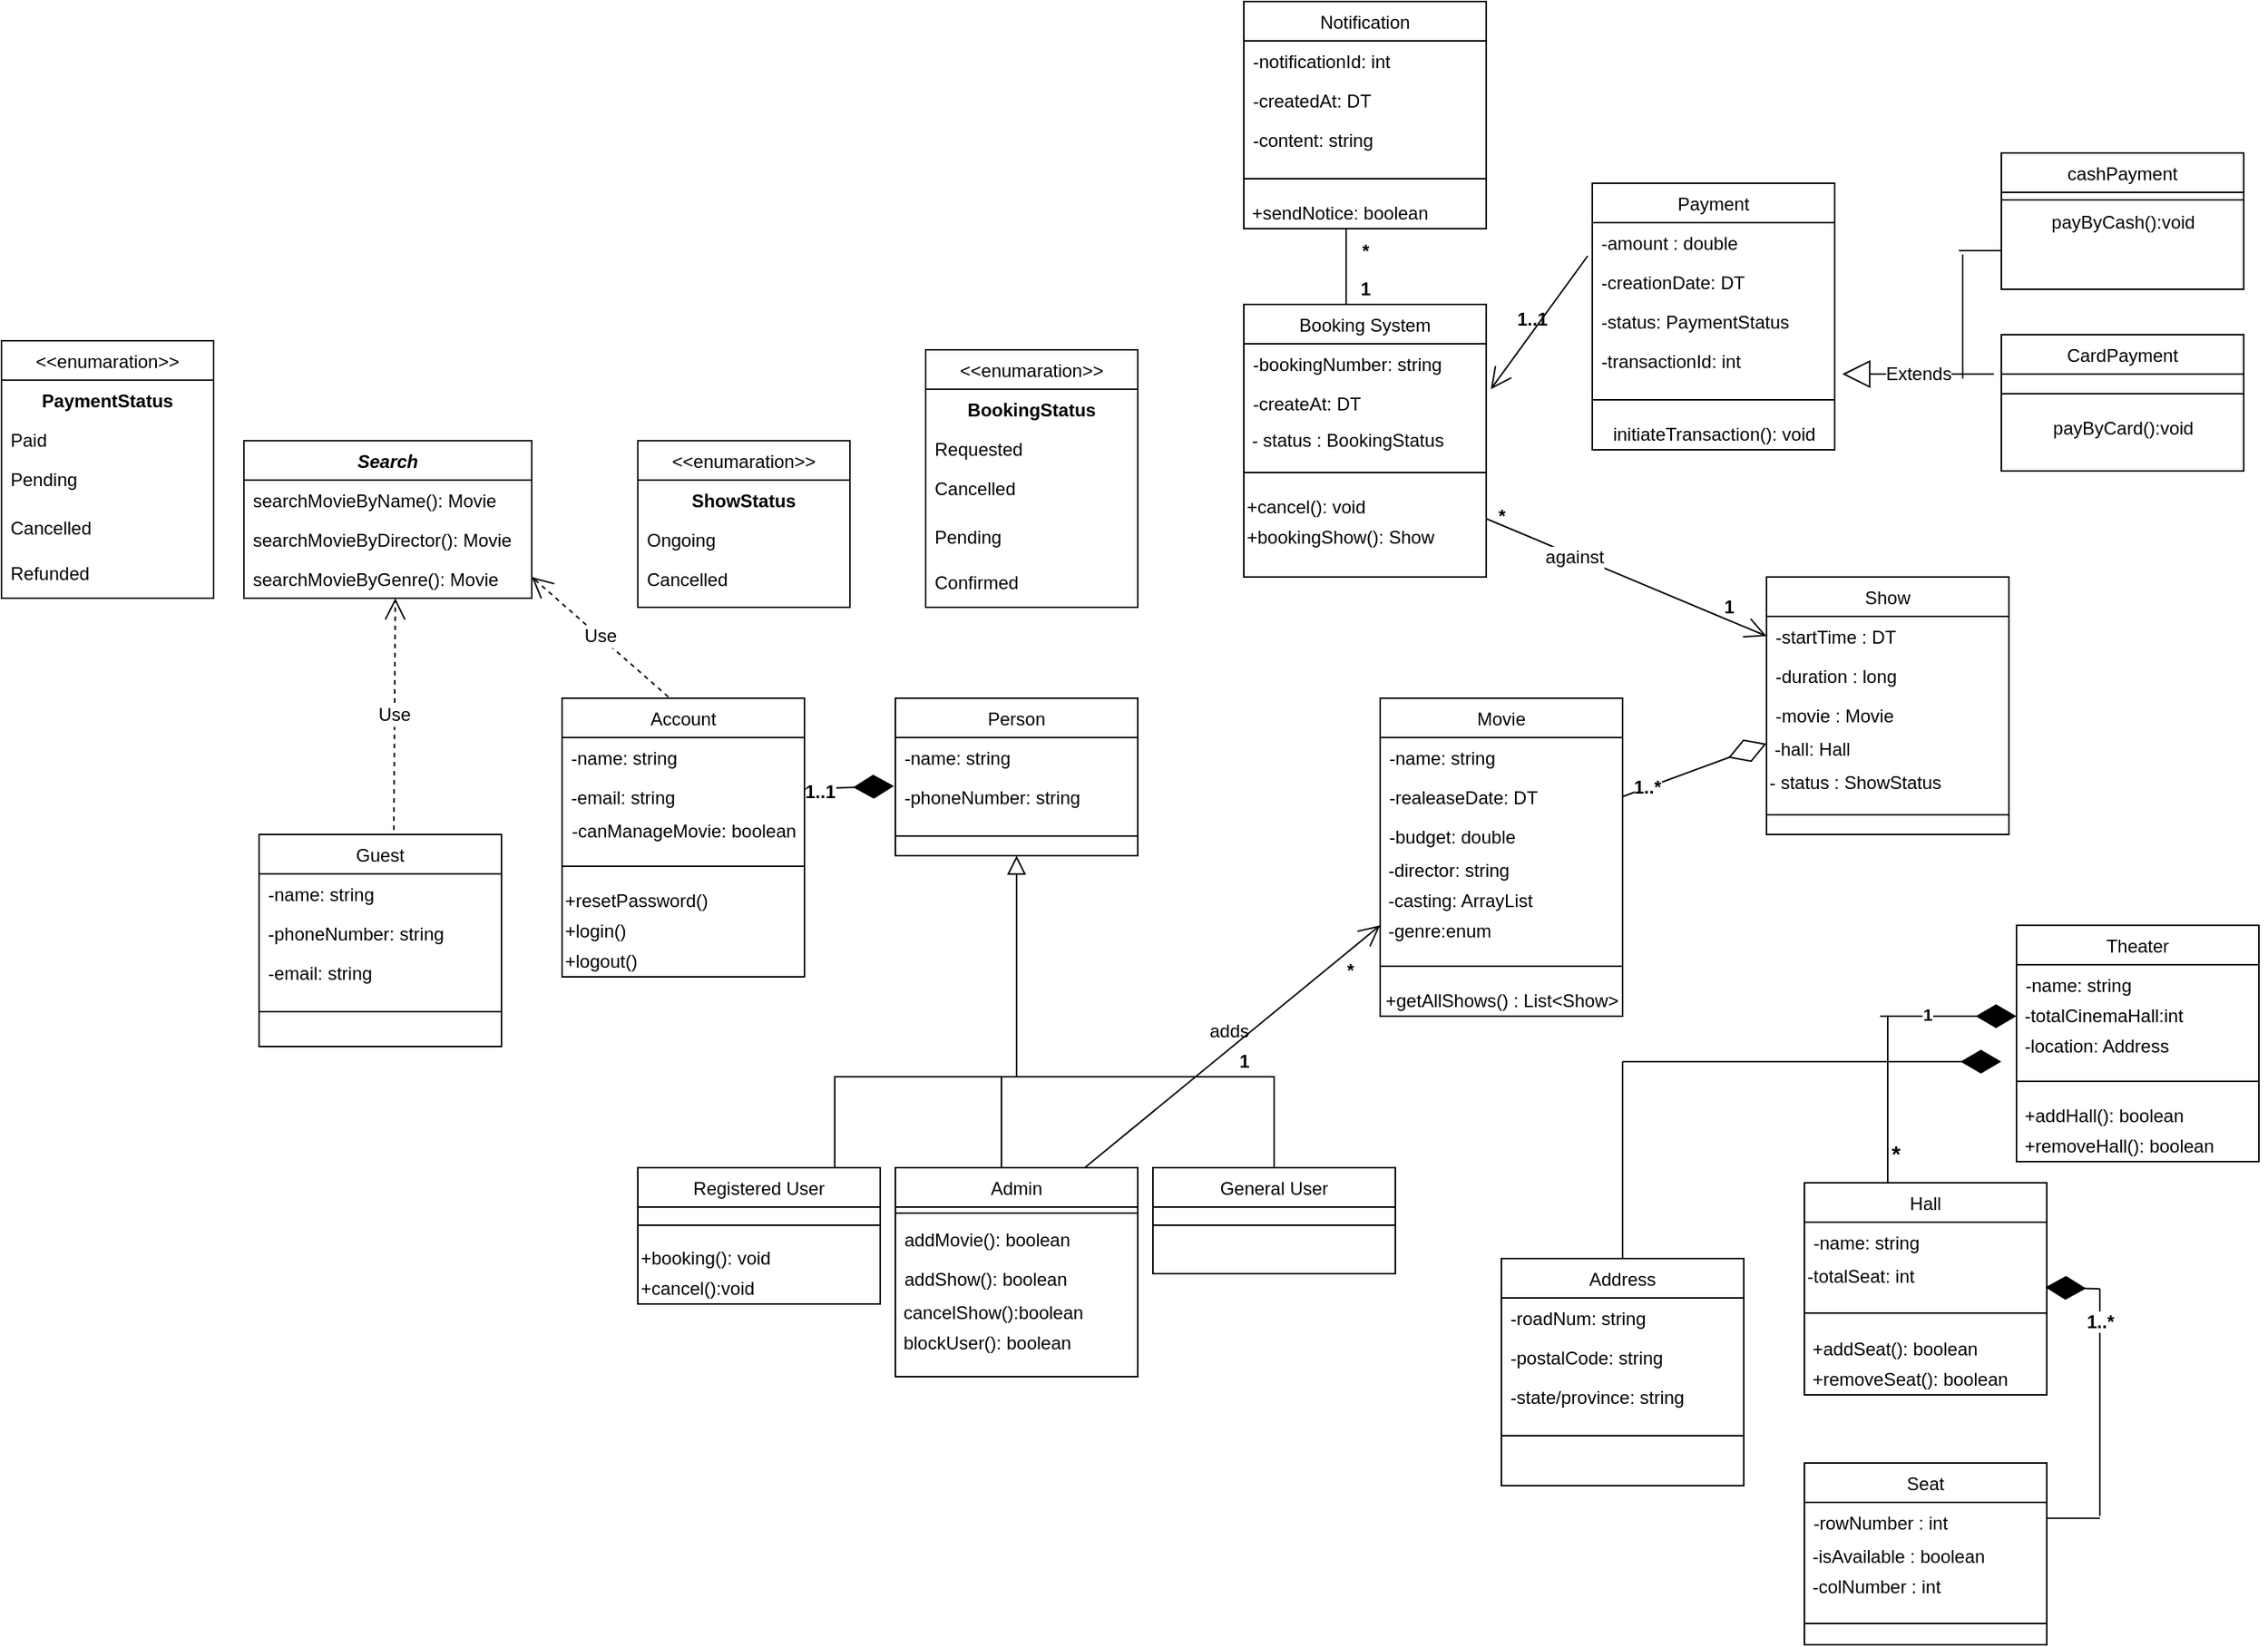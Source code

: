 <mxfile version="17.4.2" type="github" pages="5">
  <diagram id="C5RBs43oDa-KdzZeNtuy" name="Movie Ticket Booking">
    <mxGraphModel dx="1695" dy="1619" grid="1" gridSize="10" guides="1" tooltips="1" connect="1" arrows="1" fold="1" page="1" pageScale="1" pageWidth="827" pageHeight="1169" math="0" shadow="0">
      <root>
        <mxCell id="WIyWlLk6GJQsqaUBKTNV-0" />
        <mxCell id="WIyWlLk6GJQsqaUBKTNV-1" parent="WIyWlLk6GJQsqaUBKTNV-0" />
        <mxCell id="zkfFHV4jXpPFQw0GAbJ--0" value="Person" style="swimlane;fontStyle=0;align=center;verticalAlign=top;childLayout=stackLayout;horizontal=1;startSize=26;horizontalStack=0;resizeParent=1;resizeLast=0;collapsible=1;marginBottom=0;rounded=0;shadow=0;strokeWidth=1;" parent="WIyWlLk6GJQsqaUBKTNV-1" vertex="1">
          <mxGeometry x="160" y="100" width="160" height="104" as="geometry">
            <mxRectangle x="230" y="140" width="160" height="26" as="alternateBounds" />
          </mxGeometry>
        </mxCell>
        <mxCell id="zkfFHV4jXpPFQw0GAbJ--1" value="-name: string" style="text;align=left;verticalAlign=top;spacingLeft=4;spacingRight=4;overflow=hidden;rotatable=0;points=[[0,0.5],[1,0.5]];portConstraint=eastwest;" parent="zkfFHV4jXpPFQw0GAbJ--0" vertex="1">
          <mxGeometry y="26" width="160" height="26" as="geometry" />
        </mxCell>
        <mxCell id="UiBM9Bmr4_Bx6YqZc3d--42" value="" style="endArrow=diamondThin;endFill=1;endSize=24;html=1;rounded=0;fontSize=12;entryX=-0.006;entryY=0.231;entryDx=0;entryDy=0;entryPerimeter=0;" parent="zkfFHV4jXpPFQw0GAbJ--0" target="zkfFHV4jXpPFQw0GAbJ--2" edge="1">
          <mxGeometry width="160" relative="1" as="geometry">
            <mxPoint x="-60" y="60" as="sourcePoint" />
            <mxPoint x="100" y="60" as="targetPoint" />
          </mxGeometry>
        </mxCell>
        <mxCell id="UiBM9Bmr4_Bx6YqZc3d--43" value="&lt;b&gt;1..1&lt;/b&gt;" style="edgeLabel;html=1;align=center;verticalAlign=middle;resizable=0;points=[];fontSize=12;" parent="UiBM9Bmr4_Bx6YqZc3d--42" vertex="1" connectable="0">
          <mxGeometry x="-0.664" y="-2" relative="1" as="geometry">
            <mxPoint as="offset" />
          </mxGeometry>
        </mxCell>
        <mxCell id="zkfFHV4jXpPFQw0GAbJ--2" value="-phoneNumber: string" style="text;align=left;verticalAlign=top;spacingLeft=4;spacingRight=4;overflow=hidden;rotatable=0;points=[[0,0.5],[1,0.5]];portConstraint=eastwest;rounded=0;shadow=0;html=0;" parent="zkfFHV4jXpPFQw0GAbJ--0" vertex="1">
          <mxGeometry y="52" width="160" height="26" as="geometry" />
        </mxCell>
        <mxCell id="zkfFHV4jXpPFQw0GAbJ--4" value="&lt;span style=&quot;color: rgba(0 , 0 , 0 , 0) ; font-family: monospace ; font-size: 0px ; background-color: rgb(248 , 249 , 250)&quot;&gt;%3CmxGraphModel%3E%3Croot%3E%3CmxCell%20id%3D%220%22%2F%3E%3CmxCell%20id%3D%221%22%20parent%3D%220%22%2F%3E%3CmxCell%20id%3D%222%22%20value%3D%22-email%3A%20string%22%20style%3D%22text%3Balign%3Dleft%3BverticalAlign%3Dtop%3BspacingLeft%3D4%3BspacingRight%3D4%3Boverflow%3Dhidden%3Brotatable%3D0%3Bpoints%3D%5B%5B0%2C0.5%5D%2C%5B1%2C0.5%5D%5D%3BportConstraint%3Deastwest%3Brounded%3D0%3Bshadow%3D0%3Bhtml%3D0%3B%22%20vertex%3D%221%22%20parent%3D%221%22%3E%3CmxGeometry%20x%3D%22220%22%20y%3D%22198%22%20width%3D%22160%22%20height%3D%2226%22%20as%3D%22geometry%22%2F%3E%3C%2FmxCell%3E%3C%2Froot%3E%3C%2FmxGraphModel%3E&lt;/span&gt;" style="line;html=1;strokeWidth=1;align=left;verticalAlign=middle;spacingTop=-1;spacingLeft=3;spacingRight=3;rotatable=0;labelPosition=right;points=[];portConstraint=eastwest;" parent="zkfFHV4jXpPFQw0GAbJ--0" vertex="1">
          <mxGeometry y="78" width="160" height="26" as="geometry" />
        </mxCell>
        <mxCell id="zkfFHV4jXpPFQw0GAbJ--6" value="Admin" style="swimlane;fontStyle=0;align=center;verticalAlign=top;childLayout=stackLayout;horizontal=1;startSize=26;horizontalStack=0;resizeParent=1;resizeLast=0;collapsible=1;marginBottom=0;rounded=0;shadow=0;strokeWidth=1;" parent="WIyWlLk6GJQsqaUBKTNV-1" vertex="1">
          <mxGeometry x="160" y="410" width="160" height="138" as="geometry">
            <mxRectangle x="130" y="380" width="160" height="26" as="alternateBounds" />
          </mxGeometry>
        </mxCell>
        <mxCell id="zkfFHV4jXpPFQw0GAbJ--9" value="" style="line;html=1;strokeWidth=1;align=left;verticalAlign=middle;spacingTop=-1;spacingLeft=3;spacingRight=3;rotatable=0;labelPosition=right;points=[];portConstraint=eastwest;" parent="zkfFHV4jXpPFQw0GAbJ--6" vertex="1">
          <mxGeometry y="26" width="160" height="8" as="geometry" />
        </mxCell>
        <mxCell id="zkfFHV4jXpPFQw0GAbJ--10" value="addMovie(): boolean" style="text;align=left;verticalAlign=top;spacingLeft=4;spacingRight=4;overflow=hidden;rotatable=0;points=[[0,0.5],[1,0.5]];portConstraint=eastwest;fontStyle=0" parent="zkfFHV4jXpPFQw0GAbJ--6" vertex="1">
          <mxGeometry y="34" width="160" height="26" as="geometry" />
        </mxCell>
        <mxCell id="zkfFHV4jXpPFQw0GAbJ--11" value="addShow(): boolean" style="text;align=left;verticalAlign=top;spacingLeft=4;spacingRight=4;overflow=hidden;rotatable=0;points=[[0,0.5],[1,0.5]];portConstraint=eastwest;" parent="zkfFHV4jXpPFQw0GAbJ--6" vertex="1">
          <mxGeometry y="60" width="160" height="26" as="geometry" />
        </mxCell>
        <mxCell id="z5RFjF1pQYsFCabyv6uM-6" value="&amp;nbsp;cancelShow():boolean" style="text;html=1;align=left;verticalAlign=middle;resizable=0;points=[];autosize=1;strokeColor=none;fillColor=none;" parent="zkfFHV4jXpPFQw0GAbJ--6" vertex="1">
          <mxGeometry y="86" width="160" height="20" as="geometry" />
        </mxCell>
        <mxCell id="z5RFjF1pQYsFCabyv6uM-7" value="&amp;nbsp;blockUser(): boolean" style="text;html=1;align=left;verticalAlign=middle;resizable=0;points=[];autosize=1;strokeColor=none;fillColor=none;" parent="zkfFHV4jXpPFQw0GAbJ--6" vertex="1">
          <mxGeometry y="106" width="160" height="20" as="geometry" />
        </mxCell>
        <mxCell id="zkfFHV4jXpPFQw0GAbJ--13" value="General User" style="swimlane;fontStyle=0;align=center;verticalAlign=top;childLayout=stackLayout;horizontal=1;startSize=26;horizontalStack=0;resizeParent=1;resizeLast=0;collapsible=1;marginBottom=0;rounded=0;shadow=0;strokeWidth=1;" parent="WIyWlLk6GJQsqaUBKTNV-1" vertex="1">
          <mxGeometry x="330" y="410" width="160" height="70" as="geometry">
            <mxRectangle x="340" y="380" width="170" height="26" as="alternateBounds" />
          </mxGeometry>
        </mxCell>
        <mxCell id="zkfFHV4jXpPFQw0GAbJ--15" value="" style="line;html=1;strokeWidth=1;align=left;verticalAlign=middle;spacingTop=-1;spacingLeft=3;spacingRight=3;rotatable=0;labelPosition=right;points=[];portConstraint=eastwest;" parent="zkfFHV4jXpPFQw0GAbJ--13" vertex="1">
          <mxGeometry y="26" width="160" height="24" as="geometry" />
        </mxCell>
        <mxCell id="zkfFHV4jXpPFQw0GAbJ--16" value="" style="endArrow=block;endSize=10;endFill=0;shadow=0;strokeWidth=1;rounded=0;edgeStyle=elbowEdgeStyle;elbow=vertical;entryX=0.5;entryY=1;entryDx=0;entryDy=0;" parent="WIyWlLk6GJQsqaUBKTNV-1" source="zkfFHV4jXpPFQw0GAbJ--13" target="zkfFHV4jXpPFQw0GAbJ--0" edge="1">
          <mxGeometry width="160" relative="1" as="geometry">
            <mxPoint x="210" y="373" as="sourcePoint" />
            <mxPoint x="310" y="271" as="targetPoint" />
            <Array as="points">
              <mxPoint x="240" y="350" />
              <mxPoint x="240" y="320" />
            </Array>
          </mxGeometry>
        </mxCell>
        <mxCell id="z5RFjF1pQYsFCabyv6uM-0" value="Registered User" style="swimlane;fontStyle=0;align=center;verticalAlign=top;childLayout=stackLayout;horizontal=1;startSize=26;horizontalStack=0;resizeParent=1;resizeLast=0;collapsible=1;marginBottom=0;rounded=0;shadow=0;strokeWidth=1;" parent="WIyWlLk6GJQsqaUBKTNV-1" vertex="1">
          <mxGeometry x="-10" y="410" width="160" height="90" as="geometry">
            <mxRectangle x="340" y="380" width="170" height="26" as="alternateBounds" />
          </mxGeometry>
        </mxCell>
        <mxCell id="z5RFjF1pQYsFCabyv6uM-2" value="" style="line;html=1;strokeWidth=1;align=left;verticalAlign=middle;spacingTop=-1;spacingLeft=3;spacingRight=3;rotatable=0;labelPosition=right;points=[];portConstraint=eastwest;" parent="z5RFjF1pQYsFCabyv6uM-0" vertex="1">
          <mxGeometry y="26" width="160" height="24" as="geometry" />
        </mxCell>
        <mxCell id="PDdUiAV048NDVPbmfX2Z-1" value="+booking(): void" style="text;html=1;align=left;verticalAlign=middle;resizable=0;points=[];autosize=1;strokeColor=none;fillColor=none;" vertex="1" parent="z5RFjF1pQYsFCabyv6uM-0">
          <mxGeometry y="50" width="160" height="20" as="geometry" />
        </mxCell>
        <mxCell id="PDdUiAV048NDVPbmfX2Z-2" value="+cancel():void" style="text;html=1;align=left;verticalAlign=middle;resizable=0;points=[];autosize=1;strokeColor=none;fillColor=none;" vertex="1" parent="z5RFjF1pQYsFCabyv6uM-0">
          <mxGeometry y="70" width="160" height="20" as="geometry" />
        </mxCell>
        <mxCell id="z5RFjF1pQYsFCabyv6uM-16" value="" style="shape=partialRectangle;whiteSpace=wrap;html=1;bottom=0;right=0;fillColor=none;" parent="WIyWlLk6GJQsqaUBKTNV-1" vertex="1">
          <mxGeometry x="120" y="350" width="220" height="60" as="geometry" />
        </mxCell>
        <mxCell id="z5RFjF1pQYsFCabyv6uM-17" value="Movie" style="swimlane;fontStyle=0;align=center;verticalAlign=top;childLayout=stackLayout;horizontal=1;startSize=26;horizontalStack=0;resizeParent=1;resizeLast=0;collapsible=1;marginBottom=0;rounded=0;shadow=0;strokeWidth=1;" parent="WIyWlLk6GJQsqaUBKTNV-1" vertex="1">
          <mxGeometry x="480" y="100" width="160" height="210" as="geometry">
            <mxRectangle x="230" y="140" width="160" height="26" as="alternateBounds" />
          </mxGeometry>
        </mxCell>
        <mxCell id="z5RFjF1pQYsFCabyv6uM-18" value="-name: string" style="text;align=left;verticalAlign=top;spacingLeft=4;spacingRight=4;overflow=hidden;rotatable=0;points=[[0,0.5],[1,0.5]];portConstraint=eastwest;" parent="z5RFjF1pQYsFCabyv6uM-17" vertex="1">
          <mxGeometry y="26" width="160" height="26" as="geometry" />
        </mxCell>
        <mxCell id="z5RFjF1pQYsFCabyv6uM-19" value="-realeaseDate: DT" style="text;align=left;verticalAlign=top;spacingLeft=4;spacingRight=4;overflow=hidden;rotatable=0;points=[[0,0.5],[1,0.5]];portConstraint=eastwest;rounded=0;shadow=0;html=0;" parent="z5RFjF1pQYsFCabyv6uM-17" vertex="1">
          <mxGeometry y="52" width="160" height="26" as="geometry" />
        </mxCell>
        <mxCell id="z5RFjF1pQYsFCabyv6uM-20" value="-budget: double" style="text;align=left;verticalAlign=top;spacingLeft=4;spacingRight=4;overflow=hidden;rotatable=0;points=[[0,0.5],[1,0.5]];portConstraint=eastwest;rounded=0;shadow=0;html=0;" parent="z5RFjF1pQYsFCabyv6uM-17" vertex="1">
          <mxGeometry y="78" width="160" height="26" as="geometry" />
        </mxCell>
        <mxCell id="z5RFjF1pQYsFCabyv6uM-21" value="&amp;nbsp;-director: string" style="text;html=1;align=left;verticalAlign=middle;resizable=0;points=[];autosize=1;strokeColor=none;fillColor=none;" parent="z5RFjF1pQYsFCabyv6uM-17" vertex="1">
          <mxGeometry y="104" width="160" height="20" as="geometry" />
        </mxCell>
        <mxCell id="z5RFjF1pQYsFCabyv6uM-23" value="&amp;nbsp;-casting: ArrayList" style="text;html=1;align=left;verticalAlign=middle;resizable=0;points=[];autosize=1;strokeColor=none;fillColor=none;" parent="z5RFjF1pQYsFCabyv6uM-17" vertex="1">
          <mxGeometry y="124" width="160" height="20" as="geometry" />
        </mxCell>
        <mxCell id="z5RFjF1pQYsFCabyv6uM-24" value="&amp;nbsp;-genre:enum" style="text;html=1;align=left;verticalAlign=middle;resizable=0;points=[];autosize=1;strokeColor=none;fillColor=none;" parent="z5RFjF1pQYsFCabyv6uM-17" vertex="1">
          <mxGeometry y="144" width="160" height="20" as="geometry" />
        </mxCell>
        <mxCell id="z5RFjF1pQYsFCabyv6uM-22" value="&lt;span style=&quot;color: rgba(0 , 0 , 0 , 0) ; font-family: monospace ; font-size: 0px ; background-color: rgb(248 , 249 , 250)&quot;&gt;%3CmxGraphModel%3E%3Croot%3E%3CmxCell%20id%3D%220%22%2F%3E%3CmxCell%20id%3D%221%22%20parent%3D%220%22%2F%3E%3CmxCell%20id%3D%222%22%20value%3D%22-email%3A%20string%22%20style%3D%22text%3Balign%3Dleft%3BverticalAlign%3Dtop%3BspacingLeft%3D4%3BspacingRight%3D4%3Boverflow%3Dhidden%3Brotatable%3D0%3Bpoints%3D%5B%5B0%2C0.5%5D%2C%5B1%2C0.5%5D%5D%3BportConstraint%3Deastwest%3Brounded%3D0%3Bshadow%3D0%3Bhtml%3D0%3B%22%20vertex%3D%221%22%20parent%3D%221%22%3E%3CmxGeometry%20x%3D%22220%22%20y%3D%22198%22%20width%3D%22160%22%20height%3D%2226%22%20as%3D%22geometry%22%2F%3E%3C%2FmxCell%3E%3C%2Froot%3E%3C%2FmxGraphModel%3E&lt;/span&gt;" style="line;html=1;strokeWidth=1;align=left;verticalAlign=middle;spacingTop=-1;spacingLeft=3;spacingRight=3;rotatable=0;labelPosition=right;points=[];portConstraint=eastwest;" parent="z5RFjF1pQYsFCabyv6uM-17" vertex="1">
          <mxGeometry y="164" width="160" height="26" as="geometry" />
        </mxCell>
        <mxCell id="UiBM9Bmr4_Bx6YqZc3d--30" value="+getAllShows() : List&amp;lt;Show&amp;gt;" style="text;html=1;align=center;verticalAlign=middle;resizable=0;points=[];autosize=1;strokeColor=none;fillColor=none;fontSize=12;" parent="z5RFjF1pQYsFCabyv6uM-17" vertex="1">
          <mxGeometry y="190" width="160" height="20" as="geometry" />
        </mxCell>
        <mxCell id="z5RFjF1pQYsFCabyv6uM-25" value="Theater" style="swimlane;fontStyle=0;align=center;verticalAlign=top;childLayout=stackLayout;horizontal=1;startSize=26;horizontalStack=0;resizeParent=1;resizeLast=0;collapsible=1;marginBottom=0;rounded=0;shadow=0;strokeWidth=1;" parent="WIyWlLk6GJQsqaUBKTNV-1" vertex="1">
          <mxGeometry x="900" y="250" width="160" height="156" as="geometry">
            <mxRectangle x="230" y="140" width="160" height="26" as="alternateBounds" />
          </mxGeometry>
        </mxCell>
        <mxCell id="z5RFjF1pQYsFCabyv6uM-26" value="-name: string" style="text;align=left;verticalAlign=top;spacingLeft=4;spacingRight=4;overflow=hidden;rotatable=0;points=[[0,0.5],[1,0.5]];portConstraint=eastwest;" parent="z5RFjF1pQYsFCabyv6uM-25" vertex="1">
          <mxGeometry y="26" width="160" height="24" as="geometry" />
        </mxCell>
        <mxCell id="z5RFjF1pQYsFCabyv6uM-54" value="&amp;nbsp;-totalCinemaHall:int" style="text;html=1;align=left;verticalAlign=middle;resizable=0;points=[];autosize=1;strokeColor=none;fillColor=none;" parent="z5RFjF1pQYsFCabyv6uM-25" vertex="1">
          <mxGeometry y="50" width="160" height="20" as="geometry" />
        </mxCell>
        <mxCell id="z5RFjF1pQYsFCabyv6uM-55" value="&amp;nbsp;-location: Address" style="text;html=1;align=left;verticalAlign=middle;resizable=0;points=[];autosize=1;strokeColor=none;fillColor=none;" parent="z5RFjF1pQYsFCabyv6uM-25" vertex="1">
          <mxGeometry y="70" width="160" height="20" as="geometry" />
        </mxCell>
        <mxCell id="z5RFjF1pQYsFCabyv6uM-32" value="&lt;span style=&quot;color: rgba(0 , 0 , 0 , 0) ; font-family: monospace ; font-size: 0px ; background-color: rgb(248 , 249 , 250)&quot;&gt;%3CmxGraphModel%3E%3Croot%3E%3CmxCell%20id%3D%220%22%2F%3E%3CmxCell%20id%3D%221%22%20parent%3D%220%22%2F%3E%3CmxCell%20id%3D%222%22%20value%3D%22-email%3A%20string%22%20style%3D%22text%3Balign%3Dleft%3BverticalAlign%3Dtop%3BspacingLeft%3D4%3BspacingRight%3D4%3Boverflow%3Dhidden%3Brotatable%3D0%3Bpoints%3D%5B%5B0%2C0.5%5D%2C%5B1%2C0.5%5D%5D%3BportConstraint%3Deastwest%3Brounded%3D0%3Bshadow%3D0%3Bhtml%3D0%3B%22%20vertex%3D%221%22%20parent%3D%221%22%3E%3CmxGeometry%20x%3D%22220%22%20y%3D%22198%22%20width%3D%22160%22%20height%3D%2226%22%20as%3D%22geometry%22%2F%3E%3C%2FmxCell%3E%3C%2Froot%3E%3C%2FmxGraphModel%3E&lt;/span&gt;" style="line;html=1;strokeWidth=1;align=left;verticalAlign=middle;spacingTop=-1;spacingLeft=3;spacingRight=3;rotatable=0;labelPosition=right;points=[];portConstraint=eastwest;" parent="z5RFjF1pQYsFCabyv6uM-25" vertex="1">
          <mxGeometry y="90" width="160" height="26" as="geometry" />
        </mxCell>
        <mxCell id="z5RFjF1pQYsFCabyv6uM-47" value="&lt;div&gt;&lt;span&gt;&amp;nbsp;+addHall(): boolean&lt;/span&gt;&lt;/div&gt;" style="text;html=1;align=left;verticalAlign=middle;resizable=0;points=[];autosize=1;strokeColor=none;fillColor=none;" parent="z5RFjF1pQYsFCabyv6uM-25" vertex="1">
          <mxGeometry y="116" width="160" height="20" as="geometry" />
        </mxCell>
        <mxCell id="z5RFjF1pQYsFCabyv6uM-48" value="&lt;div&gt;&lt;span&gt;&amp;nbsp;+removeHall(): boolean&lt;/span&gt;&lt;/div&gt;" style="text;html=1;align=left;verticalAlign=middle;resizable=0;points=[];autosize=1;strokeColor=none;fillColor=none;" parent="z5RFjF1pQYsFCabyv6uM-25" vertex="1">
          <mxGeometry y="136" width="160" height="20" as="geometry" />
        </mxCell>
        <mxCell id="z5RFjF1pQYsFCabyv6uM-33" value="Address" style="swimlane;fontStyle=0;align=center;verticalAlign=top;childLayout=stackLayout;horizontal=1;startSize=26;horizontalStack=0;resizeParent=1;resizeLast=0;collapsible=1;marginBottom=0;rounded=0;shadow=0;strokeWidth=1;" parent="WIyWlLk6GJQsqaUBKTNV-1" vertex="1">
          <mxGeometry x="560" y="470" width="160" height="150" as="geometry">
            <mxRectangle x="230" y="140" width="160" height="26" as="alternateBounds" />
          </mxGeometry>
        </mxCell>
        <mxCell id="z5RFjF1pQYsFCabyv6uM-34" value="-roadNum: string" style="text;align=left;verticalAlign=top;spacingLeft=4;spacingRight=4;overflow=hidden;rotatable=0;points=[[0,0.5],[1,0.5]];portConstraint=eastwest;" parent="z5RFjF1pQYsFCabyv6uM-33" vertex="1">
          <mxGeometry y="26" width="160" height="26" as="geometry" />
        </mxCell>
        <mxCell id="z5RFjF1pQYsFCabyv6uM-35" value="-postalCode: string" style="text;align=left;verticalAlign=top;spacingLeft=4;spacingRight=4;overflow=hidden;rotatable=0;points=[[0,0.5],[1,0.5]];portConstraint=eastwest;rounded=0;shadow=0;html=0;" parent="z5RFjF1pQYsFCabyv6uM-33" vertex="1">
          <mxGeometry y="52" width="160" height="26" as="geometry" />
        </mxCell>
        <mxCell id="z5RFjF1pQYsFCabyv6uM-36" value="-state/province: string" style="text;align=left;verticalAlign=top;spacingLeft=4;spacingRight=4;overflow=hidden;rotatable=0;points=[[0,0.5],[1,0.5]];portConstraint=eastwest;rounded=0;shadow=0;html=0;" parent="z5RFjF1pQYsFCabyv6uM-33" vertex="1">
          <mxGeometry y="78" width="160" height="26" as="geometry" />
        </mxCell>
        <mxCell id="z5RFjF1pQYsFCabyv6uM-40" value="&lt;span style=&quot;color: rgba(0 , 0 , 0 , 0) ; font-family: monospace ; font-size: 0px ; background-color: rgb(248 , 249 , 250)&quot;&gt;%3CmxGraphModel%3E%3Croot%3E%3CmxCell%20id%3D%220%22%2F%3E%3CmxCell%20id%3D%221%22%20parent%3D%220%22%2F%3E%3CmxCell%20id%3D%222%22%20value%3D%22-email%3A%20string%22%20style%3D%22text%3Balign%3Dleft%3BverticalAlign%3Dtop%3BspacingLeft%3D4%3BspacingRight%3D4%3Boverflow%3Dhidden%3Brotatable%3D0%3Bpoints%3D%5B%5B0%2C0.5%5D%2C%5B1%2C0.5%5D%5D%3BportConstraint%3Deastwest%3Brounded%3D0%3Bshadow%3D0%3Bhtml%3D0%3B%22%20vertex%3D%221%22%20parent%3D%221%22%3E%3CmxGeometry%20x%3D%22220%22%20y%3D%22198%22%20width%3D%22160%22%20height%3D%2226%22%20as%3D%22geometry%22%2F%3E%3C%2FmxCell%3E%3C%2Froot%3E%3C%2FmxGraphModel%3E&lt;/span&gt;" style="line;html=1;strokeWidth=1;align=left;verticalAlign=middle;spacingTop=-1;spacingLeft=3;spacingRight=3;rotatable=0;labelPosition=right;points=[];portConstraint=eastwest;" parent="z5RFjF1pQYsFCabyv6uM-33" vertex="1">
          <mxGeometry y="104" width="160" height="26" as="geometry" />
        </mxCell>
        <mxCell id="z5RFjF1pQYsFCabyv6uM-42" value="" style="endArrow=diamondThin;endFill=1;endSize=24;html=1;rounded=0;" parent="WIyWlLk6GJQsqaUBKTNV-1" edge="1">
          <mxGeometry width="160" relative="1" as="geometry">
            <mxPoint x="640" y="340" as="sourcePoint" />
            <mxPoint x="890" y="340" as="targetPoint" />
          </mxGeometry>
        </mxCell>
        <mxCell id="z5RFjF1pQYsFCabyv6uM-46" value="" style="line;strokeWidth=1;direction=south;html=1;perimeter=backbonePerimeter;points=[];outlineConnect=0;" parent="WIyWlLk6GJQsqaUBKTNV-1" vertex="1">
          <mxGeometry x="635" y="340" width="10" height="130" as="geometry" />
        </mxCell>
        <mxCell id="z5RFjF1pQYsFCabyv6uM-49" value="Hall" style="swimlane;fontStyle=0;align=center;verticalAlign=top;childLayout=stackLayout;horizontal=1;startSize=26;horizontalStack=0;resizeParent=1;resizeLast=0;collapsible=1;marginBottom=0;rounded=0;shadow=0;strokeWidth=1;" parent="WIyWlLk6GJQsqaUBKTNV-1" vertex="1">
          <mxGeometry x="760" y="420" width="160" height="140" as="geometry">
            <mxRectangle x="230" y="140" width="160" height="26" as="alternateBounds" />
          </mxGeometry>
        </mxCell>
        <mxCell id="z5RFjF1pQYsFCabyv6uM-50" value="-name: string" style="text;align=left;verticalAlign=top;spacingLeft=4;spacingRight=4;overflow=hidden;rotatable=0;points=[[0,0.5],[1,0.5]];portConstraint=eastwest;" parent="z5RFjF1pQYsFCabyv6uM-49" vertex="1">
          <mxGeometry y="26" width="160" height="26" as="geometry" />
        </mxCell>
        <mxCell id="z5RFjF1pQYsFCabyv6uM-57" value="-totalSeat: int" style="text;html=1;align=left;verticalAlign=middle;resizable=0;points=[];autosize=1;strokeColor=none;fillColor=none;" parent="z5RFjF1pQYsFCabyv6uM-49" vertex="1">
          <mxGeometry y="52" width="160" height="20" as="geometry" />
        </mxCell>
        <mxCell id="z5RFjF1pQYsFCabyv6uM-51" value="&lt;span style=&quot;color: rgba(0 , 0 , 0 , 0) ; font-family: monospace ; font-size: 0px ; background-color: rgb(248 , 249 , 250)&quot;&gt;%3CmxGraphModel%3E%3Croot%3E%3CmxCell%20id%3D%220%22%2F%3E%3CmxCell%20id%3D%221%22%20parent%3D%220%22%2F%3E%3CmxCell%20id%3D%222%22%20value%3D%22-email%3A%20string%22%20style%3D%22text%3Balign%3Dleft%3BverticalAlign%3Dtop%3BspacingLeft%3D4%3BspacingRight%3D4%3Boverflow%3Dhidden%3Brotatable%3D0%3Bpoints%3D%5B%5B0%2C0.5%5D%2C%5B1%2C0.5%5D%5D%3BportConstraint%3Deastwest%3Brounded%3D0%3Bshadow%3D0%3Bhtml%3D0%3B%22%20vertex%3D%221%22%20parent%3D%221%22%3E%3CmxGeometry%20x%3D%22220%22%20y%3D%22198%22%20width%3D%22160%22%20height%3D%2226%22%20as%3D%22geometry%22%2F%3E%3C%2FmxCell%3E%3C%2Froot%3E%3C%2FmxGraphModel%3E&lt;/span&gt;" style="line;html=1;strokeWidth=1;align=left;verticalAlign=middle;spacingTop=-1;spacingLeft=3;spacingRight=3;rotatable=0;labelPosition=right;points=[];portConstraint=eastwest;" parent="z5RFjF1pQYsFCabyv6uM-49" vertex="1">
          <mxGeometry y="72" width="160" height="28" as="geometry" />
        </mxCell>
        <mxCell id="z5RFjF1pQYsFCabyv6uM-52" value="&lt;div&gt;&lt;span&gt;&amp;nbsp;+addSeat(): boolean&lt;/span&gt;&lt;/div&gt;" style="text;html=1;align=left;verticalAlign=middle;resizable=0;points=[];autosize=1;strokeColor=none;fillColor=none;" parent="z5RFjF1pQYsFCabyv6uM-49" vertex="1">
          <mxGeometry y="100" width="160" height="20" as="geometry" />
        </mxCell>
        <mxCell id="z5RFjF1pQYsFCabyv6uM-53" value="&lt;div&gt;&lt;span&gt;&amp;nbsp;+removeSeat(): boolean&lt;/span&gt;&lt;/div&gt;" style="text;html=1;align=left;verticalAlign=middle;resizable=0;points=[];autosize=1;strokeColor=none;fillColor=none;" parent="z5RFjF1pQYsFCabyv6uM-49" vertex="1">
          <mxGeometry y="120" width="160" height="20" as="geometry" />
        </mxCell>
        <mxCell id="z5RFjF1pQYsFCabyv6uM-60" value="" style="endArrow=diamondThin;endFill=1;endSize=24;html=1;rounded=0;" parent="WIyWlLk6GJQsqaUBKTNV-1" edge="1">
          <mxGeometry width="160" relative="1" as="geometry">
            <mxPoint x="810" y="310" as="sourcePoint" />
            <mxPoint x="900" y="310" as="targetPoint" />
          </mxGeometry>
        </mxCell>
        <mxCell id="UiBM9Bmr4_Bx6YqZc3d--5" value="1" style="edgeLabel;html=1;align=center;verticalAlign=middle;resizable=0;points=[];fontStyle=1" parent="z5RFjF1pQYsFCabyv6uM-60" vertex="1" connectable="0">
          <mxGeometry x="-0.311" y="1" relative="1" as="geometry">
            <mxPoint as="offset" />
          </mxGeometry>
        </mxCell>
        <mxCell id="z5RFjF1pQYsFCabyv6uM-61" value="" style="line;strokeWidth=1;direction=south;html=1;perimeter=backbonePerimeter;points=[];outlineConnect=0;" parent="WIyWlLk6GJQsqaUBKTNV-1" vertex="1">
          <mxGeometry x="810" y="310" width="10" height="110" as="geometry" />
        </mxCell>
        <mxCell id="z5RFjF1pQYsFCabyv6uM-62" value="Seat" style="swimlane;fontStyle=0;align=center;verticalAlign=top;childLayout=stackLayout;horizontal=1;startSize=26;horizontalStack=0;resizeParent=1;resizeLast=0;collapsible=1;marginBottom=0;rounded=0;shadow=0;strokeWidth=1;" parent="WIyWlLk6GJQsqaUBKTNV-1" vertex="1">
          <mxGeometry x="760" y="605" width="160" height="120" as="geometry">
            <mxRectangle x="230" y="140" width="160" height="26" as="alternateBounds" />
          </mxGeometry>
        </mxCell>
        <mxCell id="z5RFjF1pQYsFCabyv6uM-63" value="-rowNumber : int" style="text;align=left;verticalAlign=top;spacingLeft=4;spacingRight=4;overflow=hidden;rotatable=0;points=[[0,0.5],[1,0.5]];portConstraint=eastwest;" parent="z5RFjF1pQYsFCabyv6uM-62" vertex="1">
          <mxGeometry y="26" width="160" height="26" as="geometry" />
        </mxCell>
        <mxCell id="z5RFjF1pQYsFCabyv6uM-69" value="&amp;nbsp;-isAvailable : boolean" style="text;html=1;align=left;verticalAlign=middle;resizable=0;points=[];autosize=1;strokeColor=none;fillColor=none;" parent="z5RFjF1pQYsFCabyv6uM-62" vertex="1">
          <mxGeometry y="52" width="160" height="20" as="geometry" />
        </mxCell>
        <mxCell id="z5RFjF1pQYsFCabyv6uM-64" value="&amp;nbsp;-colNumber : int" style="text;html=1;align=left;verticalAlign=middle;resizable=0;points=[];autosize=1;strokeColor=none;fillColor=none;" parent="z5RFjF1pQYsFCabyv6uM-62" vertex="1">
          <mxGeometry y="72" width="160" height="20" as="geometry" />
        </mxCell>
        <mxCell id="z5RFjF1pQYsFCabyv6uM-65" value="&lt;span style=&quot;color: rgba(0 , 0 , 0 , 0) ; font-family: monospace ; font-size: 0px ; background-color: rgb(248 , 249 , 250)&quot;&gt;%3CmxGraphModel%3E%3Croot%3E%3CmxCell%20id%3D%220%22%2F%3E%3CmxCell%20id%3D%221%22%20parent%3D%220%22%2F%3E%3CmxCell%20id%3D%222%22%20value%3D%22-email%3A%20string%22%20style%3D%22text%3Balign%3Dleft%3BverticalAlign%3Dtop%3BspacingLeft%3D4%3BspacingRight%3D4%3Boverflow%3Dhidden%3Brotatable%3D0%3Bpoints%3D%5B%5B0%2C0.5%5D%2C%5B1%2C0.5%5D%5D%3BportConstraint%3Deastwest%3Brounded%3D0%3Bshadow%3D0%3Bhtml%3D0%3B%22%20vertex%3D%221%22%20parent%3D%221%22%3E%3CmxGeometry%20x%3D%22220%22%20y%3D%22198%22%20width%3D%22160%22%20height%3D%2226%22%20as%3D%22geometry%22%2F%3E%3C%2FmxCell%3E%3C%2Froot%3E%3C%2FmxGraphModel%3E&lt;/span&gt;" style="line;html=1;strokeWidth=1;align=left;verticalAlign=middle;spacingTop=-1;spacingLeft=3;spacingRight=3;rotatable=0;labelPosition=right;points=[];portConstraint=eastwest;" parent="z5RFjF1pQYsFCabyv6uM-62" vertex="1">
          <mxGeometry y="92" width="160" height="28" as="geometry" />
        </mxCell>
        <mxCell id="UiBM9Bmr4_Bx6YqZc3d--1" value="&lt;b&gt;1..*&lt;/b&gt;" style="line;strokeWidth=1;direction=south;html=1;" parent="WIyWlLk6GJQsqaUBKTNV-1" vertex="1">
          <mxGeometry x="950" y="490" width="10" height="150" as="geometry" />
        </mxCell>
        <mxCell id="UiBM9Bmr4_Bx6YqZc3d--2" value="" style="line;strokeWidth=1;html=1;perimeter=backbonePerimeter;points=[];outlineConnect=0;opacity=90;" parent="WIyWlLk6GJQsqaUBKTNV-1" vertex="1">
          <mxGeometry x="920" y="640" width="35" height="3" as="geometry" />
        </mxCell>
        <mxCell id="UiBM9Bmr4_Bx6YqZc3d--3" value="" style="endArrow=diamondThin;endFill=1;endSize=24;html=1;rounded=0;exitX=0;exitY=0.5;exitDx=0;exitDy=0;exitPerimeter=0;" parent="WIyWlLk6GJQsqaUBKTNV-1" source="UiBM9Bmr4_Bx6YqZc3d--1" edge="1">
          <mxGeometry width="160" relative="1" as="geometry">
            <mxPoint x="1000" y="480" as="sourcePoint" />
            <mxPoint x="919" y="489" as="targetPoint" />
          </mxGeometry>
        </mxCell>
        <mxCell id="UiBM9Bmr4_Bx6YqZc3d--6" value="&lt;b&gt;&lt;font style=&quot;font-size: 15px&quot;&gt;*&lt;/font&gt;&lt;/b&gt;" style="text;html=1;align=center;verticalAlign=middle;resizable=0;points=[];autosize=1;strokeColor=none;fillColor=none;" parent="WIyWlLk6GJQsqaUBKTNV-1" vertex="1">
          <mxGeometry x="810" y="390" width="20" height="20" as="geometry" />
        </mxCell>
        <mxCell id="UiBM9Bmr4_Bx6YqZc3d--7" value="Show" style="swimlane;fontStyle=0;align=center;verticalAlign=top;childLayout=stackLayout;horizontal=1;startSize=26;horizontalStack=0;resizeParent=1;resizeLast=0;collapsible=1;marginBottom=0;rounded=0;shadow=0;strokeWidth=1;" parent="WIyWlLk6GJQsqaUBKTNV-1" vertex="1">
          <mxGeometry x="735" y="20" width="160" height="170" as="geometry">
            <mxRectangle x="230" y="140" width="160" height="26" as="alternateBounds" />
          </mxGeometry>
        </mxCell>
        <mxCell id="UiBM9Bmr4_Bx6YqZc3d--8" value="-startTime : DT" style="text;align=left;verticalAlign=top;spacingLeft=4;spacingRight=4;overflow=hidden;rotatable=0;points=[[0,0.5],[1,0.5]];portConstraint=eastwest;" parent="UiBM9Bmr4_Bx6YqZc3d--7" vertex="1">
          <mxGeometry y="26" width="160" height="26" as="geometry" />
        </mxCell>
        <mxCell id="UiBM9Bmr4_Bx6YqZc3d--9" value="-duration : long" style="text;align=left;verticalAlign=top;spacingLeft=4;spacingRight=4;overflow=hidden;rotatable=0;points=[[0,0.5],[1,0.5]];portConstraint=eastwest;rounded=0;shadow=0;html=0;" parent="UiBM9Bmr4_Bx6YqZc3d--7" vertex="1">
          <mxGeometry y="52" width="160" height="26" as="geometry" />
        </mxCell>
        <mxCell id="UiBM9Bmr4_Bx6YqZc3d--10" value="-movie : Movie" style="text;align=left;verticalAlign=top;spacingLeft=4;spacingRight=4;overflow=hidden;rotatable=0;points=[[0,0.5],[1,0.5]];portConstraint=eastwest;rounded=0;shadow=0;html=0;" parent="UiBM9Bmr4_Bx6YqZc3d--7" vertex="1">
          <mxGeometry y="78" width="160" height="26" as="geometry" />
        </mxCell>
        <mxCell id="UiBM9Bmr4_Bx6YqZc3d--11" value="&amp;nbsp;-hall: Hall" style="text;html=1;align=left;verticalAlign=middle;resizable=0;points=[];autosize=1;strokeColor=none;fillColor=none;" parent="UiBM9Bmr4_Bx6YqZc3d--7" vertex="1">
          <mxGeometry y="104" width="160" height="20" as="geometry" />
        </mxCell>
        <mxCell id="UiBM9Bmr4_Bx6YqZc3d--15" value="&lt;font style=&quot;font-size: 12px&quot;&gt;- status : ShowStatus&lt;/font&gt;" style="text;html=1;align=left;verticalAlign=middle;resizable=0;points=[];autosize=1;strokeColor=none;fillColor=none;fontSize=15;" parent="UiBM9Bmr4_Bx6YqZc3d--7" vertex="1">
          <mxGeometry y="124" width="160" height="20" as="geometry" />
        </mxCell>
        <mxCell id="UiBM9Bmr4_Bx6YqZc3d--14" value="&lt;span style=&quot;color: rgba(0 , 0 , 0 , 0) ; font-family: monospace ; font-size: 0px ; background-color: rgb(248 , 249 , 250)&quot;&gt;%3CmxGraphModel%3E%3Croot%3E%3CmxCell%20id%3D%220%22%2F%3E%3CmxCell%20id%3D%221%22%20parent%3D%220%22%2F%3E%3CmxCell%20id%3D%222%22%20value%3D%22-email%3A%20string%22%20style%3D%22text%3Balign%3Dleft%3BverticalAlign%3Dtop%3BspacingLeft%3D4%3BspacingRight%3D4%3Boverflow%3Dhidden%3Brotatable%3D0%3Bpoints%3D%5B%5B0%2C0.5%5D%2C%5B1%2C0.5%5D%5D%3BportConstraint%3Deastwest%3Brounded%3D0%3Bshadow%3D0%3Bhtml%3D0%3B%22%20vertex%3D%221%22%20parent%3D%221%22%3E%3CmxGeometry%20x%3D%22220%22%20y%3D%22198%22%20width%3D%22160%22%20height%3D%2226%22%20as%3D%22geometry%22%2F%3E%3C%2FmxCell%3E%3C%2Froot%3E%3C%2FmxGraphModel%3E&lt;/span&gt;" style="line;html=1;strokeWidth=1;align=left;verticalAlign=middle;spacingTop=-1;spacingLeft=3;spacingRight=3;rotatable=0;labelPosition=right;points=[];portConstraint=eastwest;" parent="UiBM9Bmr4_Bx6YqZc3d--7" vertex="1">
          <mxGeometry y="144" width="160" height="26" as="geometry" />
        </mxCell>
        <mxCell id="UiBM9Bmr4_Bx6YqZc3d--95" value="" style="endArrow=open;endFill=1;endSize=12;html=1;rounded=0;fontSize=12;entryX=0;entryY=0.5;entryDx=0;entryDy=0;exitX=0;exitY=0.5;exitDx=0;exitDy=0;" parent="UiBM9Bmr4_Bx6YqZc3d--7" target="UiBM9Bmr4_Bx6YqZc3d--8" edge="1">
          <mxGeometry width="160" relative="1" as="geometry">
            <mxPoint x="-185" y="-38.5" as="sourcePoint" />
            <mxPoint x="-25" y="-38.5" as="targetPoint" />
          </mxGeometry>
        </mxCell>
        <mxCell id="UiBM9Bmr4_Bx6YqZc3d--96" value="against" style="edgeLabel;html=1;align=center;verticalAlign=middle;resizable=0;points=[];fontSize=12;" parent="UiBM9Bmr4_Bx6YqZc3d--95" vertex="1" connectable="0">
          <mxGeometry x="-0.368" y="-1" relative="1" as="geometry">
            <mxPoint as="offset" />
          </mxGeometry>
        </mxCell>
        <mxCell id="UiBM9Bmr4_Bx6YqZc3d--23" value="&lt;&lt;enumaration&gt;&gt;" style="swimlane;fontStyle=0;childLayout=stackLayout;horizontal=1;startSize=26;fillColor=none;horizontalStack=0;resizeParent=1;resizeParentMax=0;resizeLast=0;collapsible=1;marginBottom=0;fontSize=12;strokeWidth=1;opacity=90;" parent="WIyWlLk6GJQsqaUBKTNV-1" vertex="1">
          <mxGeometry x="-10" y="-70" width="140" height="110" as="geometry" />
        </mxCell>
        <mxCell id="UiBM9Bmr4_Bx6YqZc3d--24" value="ShowStatus" style="text;strokeColor=none;fillColor=none;align=center;verticalAlign=top;spacingLeft=4;spacingRight=4;overflow=hidden;rotatable=0;points=[[0,0.5],[1,0.5]];portConstraint=eastwest;fontSize=12;opacity=90;fontStyle=1" parent="UiBM9Bmr4_Bx6YqZc3d--23" vertex="1">
          <mxGeometry y="26" width="140" height="26" as="geometry" />
        </mxCell>
        <mxCell id="UiBM9Bmr4_Bx6YqZc3d--25" value="Ongoing" style="text;strokeColor=none;fillColor=none;align=left;verticalAlign=top;spacingLeft=4;spacingRight=4;overflow=hidden;rotatable=0;points=[[0,0.5],[1,0.5]];portConstraint=eastwest;fontSize=12;opacity=90;" parent="UiBM9Bmr4_Bx6YqZc3d--23" vertex="1">
          <mxGeometry y="52" width="140" height="26" as="geometry" />
        </mxCell>
        <mxCell id="UiBM9Bmr4_Bx6YqZc3d--26" value="Cancelled" style="text;strokeColor=none;fillColor=none;align=left;verticalAlign=top;spacingLeft=4;spacingRight=4;overflow=hidden;rotatable=0;points=[[0,0.5],[1,0.5]];portConstraint=eastwest;fontSize=12;opacity=90;" parent="UiBM9Bmr4_Bx6YqZc3d--23" vertex="1">
          <mxGeometry y="78" width="140" height="32" as="geometry" />
        </mxCell>
        <mxCell id="UiBM9Bmr4_Bx6YqZc3d--28" value="" style="endArrow=diamondThin;endFill=0;endSize=24;html=1;rounded=0;fontSize=12;exitX=1;exitY=0.5;exitDx=0;exitDy=0;" parent="WIyWlLk6GJQsqaUBKTNV-1" source="z5RFjF1pQYsFCabyv6uM-19" edge="1">
          <mxGeometry width="160" relative="1" as="geometry">
            <mxPoint x="575" y="130" as="sourcePoint" />
            <mxPoint x="735" y="130" as="targetPoint" />
          </mxGeometry>
        </mxCell>
        <mxCell id="UiBM9Bmr4_Bx6YqZc3d--29" value="&lt;b&gt;1..*&lt;/b&gt;" style="edgeLabel;html=1;align=center;verticalAlign=middle;resizable=0;points=[];fontSize=12;" parent="UiBM9Bmr4_Bx6YqZc3d--28" vertex="1" connectable="0">
          <mxGeometry x="-0.66" relative="1" as="geometry">
            <mxPoint as="offset" />
          </mxGeometry>
        </mxCell>
        <mxCell id="UiBM9Bmr4_Bx6YqZc3d--32" value="Account" style="swimlane;fontStyle=0;align=center;verticalAlign=top;childLayout=stackLayout;horizontal=1;startSize=26;horizontalStack=0;resizeParent=1;resizeLast=0;collapsible=1;marginBottom=0;rounded=0;shadow=0;strokeWidth=1;" parent="WIyWlLk6GJQsqaUBKTNV-1" vertex="1">
          <mxGeometry x="-60" y="100" width="160" height="184" as="geometry">
            <mxRectangle x="230" y="140" width="160" height="26" as="alternateBounds" />
          </mxGeometry>
        </mxCell>
        <mxCell id="UiBM9Bmr4_Bx6YqZc3d--33" value="-name: string" style="text;align=left;verticalAlign=top;spacingLeft=4;spacingRight=4;overflow=hidden;rotatable=0;points=[[0,0.5],[1,0.5]];portConstraint=eastwest;" parent="UiBM9Bmr4_Bx6YqZc3d--32" vertex="1">
          <mxGeometry y="26" width="160" height="26" as="geometry" />
        </mxCell>
        <mxCell id="UiBM9Bmr4_Bx6YqZc3d--35" value="-email: string" style="text;align=left;verticalAlign=top;spacingLeft=4;spacingRight=4;overflow=hidden;rotatable=0;points=[[0,0.5],[1,0.5]];portConstraint=eastwest;rounded=0;shadow=0;html=0;" parent="UiBM9Bmr4_Bx6YqZc3d--32" vertex="1">
          <mxGeometry y="52" width="160" height="26" as="geometry" />
        </mxCell>
        <mxCell id="UiBM9Bmr4_Bx6YqZc3d--36" value="-canManageMovie: boolean" style="text;html=1;align=center;verticalAlign=middle;resizable=0;points=[];autosize=1;strokeColor=none;fillColor=none;" parent="UiBM9Bmr4_Bx6YqZc3d--32" vertex="1">
          <mxGeometry y="78" width="160" height="20" as="geometry" />
        </mxCell>
        <mxCell id="UiBM9Bmr4_Bx6YqZc3d--37" value="&lt;span style=&quot;color: rgba(0 , 0 , 0 , 0) ; font-family: monospace ; font-size: 0px ; background-color: rgb(248 , 249 , 250)&quot;&gt;%3CmxGraphModel%3E%3Croot%3E%3CmxCell%20id%3D%220%22%2F%3E%3CmxCell%20id%3D%221%22%20parent%3D%220%22%2F%3E%3CmxCell%20id%3D%222%22%20value%3D%22-email%3A%20string%22%20style%3D%22text%3Balign%3Dleft%3BverticalAlign%3Dtop%3BspacingLeft%3D4%3BspacingRight%3D4%3Boverflow%3Dhidden%3Brotatable%3D0%3Bpoints%3D%5B%5B0%2C0.5%5D%2C%5B1%2C0.5%5D%5D%3BportConstraint%3Deastwest%3Brounded%3D0%3Bshadow%3D0%3Bhtml%3D0%3B%22%20vertex%3D%221%22%20parent%3D%221%22%3E%3CmxGeometry%20x%3D%22220%22%20y%3D%22198%22%20width%3D%22160%22%20height%3D%2226%22%20as%3D%22geometry%22%2F%3E%3C%2FmxCell%3E%3C%2Froot%3E%3C%2FmxGraphModel%3E&lt;/span&gt;" style="line;html=1;strokeWidth=1;align=left;verticalAlign=middle;spacingTop=-1;spacingLeft=3;spacingRight=3;rotatable=0;labelPosition=right;points=[];portConstraint=eastwest;" parent="UiBM9Bmr4_Bx6YqZc3d--32" vertex="1">
          <mxGeometry y="98" width="160" height="26" as="geometry" />
        </mxCell>
        <mxCell id="UiBM9Bmr4_Bx6YqZc3d--41" value="+resetPassword()" style="text;html=1;align=left;verticalAlign=middle;resizable=0;points=[];autosize=1;strokeColor=none;fillColor=none;fontSize=12;" parent="UiBM9Bmr4_Bx6YqZc3d--32" vertex="1">
          <mxGeometry y="124" width="160" height="20" as="geometry" />
        </mxCell>
        <mxCell id="UiBM9Bmr4_Bx6YqZc3d--40" value="+login()&lt;span style=&quot;color: rgba(0 , 0 , 0 , 0) ; font-family: monospace ; font-size: 0px&quot;&gt;%3CmxGraphModel%3E%3Croot%3E%3CmxCell%20id%3D%220%22%2F%3E%3CmxCell%20id%3D%221%22%20parent%3D%220%22%2F%3E%3CmxCell%20id%3D%222%22%20value%3D%22Account%22%20style%3D%22swimlane%3BfontStyle%3D0%3Balign%3Dcenter%3BverticalAlign%3Dtop%3BchildLayout%3DstackLayout%3Bhorizontal%3D1%3BstartSize%3D26%3BhorizontalStack%3D0%3BresizeParent%3D1%3BresizeLast%3D0%3Bcollapsible%3D1%3BmarginBottom%3D0%3Brounded%3D0%3Bshadow%3D0%3BstrokeWidth%3D1%3B%22%20vertex%3D%221%22%20parent%3D%221%22%3E%3CmxGeometry%20x%3D%22160%22%20y%3D%22100%22%20width%3D%22160%22%20height%3D%22180%22%20as%3D%22geometry%22%3E%3CmxRectangle%20x%3D%22230%22%20y%3D%22140%22%20width%3D%22160%22%20height%3D%2226%22%20as%3D%22alternateBounds%22%2F%3E%3C%2FmxGeometry%3E%3C%2FmxCell%3E%3CmxCell%20id%3D%223%22%20value%3D%22-name%3A%20string%22%20style%3D%22text%3Balign%3Dleft%3BverticalAlign%3Dtop%3BspacingLeft%3D4%3BspacingRight%3D4%3Boverflow%3Dhidden%3Brotatable%3D0%3Bpoints%3D%5B%5B0%2C0.5%5D%2C%5B1%2C0.5%5D%5D%3BportConstraint%3Deastwest%3B%22%20vertex%3D%221%22%20parent%3D%222%22%3E%3CmxGeometry%20y%3D%2226%22%20width%3D%22160%22%20height%3D%2226%22%20as%3D%22geometry%22%2F%3E%3C%2FmxCell%3E%3CmxCell%20id%3D%224%22%20value%3D%22-phoneNumber%3A%20string%22%20style%3D%22text%3Balign%3Dleft%3BverticalAlign%3Dtop%3BspacingLeft%3D4%3BspacingRight%3D4%3Boverflow%3Dhidden%3Brotatable%3D0%3Bpoints%3D%5B%5B0%2C0.5%5D%2C%5B1%2C0.5%5D%5D%3BportConstraint%3Deastwest%3Brounded%3D0%3Bshadow%3D0%3Bhtml%3D0%3B%22%20vertex%3D%221%22%20parent%3D%222%22%3E%3CmxGeometry%20y%3D%2252%22%20width%3D%22160%22%20height%3D%2226%22%20as%3D%22geometry%22%2F%3E%3C%2FmxCell%3E%3CmxCell%20id%3D%225%22%20value%3D%22-email%3A%20string%22%20style%3D%22text%3Balign%3Dleft%3BverticalAlign%3Dtop%3BspacingLeft%3D4%3BspacingRight%3D4%3Boverflow%3Dhidden%3Brotatable%3D0%3Bpoints%3D%5B%5B0%2C0.5%5D%2C%5B1%2C0.5%5D%5D%3BportConstraint%3Deastwest%3Brounded%3D0%3Bshadow%3D0%3Bhtml%3D0%3B%22%20vertex%3D%221%22%20parent%3D%222%22%3E%3CmxGeometry%20y%3D%2278%22%20width%3D%22160%22%20height%3D%2226%22%20as%3D%22geometry%22%2F%3E%3C%2FmxCell%3E%3CmxCell%20id%3D%226%22%20value%3D%22-canManageMovie%3A%20boolean%22%20style%3D%22text%3Bhtml%3D1%3Balign%3Dcenter%3BverticalAlign%3Dmiddle%3Bresizable%3D0%3Bpoints%3D%5B%5D%3Bautosize%3D1%3BstrokeColor%3Dnone%3BfillColor%3Dnone%3B%22%20vertex%3D%221%22%20parent%3D%222%22%3E%3CmxGeometry%20y%3D%22104%22%20width%3D%22160%22%20height%3D%2220%22%20as%3D%22geometry%22%2F%3E%3C%2FmxCell%3E%3CmxCell%20id%3D%227%22%20value%3D%22%26lt%3Bspan%20style%3D%26quot%3Bcolor%3A%20rgba(0%20%2C%200%20%2C%200%20%2C%200)%20%3B%20font-family%3A%20monospace%20%3B%20font-size%3A%200px%20%3B%20background-color%3A%20rgb(248%20%2C%20249%20%2C%20250)%26quot%3B%26gt%3B%253CmxGraphModel%253E%253Croot%253E%253CmxCell%2520id%253D%25220%2522%252F%253E%253CmxCell%2520id%253D%25221%2522%2520parent%253D%25220%2522%252F%253E%253CmxCell%2520id%253D%25222%2522%2520value%253D%2522-email%253A%2520string%2522%2520style%253D%2522text%253Balign%253Dleft%253BverticalAlign%253Dtop%253BspacingLeft%253D4%253BspacingRight%253D4%253Boverflow%253Dhidden%253Brotatable%253D0%253Bpoints%253D%255B%255B0%252C0.5%255D%252C%255B1%252C0.5%255D%255D%253BportConstraint%253Deastwest%253Brounded%253D0%253Bshadow%253D0%253Bhtml%253D0%253B%2522%2520vertex%253D%25221%2522%2520parent%253D%25221%2522%253E%253CmxGeometry%2520x%253D%2522220%2522%2520y%253D%2522198%2522%2520width%253D%2522160%2522%2520height%253D%252226%2522%2520as%253D%2522geometry%2522%252F%253E%253C%252FmxCell%253E%253C%252Froot%253E%253C%252FmxGraphModel%253E%26lt%3B%2Fspan%26gt%3B%22%20style%3D%22line%3Bhtml%3D1%3BstrokeWidth%3D1%3Balign%3Dleft%3BverticalAlign%3Dmiddle%3BspacingTop%3D-1%3BspacingLeft%3D3%3BspacingRight%3D3%3Brotatable%3D0%3BlabelPosition%3Dright%3Bpoints%3D%5B%5D%3BportConstraint%3Deastwest%3B%22%20vertex%3D%221%22%20parent%3D%222%22%3E%3CmxGeometry%20y%3D%22124%22%20width%3D%22160%22%20height%3D%2226%22%20as%3D%22geometry%22%2F%3E%3C%2FmxCell%3E%3C%2Froot%3E%3C%2FmxGraphModel%3E&lt;/span&gt;" style="text;html=1;align=left;verticalAlign=middle;resizable=0;points=[];autosize=1;strokeColor=none;fillColor=none;fontSize=12;" parent="UiBM9Bmr4_Bx6YqZc3d--32" vertex="1">
          <mxGeometry y="144" width="160" height="20" as="geometry" />
        </mxCell>
        <mxCell id="UiBM9Bmr4_Bx6YqZc3d--38" value="+logout()&lt;span style=&quot;color: rgba(0 , 0 , 0 , 0) ; font-family: monospace ; font-size: 0px&quot;&gt;%3CmxGraphModel%3E%3Croot%3E%3CmxCell%20id%3D%220%22%2F%3E%3CmxCell%20id%3D%221%22%20parent%3D%220%22%2F%3E%3CmxCell%20id%3D%222%22%20value%3D%22Account%22%20style%3D%22swimlane%3BfontStyle%3D0%3Balign%3Dcenter%3BverticalAlign%3Dtop%3BchildLayout%3DstackLayout%3Bhorizontal%3D1%3BstartSize%3D26%3BhorizontalStack%3D0%3BresizeParent%3D1%3BresizeLast%3D0%3Bcollapsible%3D1%3BmarginBottom%3D0%3Brounded%3D0%3Bshadow%3D0%3BstrokeWidth%3D1%3B%22%20vertex%3D%221%22%20parent%3D%221%22%3E%3CmxGeometry%20x%3D%22160%22%20y%3D%22100%22%20width%3D%22160%22%20height%3D%22180%22%20as%3D%22geometry%22%3E%3CmxRectangle%20x%3D%22230%22%20y%3D%22140%22%20width%3D%22160%22%20height%3D%2226%22%20as%3D%22alternateBounds%22%2F%3E%3C%2FmxGeometry%3E%3C%2FmxCell%3E%3CmxCell%20id%3D%223%22%20value%3D%22-name%3A%20string%22%20style%3D%22text%3Balign%3Dleft%3BverticalAlign%3Dtop%3BspacingLeft%3D4%3BspacingRight%3D4%3Boverflow%3Dhidden%3Brotatable%3D0%3Bpoints%3D%5B%5B0%2C0.5%5D%2C%5B1%2C0.5%5D%5D%3BportConstraint%3Deastwest%3B%22%20vertex%3D%221%22%20parent%3D%222%22%3E%3CmxGeometry%20y%3D%2226%22%20width%3D%22160%22%20height%3D%2226%22%20as%3D%22geometry%22%2F%3E%3C%2FmxCell%3E%3CmxCell%20id%3D%224%22%20value%3D%22-phoneNumber%3A%20string%22%20style%3D%22text%3Balign%3Dleft%3BverticalAlign%3Dtop%3BspacingLeft%3D4%3BspacingRight%3D4%3Boverflow%3Dhidden%3Brotatable%3D0%3Bpoints%3D%5B%5B0%2C0.5%5D%2C%5B1%2C0.5%5D%5D%3BportConstraint%3Deastwest%3Brounded%3D0%3Bshadow%3D0%3Bhtml%3D0%3B%22%20vertex%3D%221%22%20parent%3D%222%22%3E%3CmxGeometry%20y%3D%2252%22%20width%3D%22160%22%20height%3D%2226%22%20as%3D%22geometry%22%2F%3E%3C%2FmxCell%3E%3CmxCell%20id%3D%225%22%20value%3D%22-email%3A%20string%22%20style%3D%22text%3Balign%3Dleft%3BverticalAlign%3Dtop%3BspacingLeft%3D4%3BspacingRight%3D4%3Boverflow%3Dhidden%3Brotatable%3D0%3Bpoints%3D%5B%5B0%2C0.5%5D%2C%5B1%2C0.5%5D%5D%3BportConstraint%3Deastwest%3Brounded%3D0%3Bshadow%3D0%3Bhtml%3D0%3B%22%20vertex%3D%221%22%20parent%3D%222%22%3E%3CmxGeometry%20y%3D%2278%22%20width%3D%22160%22%20height%3D%2226%22%20as%3D%22geometry%22%2F%3E%3C%2FmxCell%3E%3CmxCell%20id%3D%226%22%20value%3D%22-canManageMovie%3A%20boolean%22%20style%3D%22text%3Bhtml%3D1%3Balign%3Dcenter%3BverticalAlign%3Dmiddle%3Bresizable%3D0%3Bpoints%3D%5B%5D%3Bautosize%3D1%3BstrokeColor%3Dnone%3BfillColor%3Dnone%3B%22%20vertex%3D%221%22%20parent%3D%222%22%3E%3CmxGeometry%20y%3D%22104%22%20width%3D%22160%22%20height%3D%2220%22%20as%3D%22geometry%22%2F%3E%3C%2FmxCell%3E%3CmxCell%20id%3D%227%22%20value%3D%22%26lt%3Bspan%20style%3D%26quot%3Bcolor%3A%20rgba(0%20%2C%200%20%2C%200%20%2C%200)%20%3B%20font-family%3A%20monospace%20%3B%20font-size%3A%200px%20%3B%20background-color%3A%20rgb(248%20%2C%20249%20%2C%20250)%26quot%3B%26gt%3B%253CmxGraphModel%253E%253Croot%253E%253CmxCell%2520id%253D%25220%2522%252F%253E%253CmxCell%2520id%253D%25221%2522%2520parent%253D%25220%2522%252F%253E%253CmxCell%2520id%253D%25222%2522%2520value%253D%2522-email%253A%2520string%2522%2520style%253D%2522text%253Balign%253Dleft%253BverticalAlign%253Dtop%253BspacingLeft%253D4%253BspacingRight%253D4%253Boverflow%253Dhidden%253Brotatable%253D0%253Bpoints%253D%255B%255B0%252C0.5%255D%252C%255B1%252C0.5%255D%255D%253BportConstraint%253Deastwest%253Brounded%253D0%253Bshadow%253D0%253Bhtml%253D0%253B%2522%2520vertex%253D%25221%2522%2520parent%253D%25221%2522%253E%253CmxGeometry%2520x%253D%2522220%2522%2520y%253D%2522198%2522%2520width%253D%2522160%2522%2520height%253D%252226%2522%2520as%253D%2522geometry%2522%252F%253E%253C%252FmxCell%253E%253C%252Froot%253E%253C%252FmxGraphModel%253E%26lt%3B%2Fspan%26gt%3B%22%20style%3D%22line%3Bhtml%3D1%3BstrokeWidth%3D1%3Balign%3Dleft%3BverticalAlign%3Dmiddle%3BspacingTop%3D-1%3BspacingLeft%3D3%3BspacingRight%3D3%3Brotatable%3D0%3BlabelPosition%3Dright%3Bpoints%3D%5B%5D%3BportConstraint%3Deastwest%3B%22%20vertex%3D%221%22%20parent%3D%222%22%3E%3CmxGeometry%20y%3D%22124%22%20width%3D%22160%22%20height%3D%2226%22%20as%3D%22geometry%22%2F%3E%3C%2FmxCell%3E%3C%2Froot%3E%3C%2FmxGraphModel%3E&lt;/span&gt;" style="text;html=1;align=left;verticalAlign=middle;resizable=0;points=[];autosize=1;strokeColor=none;fillColor=none;fontSize=12;" parent="UiBM9Bmr4_Bx6YqZc3d--32" vertex="1">
          <mxGeometry y="164" width="160" height="20" as="geometry" />
        </mxCell>
        <mxCell id="UiBM9Bmr4_Bx6YqZc3d--44" value="Guest" style="swimlane;fontStyle=0;align=center;verticalAlign=top;childLayout=stackLayout;horizontal=1;startSize=26;horizontalStack=0;resizeParent=1;resizeLast=0;collapsible=1;marginBottom=0;rounded=0;shadow=0;strokeWidth=1;" parent="WIyWlLk6GJQsqaUBKTNV-1" vertex="1">
          <mxGeometry x="-260" y="190" width="160" height="140" as="geometry">
            <mxRectangle x="230" y="140" width="160" height="26" as="alternateBounds" />
          </mxGeometry>
        </mxCell>
        <mxCell id="UiBM9Bmr4_Bx6YqZc3d--45" value="-name: string" style="text;align=left;verticalAlign=top;spacingLeft=4;spacingRight=4;overflow=hidden;rotatable=0;points=[[0,0.5],[1,0.5]];portConstraint=eastwest;" parent="UiBM9Bmr4_Bx6YqZc3d--44" vertex="1">
          <mxGeometry y="26" width="160" height="26" as="geometry" />
        </mxCell>
        <mxCell id="UiBM9Bmr4_Bx6YqZc3d--48" value="-phoneNumber: string" style="text;align=left;verticalAlign=top;spacingLeft=4;spacingRight=4;overflow=hidden;rotatable=0;points=[[0,0.5],[1,0.5]];portConstraint=eastwest;rounded=0;shadow=0;html=0;" parent="UiBM9Bmr4_Bx6YqZc3d--44" vertex="1">
          <mxGeometry y="52" width="160" height="26" as="geometry" />
        </mxCell>
        <mxCell id="UiBM9Bmr4_Bx6YqZc3d--49" value="-email: string" style="text;align=left;verticalAlign=top;spacingLeft=4;spacingRight=4;overflow=hidden;rotatable=0;points=[[0,0.5],[1,0.5]];portConstraint=eastwest;rounded=0;shadow=0;html=0;" parent="UiBM9Bmr4_Bx6YqZc3d--44" vertex="1">
          <mxGeometry y="78" width="160" height="26" as="geometry" />
        </mxCell>
        <mxCell id="UiBM9Bmr4_Bx6YqZc3d--50" value="&lt;span style=&quot;color: rgba(0 , 0 , 0 , 0) ; font-family: monospace ; font-size: 0px ; background-color: rgb(248 , 249 , 250)&quot;&gt;%3CmxGraphModel%3E%3Croot%3E%3CmxCell%20id%3D%220%22%2F%3E%3CmxCell%20id%3D%221%22%20parent%3D%220%22%2F%3E%3CmxCell%20id%3D%222%22%20value%3D%22-email%3A%20string%22%20style%3D%22text%3Balign%3Dleft%3BverticalAlign%3Dtop%3BspacingLeft%3D4%3BspacingRight%3D4%3Boverflow%3Dhidden%3Brotatable%3D0%3Bpoints%3D%5B%5B0%2C0.5%5D%2C%5B1%2C0.5%5D%5D%3BportConstraint%3Deastwest%3Brounded%3D0%3Bshadow%3D0%3Bhtml%3D0%3B%22%20vertex%3D%221%22%20parent%3D%221%22%3E%3CmxGeometry%20x%3D%22220%22%20y%3D%22198%22%20width%3D%22160%22%20height%3D%2226%22%20as%3D%22geometry%22%2F%3E%3C%2FmxCell%3E%3C%2Froot%3E%3C%2FmxGraphModel%3E&lt;/span&gt;" style="line;html=1;strokeWidth=1;align=left;verticalAlign=middle;spacingTop=-1;spacingLeft=3;spacingRight=3;rotatable=0;labelPosition=right;points=[];portConstraint=eastwest;" parent="UiBM9Bmr4_Bx6YqZc3d--44" vertex="1">
          <mxGeometry y="104" width="160" height="26" as="geometry" />
        </mxCell>
        <mxCell id="UiBM9Bmr4_Bx6YqZc3d--51" value="Search" style="swimlane;fontStyle=3;childLayout=stackLayout;horizontal=1;startSize=26;fillColor=none;horizontalStack=0;resizeParent=1;resizeParentMax=0;resizeLast=0;collapsible=1;marginBottom=0;fontSize=12;strokeWidth=1;opacity=90;" parent="WIyWlLk6GJQsqaUBKTNV-1" vertex="1">
          <mxGeometry x="-270" y="-70" width="190" height="104" as="geometry" />
        </mxCell>
        <mxCell id="UiBM9Bmr4_Bx6YqZc3d--52" value="searchMovieByName(): Movie" style="text;strokeColor=none;fillColor=none;align=left;verticalAlign=top;spacingLeft=4;spacingRight=4;overflow=hidden;rotatable=0;points=[[0,0.5],[1,0.5]];portConstraint=eastwest;fontSize=12;opacity=90;" parent="UiBM9Bmr4_Bx6YqZc3d--51" vertex="1">
          <mxGeometry y="26" width="190" height="26" as="geometry" />
        </mxCell>
        <mxCell id="UiBM9Bmr4_Bx6YqZc3d--53" value="searchMovieByDirector(): Movie" style="text;strokeColor=none;fillColor=none;align=left;verticalAlign=top;spacingLeft=4;spacingRight=4;overflow=hidden;rotatable=0;points=[[0,0.5],[1,0.5]];portConstraint=eastwest;fontSize=12;opacity=90;" parent="UiBM9Bmr4_Bx6YqZc3d--51" vertex="1">
          <mxGeometry y="52" width="190" height="26" as="geometry" />
        </mxCell>
        <mxCell id="UiBM9Bmr4_Bx6YqZc3d--54" value="searchMovieByGenre(): Movie" style="text;strokeColor=none;fillColor=none;align=left;verticalAlign=top;spacingLeft=4;spacingRight=4;overflow=hidden;rotatable=0;points=[[0,0.5],[1,0.5]];portConstraint=eastwest;fontSize=12;opacity=90;" parent="UiBM9Bmr4_Bx6YqZc3d--51" vertex="1">
          <mxGeometry y="78" width="190" height="26" as="geometry" />
        </mxCell>
        <mxCell id="UiBM9Bmr4_Bx6YqZc3d--55" value="Use" style="endArrow=open;endSize=12;dashed=1;html=1;rounded=0;fontSize=12;exitX=0.438;exitY=-0.005;exitDx=0;exitDy=0;exitPerimeter=0;" parent="WIyWlLk6GJQsqaUBKTNV-1" source="UiBM9Bmr4_Bx6YqZc3d--32" edge="1">
          <mxGeometry width="160" relative="1" as="geometry">
            <mxPoint y="80" as="sourcePoint" />
            <mxPoint x="-80" y="20" as="targetPoint" />
          </mxGeometry>
        </mxCell>
        <mxCell id="UiBM9Bmr4_Bx6YqZc3d--57" value="Use" style="endArrow=open;endSize=12;dashed=1;html=1;rounded=0;fontSize=12;exitX=0.556;exitY=-0.021;exitDx=0;exitDy=0;exitPerimeter=0;" parent="WIyWlLk6GJQsqaUBKTNV-1" source="UiBM9Bmr4_Bx6YqZc3d--44" edge="1">
          <mxGeometry width="160" relative="1" as="geometry">
            <mxPoint x="-80.0" y="113.08" as="sourcePoint" />
            <mxPoint x="-170.08" y="34" as="targetPoint" />
          </mxGeometry>
        </mxCell>
        <mxCell id="UiBM9Bmr4_Bx6YqZc3d--58" value="Booking System" style="swimlane;fontStyle=0;align=center;verticalAlign=top;childLayout=stackLayout;horizontal=1;startSize=26;horizontalStack=0;resizeParent=1;resizeLast=0;collapsible=1;marginBottom=0;rounded=0;shadow=0;strokeWidth=1;" parent="WIyWlLk6GJQsqaUBKTNV-1" vertex="1">
          <mxGeometry x="390" y="-160" width="160" height="180" as="geometry">
            <mxRectangle x="230" y="140" width="160" height="26" as="alternateBounds" />
          </mxGeometry>
        </mxCell>
        <mxCell id="UiBM9Bmr4_Bx6YqZc3d--59" value="-bookingNumber: string" style="text;align=left;verticalAlign=top;spacingLeft=4;spacingRight=4;overflow=hidden;rotatable=0;points=[[0,0.5],[1,0.5]];portConstraint=eastwest;" parent="UiBM9Bmr4_Bx6YqZc3d--58" vertex="1">
          <mxGeometry y="26" width="160" height="26" as="geometry" />
        </mxCell>
        <mxCell id="UiBM9Bmr4_Bx6YqZc3d--60" value="-createAt: DT" style="text;align=left;verticalAlign=top;spacingLeft=4;spacingRight=4;overflow=hidden;rotatable=0;points=[[0,0.5],[1,0.5]];portConstraint=eastwest;rounded=0;shadow=0;html=0;" parent="UiBM9Bmr4_Bx6YqZc3d--58" vertex="1">
          <mxGeometry y="52" width="160" height="26" as="geometry" />
        </mxCell>
        <mxCell id="UiBM9Bmr4_Bx6YqZc3d--63" value="&lt;font style=&quot;font-size: 12px&quot;&gt;&amp;nbsp;- status : BookingStatus&lt;/font&gt;" style="text;html=1;align=left;verticalAlign=middle;resizable=0;points=[];autosize=1;strokeColor=none;fillColor=none;fontSize=15;" parent="UiBM9Bmr4_Bx6YqZc3d--58" vertex="1">
          <mxGeometry y="78" width="160" height="20" as="geometry" />
        </mxCell>
        <mxCell id="UiBM9Bmr4_Bx6YqZc3d--64" value="&lt;span style=&quot;color: rgba(0 , 0 , 0 , 0) ; font-family: monospace ; font-size: 0px ; background-color: rgb(248 , 249 , 250)&quot;&gt;%3CmxGraphModel%3E%3Croot%3E%3CmxCell%20id%3D%220%22%2F%3E%3CmxCell%20id%3D%221%22%20parent%3D%220%22%2F%3E%3CmxCell%20id%3D%222%22%20value%3D%22-email%3A%20string%22%20style%3D%22text%3Balign%3Dleft%3BverticalAlign%3Dtop%3BspacingLeft%3D4%3BspacingRight%3D4%3Boverflow%3Dhidden%3Brotatable%3D0%3Bpoints%3D%5B%5B0%2C0.5%5D%2C%5B1%2C0.5%5D%5D%3BportConstraint%3Deastwest%3Brounded%3D0%3Bshadow%3D0%3Bhtml%3D0%3B%22%20vertex%3D%221%22%20parent%3D%221%22%3E%3CmxGeometry%20x%3D%22220%22%20y%3D%22198%22%20width%3D%22160%22%20height%3D%2226%22%20as%3D%22geometry%22%2F%3E%3C%2FmxCell%3E%3C%2Froot%3E%3C%2FmxGraphModel%3E&lt;/span&gt;" style="line;html=1;strokeWidth=1;align=left;verticalAlign=middle;spacingTop=-1;spacingLeft=3;spacingRight=3;rotatable=0;labelPosition=right;points=[];portConstraint=eastwest;" parent="UiBM9Bmr4_Bx6YqZc3d--58" vertex="1">
          <mxGeometry y="98" width="160" height="26" as="geometry" />
        </mxCell>
        <mxCell id="UiBM9Bmr4_Bx6YqZc3d--82" value="+cancel(): void" style="text;html=1;align=left;verticalAlign=middle;resizable=0;points=[];autosize=1;strokeColor=none;fillColor=none;fontSize=12;" parent="UiBM9Bmr4_Bx6YqZc3d--58" vertex="1">
          <mxGeometry y="124" width="160" height="20" as="geometry" />
        </mxCell>
        <mxCell id="UiBM9Bmr4_Bx6YqZc3d--81" value="+bookingShow(): Show" style="text;html=1;align=left;verticalAlign=middle;resizable=0;points=[];autosize=1;strokeColor=none;fillColor=none;fontSize=12;" parent="UiBM9Bmr4_Bx6YqZc3d--58" vertex="1">
          <mxGeometry y="144" width="160" height="20" as="geometry" />
        </mxCell>
        <mxCell id="UiBM9Bmr4_Bx6YqZc3d--65" value="Payment" style="swimlane;fontStyle=0;align=center;verticalAlign=top;childLayout=stackLayout;horizontal=1;startSize=26;horizontalStack=0;resizeParent=1;resizeLast=0;collapsible=1;marginBottom=0;rounded=0;shadow=0;strokeWidth=1;" parent="WIyWlLk6GJQsqaUBKTNV-1" vertex="1">
          <mxGeometry x="620" y="-240" width="160" height="176" as="geometry">
            <mxRectangle x="230" y="140" width="160" height="26" as="alternateBounds" />
          </mxGeometry>
        </mxCell>
        <mxCell id="UiBM9Bmr4_Bx6YqZc3d--66" value="-amount : double" style="text;align=left;verticalAlign=top;spacingLeft=4;spacingRight=4;overflow=hidden;rotatable=0;points=[[0,0.5],[1,0.5]];portConstraint=eastwest;" parent="UiBM9Bmr4_Bx6YqZc3d--65" vertex="1">
          <mxGeometry y="26" width="160" height="26" as="geometry" />
        </mxCell>
        <mxCell id="UiBM9Bmr4_Bx6YqZc3d--67" value="-creationDate: DT" style="text;align=left;verticalAlign=top;spacingLeft=4;spacingRight=4;overflow=hidden;rotatable=0;points=[[0,0.5],[1,0.5]];portConstraint=eastwest;rounded=0;shadow=0;html=0;" parent="UiBM9Bmr4_Bx6YqZc3d--65" vertex="1">
          <mxGeometry y="52" width="160" height="26" as="geometry" />
        </mxCell>
        <mxCell id="UiBM9Bmr4_Bx6YqZc3d--110" value="-status: PaymentStatus" style="text;align=left;verticalAlign=top;spacingLeft=4;spacingRight=4;overflow=hidden;rotatable=0;points=[[0,0.5],[1,0.5]];portConstraint=eastwest;rounded=0;shadow=0;html=0;" parent="UiBM9Bmr4_Bx6YqZc3d--65" vertex="1">
          <mxGeometry y="78" width="160" height="26" as="geometry" />
        </mxCell>
        <mxCell id="UiBM9Bmr4_Bx6YqZc3d--111" value="-transactionId: int" style="text;align=left;verticalAlign=top;spacingLeft=4;spacingRight=4;overflow=hidden;rotatable=0;points=[[0,0.5],[1,0.5]];portConstraint=eastwest;rounded=0;shadow=0;html=0;" parent="UiBM9Bmr4_Bx6YqZc3d--65" vertex="1">
          <mxGeometry y="104" width="160" height="26" as="geometry" />
        </mxCell>
        <mxCell id="UiBM9Bmr4_Bx6YqZc3d--71" value="&lt;span style=&quot;color: rgba(0 , 0 , 0 , 0) ; font-family: monospace ; font-size: 0px ; background-color: rgb(248 , 249 , 250)&quot;&gt;%3CmxGraphModel%3E%3Croot%3E%3CmxCell%20id%3D%220%22%2F%3E%3CmxCell%20id%3D%221%22%20parent%3D%220%22%2F%3E%3CmxCell%20id%3D%222%22%20value%3D%22-email%3A%20string%22%20style%3D%22text%3Balign%3Dleft%3BverticalAlign%3Dtop%3BspacingLeft%3D4%3BspacingRight%3D4%3Boverflow%3Dhidden%3Brotatable%3D0%3Bpoints%3D%5B%5B0%2C0.5%5D%2C%5B1%2C0.5%5D%5D%3BportConstraint%3Deastwest%3Brounded%3D0%3Bshadow%3D0%3Bhtml%3D0%3B%22%20vertex%3D%221%22%20parent%3D%221%22%3E%3CmxGeometry%20x%3D%22220%22%20y%3D%22198%22%20width%3D%22160%22%20height%3D%2226%22%20as%3D%22geometry%22%2F%3E%3C%2FmxCell%3E%3C%2Froot%3E%3C%2FmxGraphModel%3E&lt;/span&gt;" style="line;html=1;strokeWidth=1;align=left;verticalAlign=middle;spacingTop=-1;spacingLeft=3;spacingRight=3;rotatable=0;labelPosition=right;points=[];portConstraint=eastwest;" parent="UiBM9Bmr4_Bx6YqZc3d--65" vertex="1">
          <mxGeometry y="130" width="160" height="26" as="geometry" />
        </mxCell>
        <mxCell id="UiBM9Bmr4_Bx6YqZc3d--99" value="initiateTransaction(): void" style="text;html=1;align=center;verticalAlign=middle;resizable=0;points=[];autosize=1;strokeColor=none;fillColor=none;fontSize=12;" parent="UiBM9Bmr4_Bx6YqZc3d--65" vertex="1">
          <mxGeometry y="156" width="160" height="20" as="geometry" />
        </mxCell>
        <mxCell id="UiBM9Bmr4_Bx6YqZc3d--72" value="Notification" style="swimlane;fontStyle=0;align=center;verticalAlign=top;childLayout=stackLayout;horizontal=1;startSize=26;horizontalStack=0;resizeParent=1;resizeLast=0;collapsible=1;marginBottom=0;rounded=0;shadow=0;strokeWidth=1;" parent="WIyWlLk6GJQsqaUBKTNV-1" vertex="1">
          <mxGeometry x="390" y="-360" width="160" height="150" as="geometry">
            <mxRectangle x="230" y="140" width="160" height="26" as="alternateBounds" />
          </mxGeometry>
        </mxCell>
        <mxCell id="UiBM9Bmr4_Bx6YqZc3d--73" value="-notificationId: int" style="text;align=left;verticalAlign=top;spacingLeft=4;spacingRight=4;overflow=hidden;rotatable=0;points=[[0,0.5],[1,0.5]];portConstraint=eastwest;" parent="UiBM9Bmr4_Bx6YqZc3d--72" vertex="1">
          <mxGeometry y="26" width="160" height="26" as="geometry" />
        </mxCell>
        <mxCell id="UiBM9Bmr4_Bx6YqZc3d--74" value="-createdAt: DT" style="text;align=left;verticalAlign=top;spacingLeft=4;spacingRight=4;overflow=hidden;rotatable=0;points=[[0,0.5],[1,0.5]];portConstraint=eastwest;rounded=0;shadow=0;html=0;" parent="UiBM9Bmr4_Bx6YqZc3d--72" vertex="1">
          <mxGeometry y="52" width="160" height="26" as="geometry" />
        </mxCell>
        <mxCell id="UiBM9Bmr4_Bx6YqZc3d--75" value="-content: string" style="text;align=left;verticalAlign=top;spacingLeft=4;spacingRight=4;overflow=hidden;rotatable=0;points=[[0,0.5],[1,0.5]];portConstraint=eastwest;rounded=0;shadow=0;html=0;" parent="UiBM9Bmr4_Bx6YqZc3d--72" vertex="1">
          <mxGeometry y="78" width="160" height="26" as="geometry" />
        </mxCell>
        <mxCell id="UiBM9Bmr4_Bx6YqZc3d--78" value="&lt;span style=&quot;color: rgba(0 , 0 , 0 , 0) ; font-family: monospace ; font-size: 0px ; background-color: rgb(248 , 249 , 250)&quot;&gt;%3CmxGraphModel%3E%3Croot%3E%3CmxCell%20id%3D%220%22%2F%3E%3CmxCell%20id%3D%221%22%20parent%3D%220%22%2F%3E%3CmxCell%20id%3D%222%22%20value%3D%22-email%3A%20string%22%20style%3D%22text%3Balign%3Dleft%3BverticalAlign%3Dtop%3BspacingLeft%3D4%3BspacingRight%3D4%3Boverflow%3Dhidden%3Brotatable%3D0%3Bpoints%3D%5B%5B0%2C0.5%5D%2C%5B1%2C0.5%5D%5D%3BportConstraint%3Deastwest%3Brounded%3D0%3Bshadow%3D0%3Bhtml%3D0%3B%22%20vertex%3D%221%22%20parent%3D%221%22%3E%3CmxGeometry%20x%3D%22220%22%20y%3D%22198%22%20width%3D%22160%22%20height%3D%2226%22%20as%3D%22geometry%22%2F%3E%3C%2FmxCell%3E%3C%2Froot%3E%3C%2FmxGraphModel%3E&lt;/span&gt;" style="line;html=1;strokeWidth=1;align=left;verticalAlign=middle;spacingTop=-1;spacingLeft=3;spacingRight=3;rotatable=0;labelPosition=right;points=[];portConstraint=eastwest;" parent="UiBM9Bmr4_Bx6YqZc3d--72" vertex="1">
          <mxGeometry y="104" width="160" height="26" as="geometry" />
        </mxCell>
        <mxCell id="UiBM9Bmr4_Bx6YqZc3d--119" value="&amp;nbsp;+sendNotice: boolean" style="text;html=1;align=left;verticalAlign=middle;resizable=0;points=[];autosize=1;strokeColor=none;fillColor=none;fontSize=12;" parent="UiBM9Bmr4_Bx6YqZc3d--72" vertex="1">
          <mxGeometry y="130" width="160" height="20" as="geometry" />
        </mxCell>
        <mxCell id="UiBM9Bmr4_Bx6YqZc3d--83" value="&lt;&lt;enumaration&gt;&gt;" style="swimlane;fontStyle=0;childLayout=stackLayout;horizontal=1;startSize=26;fillColor=none;horizontalStack=0;resizeParent=1;resizeParentMax=0;resizeLast=0;collapsible=1;marginBottom=0;fontSize=12;strokeWidth=1;opacity=90;" parent="WIyWlLk6GJQsqaUBKTNV-1" vertex="1">
          <mxGeometry x="180" y="-130" width="140" height="170" as="geometry" />
        </mxCell>
        <mxCell id="UiBM9Bmr4_Bx6YqZc3d--84" value="BookingStatus" style="text;strokeColor=none;fillColor=none;align=center;verticalAlign=top;spacingLeft=4;spacingRight=4;overflow=hidden;rotatable=0;points=[[0,0.5],[1,0.5]];portConstraint=eastwest;fontSize=12;opacity=90;fontStyle=1" parent="UiBM9Bmr4_Bx6YqZc3d--83" vertex="1">
          <mxGeometry y="26" width="140" height="26" as="geometry" />
        </mxCell>
        <mxCell id="UiBM9Bmr4_Bx6YqZc3d--85" value="Requested" style="text;strokeColor=none;fillColor=none;align=left;verticalAlign=top;spacingLeft=4;spacingRight=4;overflow=hidden;rotatable=0;points=[[0,0.5],[1,0.5]];portConstraint=eastwest;fontSize=12;opacity=90;" parent="UiBM9Bmr4_Bx6YqZc3d--83" vertex="1">
          <mxGeometry y="52" width="140" height="26" as="geometry" />
        </mxCell>
        <mxCell id="UiBM9Bmr4_Bx6YqZc3d--88" value="Cancelled" style="text;strokeColor=none;fillColor=none;align=left;verticalAlign=top;spacingLeft=4;spacingRight=4;overflow=hidden;rotatable=0;points=[[0,0.5],[1,0.5]];portConstraint=eastwest;fontSize=12;opacity=90;" parent="UiBM9Bmr4_Bx6YqZc3d--83" vertex="1">
          <mxGeometry y="78" width="140" height="32" as="geometry" />
        </mxCell>
        <mxCell id="UiBM9Bmr4_Bx6YqZc3d--86" value="Pending" style="text;strokeColor=none;fillColor=none;align=left;verticalAlign=top;spacingLeft=4;spacingRight=4;overflow=hidden;rotatable=0;points=[[0,0.5],[1,0.5]];portConstraint=eastwest;fontSize=12;opacity=90;" parent="UiBM9Bmr4_Bx6YqZc3d--83" vertex="1">
          <mxGeometry y="110" width="140" height="30" as="geometry" />
        </mxCell>
        <mxCell id="UiBM9Bmr4_Bx6YqZc3d--89" value="Confirmed" style="text;strokeColor=none;fillColor=none;align=left;verticalAlign=top;spacingLeft=4;spacingRight=4;overflow=hidden;rotatable=0;points=[[0,0.5],[1,0.5]];portConstraint=eastwest;fontSize=12;opacity=90;" parent="UiBM9Bmr4_Bx6YqZc3d--83" vertex="1">
          <mxGeometry y="140" width="140" height="30" as="geometry" />
        </mxCell>
        <mxCell id="UiBM9Bmr4_Bx6YqZc3d--90" value="" style="endArrow=open;endFill=1;endSize=12;html=1;rounded=0;fontSize=12;entryX=0;entryY=0.3;entryDx=0;entryDy=0;entryPerimeter=0;exitX=0.75;exitY=1;exitDx=0;exitDy=0;" parent="WIyWlLk6GJQsqaUBKTNV-1" source="z5RFjF1pQYsFCabyv6uM-16" target="z5RFjF1pQYsFCabyv6uM-24" edge="1">
          <mxGeometry width="160" relative="1" as="geometry">
            <mxPoint x="360" y="470" as="sourcePoint" />
            <mxPoint x="520" y="470" as="targetPoint" />
            <Array as="points" />
          </mxGeometry>
        </mxCell>
        <mxCell id="UiBM9Bmr4_Bx6YqZc3d--91" value="adds" style="text;html=1;align=center;verticalAlign=middle;resizable=0;points=[];autosize=1;strokeColor=none;fillColor=none;fontSize=12;" parent="WIyWlLk6GJQsqaUBKTNV-1" vertex="1">
          <mxGeometry x="360" y="310" width="40" height="20" as="geometry" />
        </mxCell>
        <mxCell id="UiBM9Bmr4_Bx6YqZc3d--92" value="&lt;b&gt;1&lt;/b&gt;" style="text;html=1;align=center;verticalAlign=middle;resizable=0;points=[];autosize=1;strokeColor=none;fillColor=none;fontSize=12;" parent="WIyWlLk6GJQsqaUBKTNV-1" vertex="1">
          <mxGeometry x="380" y="330" width="20" height="20" as="geometry" />
        </mxCell>
        <mxCell id="UiBM9Bmr4_Bx6YqZc3d--93" value="&lt;b&gt;*&lt;/b&gt;" style="text;html=1;align=center;verticalAlign=middle;resizable=0;points=[];autosize=1;strokeColor=none;fillColor=none;fontSize=12;" parent="WIyWlLk6GJQsqaUBKTNV-1" vertex="1">
          <mxGeometry x="450" y="270" width="20" height="20" as="geometry" />
        </mxCell>
        <mxCell id="UiBM9Bmr4_Bx6YqZc3d--97" value="&lt;b&gt;1&lt;/b&gt;" style="text;html=1;align=center;verticalAlign=middle;resizable=0;points=[];autosize=1;strokeColor=none;fillColor=none;fontSize=12;" parent="WIyWlLk6GJQsqaUBKTNV-1" vertex="1">
          <mxGeometry x="700" y="30" width="20" height="20" as="geometry" />
        </mxCell>
        <mxCell id="UiBM9Bmr4_Bx6YqZc3d--98" value="&lt;b&gt;*&lt;/b&gt;" style="text;html=1;align=center;verticalAlign=middle;resizable=0;points=[];autosize=1;strokeColor=none;fillColor=none;fontSize=12;" parent="WIyWlLk6GJQsqaUBKTNV-1" vertex="1">
          <mxGeometry x="550" y="-30" width="20" height="20" as="geometry" />
        </mxCell>
        <mxCell id="UiBM9Bmr4_Bx6YqZc3d--100" value="cashPayment" style="swimlane;fontStyle=0;align=center;verticalAlign=top;childLayout=stackLayout;horizontal=1;startSize=26;horizontalStack=0;resizeParent=1;resizeLast=0;collapsible=1;marginBottom=0;rounded=0;shadow=0;strokeWidth=1;" parent="WIyWlLk6GJQsqaUBKTNV-1" vertex="1">
          <mxGeometry x="890" y="-260" width="160" height="90" as="geometry">
            <mxRectangle x="230" y="140" width="160" height="26" as="alternateBounds" />
          </mxGeometry>
        </mxCell>
        <mxCell id="UiBM9Bmr4_Bx6YqZc3d--116" value="" style="line;strokeWidth=1;html=1;perimeter=backbonePerimeter;points=[];outlineConnect=0;fontSize=12;opacity=90;" parent="UiBM9Bmr4_Bx6YqZc3d--100" vertex="1">
          <mxGeometry y="26" width="160" height="10" as="geometry" />
        </mxCell>
        <mxCell id="UiBM9Bmr4_Bx6YqZc3d--104" value="payByCash():void" style="text;html=1;align=center;verticalAlign=middle;resizable=0;points=[];autosize=1;strokeColor=none;fillColor=none;fontSize=12;" parent="UiBM9Bmr4_Bx6YqZc3d--100" vertex="1">
          <mxGeometry y="36" width="160" height="20" as="geometry" />
        </mxCell>
        <mxCell id="UiBM9Bmr4_Bx6YqZc3d--105" value="CardPayment" style="swimlane;fontStyle=0;align=center;verticalAlign=top;childLayout=stackLayout;horizontal=1;startSize=26;horizontalStack=0;resizeParent=1;resizeLast=0;collapsible=1;marginBottom=0;rounded=0;shadow=0;strokeWidth=1;" parent="WIyWlLk6GJQsqaUBKTNV-1" vertex="1">
          <mxGeometry x="890" y="-140" width="160" height="90" as="geometry">
            <mxRectangle x="230" y="140" width="160" height="26" as="alternateBounds" />
          </mxGeometry>
        </mxCell>
        <mxCell id="UiBM9Bmr4_Bx6YqZc3d--114" value="Extends" style="endArrow=block;endSize=16;endFill=0;html=1;rounded=0;fontSize=12;" parent="UiBM9Bmr4_Bx6YqZc3d--105" edge="1">
          <mxGeometry width="160" relative="1" as="geometry">
            <mxPoint x="-5" y="26" as="sourcePoint" />
            <mxPoint x="-105" y="26" as="targetPoint" />
          </mxGeometry>
        </mxCell>
        <mxCell id="UiBM9Bmr4_Bx6YqZc3d--108" value="&lt;span style=&quot;color: rgba(0 , 0 , 0 , 0) ; font-family: monospace ; font-size: 0px ; background-color: rgb(248 , 249 , 250)&quot;&gt;%3CmxGraphModel%3E%3Croot%3E%3CmxCell%20id%3D%220%22%2F%3E%3CmxCell%20id%3D%221%22%20parent%3D%220%22%2F%3E%3CmxCell%20id%3D%222%22%20value%3D%22-email%3A%20string%22%20style%3D%22text%3Balign%3Dleft%3BverticalAlign%3Dtop%3BspacingLeft%3D4%3BspacingRight%3D4%3Boverflow%3Dhidden%3Brotatable%3D0%3Bpoints%3D%5B%5B0%2C0.5%5D%2C%5B1%2C0.5%5D%5D%3BportConstraint%3Deastwest%3Brounded%3D0%3Bshadow%3D0%3Bhtml%3D0%3B%22%20vertex%3D%221%22%20parent%3D%221%22%3E%3CmxGeometry%20x%3D%22220%22%20y%3D%22198%22%20width%3D%22160%22%20height%3D%2226%22%20as%3D%22geometry%22%2F%3E%3C%2FmxCell%3E%3C%2Froot%3E%3C%2FmxGraphModel%3E&lt;/span&gt;" style="line;html=1;strokeWidth=1;align=left;verticalAlign=middle;spacingTop=-1;spacingLeft=3;spacingRight=3;rotatable=0;labelPosition=right;points=[];portConstraint=eastwest;" parent="UiBM9Bmr4_Bx6YqZc3d--105" vertex="1">
          <mxGeometry y="26" width="160" height="26" as="geometry" />
        </mxCell>
        <mxCell id="UiBM9Bmr4_Bx6YqZc3d--109" value="payByCard():void" style="text;html=1;align=center;verticalAlign=middle;resizable=0;points=[];autosize=1;strokeColor=none;fillColor=none;fontSize=12;" parent="UiBM9Bmr4_Bx6YqZc3d--105" vertex="1">
          <mxGeometry y="52" width="160" height="20" as="geometry" />
        </mxCell>
        <mxCell id="UiBM9Bmr4_Bx6YqZc3d--115" value="" style="line;strokeWidth=1;direction=south;html=1;fontSize=12;opacity=90;" parent="WIyWlLk6GJQsqaUBKTNV-1" vertex="1">
          <mxGeometry x="862" y="-193" width="5" height="82" as="geometry" />
        </mxCell>
        <mxCell id="UiBM9Bmr4_Bx6YqZc3d--103" value="&lt;span style=&quot;color: rgba(0 , 0 , 0 , 0) ; font-family: monospace ; font-size: 0px ; background-color: rgb(248 , 249 , 250)&quot;&gt;%3CmxGraphModel%3E%3Croot%3E%3CmxCell%20id%3D%220%22%2F%3E%3CmxCell%20id%3D%221%22%20parent%3D%220%22%2F%3E%3CmxCell%20id%3D%222%22%20value%3D%22-email%3A%20string%22%20style%3D%22text%3Balign%3Dleft%3BverticalAlign%3Dtop%3BspacingLeft%3D4%3BspacingRight%3D4%3Boverflow%3Dhidden%3Brotatable%3D0%3Bpoints%3D%5B%5B0%2C0.5%5D%2C%5B1%2C0.5%5D%5D%3BportConstraint%3Deastwest%3Brounded%3D0%3Bshadow%3D0%3Bhtml%3D0%3B%22%20vertex%3D%221%22%20parent%3D%221%22%3E%3CmxGeometry%20x%3D%22220%22%20y%3D%22198%22%20width%3D%22160%22%20height%3D%2226%22%20as%3D%22geometry%22%2F%3E%3C%2FmxCell%3E%3C%2Froot%3E%3C%2FmxGraphModel%3E&lt;/span&gt;" style="line;html=1;strokeWidth=1;align=left;verticalAlign=middle;spacingTop=-1;spacingLeft=3;spacingRight=3;rotatable=0;labelPosition=right;points=[];portConstraint=eastwest;" parent="WIyWlLk6GJQsqaUBKTNV-1" vertex="1">
          <mxGeometry x="862" y="-210" width="28" height="29" as="geometry" />
        </mxCell>
        <mxCell id="UiBM9Bmr4_Bx6YqZc3d--117" value="" style="endArrow=open;endFill=1;endSize=12;html=1;rounded=0;fontSize=12;exitX=-0.019;exitY=0.846;exitDx=0;exitDy=0;exitPerimeter=0;entryX=1.019;entryY=1.154;entryDx=0;entryDy=0;entryPerimeter=0;" parent="WIyWlLk6GJQsqaUBKTNV-1" source="UiBM9Bmr4_Bx6YqZc3d--66" target="UiBM9Bmr4_Bx6YqZc3d--59" edge="1">
          <mxGeometry width="160" relative="1" as="geometry">
            <mxPoint x="700" y="-140" as="sourcePoint" />
            <mxPoint x="540" y="-140" as="targetPoint" />
            <Array as="points" />
          </mxGeometry>
        </mxCell>
        <mxCell id="UiBM9Bmr4_Bx6YqZc3d--118" value="&lt;b&gt;1..1&lt;/b&gt;" style="text;html=1;align=center;verticalAlign=middle;resizable=0;points=[];autosize=1;strokeColor=none;fillColor=none;fontSize=12;" parent="WIyWlLk6GJQsqaUBKTNV-1" vertex="1">
          <mxGeometry x="560" y="-160" width="40" height="20" as="geometry" />
        </mxCell>
        <mxCell id="UiBM9Bmr4_Bx6YqZc3d--121" value="" style="line;strokeWidth=1;direction=south;html=1;fontSize=12;opacity=90;" parent="WIyWlLk6GJQsqaUBKTNV-1" vertex="1">
          <mxGeometry x="455" y="-210" width="5" height="50" as="geometry" />
        </mxCell>
        <mxCell id="UiBM9Bmr4_Bx6YqZc3d--124" value="&lt;b&gt;1&lt;/b&gt;" style="text;html=1;align=center;verticalAlign=middle;resizable=0;points=[];autosize=1;strokeColor=none;fillColor=none;fontSize=12;" parent="WIyWlLk6GJQsqaUBKTNV-1" vertex="1">
          <mxGeometry x="460" y="-180" width="20" height="20" as="geometry" />
        </mxCell>
        <mxCell id="UiBM9Bmr4_Bx6YqZc3d--126" value="&lt;b&gt;*&lt;/b&gt;" style="text;html=1;align=center;verticalAlign=middle;resizable=0;points=[];autosize=1;strokeColor=none;fillColor=none;fontSize=12;" parent="WIyWlLk6GJQsqaUBKTNV-1" vertex="1">
          <mxGeometry x="460" y="-205.5" width="20" height="20" as="geometry" />
        </mxCell>
        <mxCell id="UiBM9Bmr4_Bx6YqZc3d--128" value="&lt;&lt;enumaration&gt;&gt;" style="swimlane;fontStyle=0;childLayout=stackLayout;horizontal=1;startSize=26;fillColor=none;horizontalStack=0;resizeParent=1;resizeParentMax=0;resizeLast=0;collapsible=1;marginBottom=0;fontSize=12;strokeWidth=1;opacity=90;" parent="WIyWlLk6GJQsqaUBKTNV-1" vertex="1">
          <mxGeometry x="-430" y="-136" width="140" height="170" as="geometry" />
        </mxCell>
        <mxCell id="UiBM9Bmr4_Bx6YqZc3d--129" value="PaymentStatus" style="text;strokeColor=none;fillColor=none;align=center;verticalAlign=top;spacingLeft=4;spacingRight=4;overflow=hidden;rotatable=0;points=[[0,0.5],[1,0.5]];portConstraint=eastwest;fontSize=12;opacity=90;fontStyle=1" parent="UiBM9Bmr4_Bx6YqZc3d--128" vertex="1">
          <mxGeometry y="26" width="140" height="26" as="geometry" />
        </mxCell>
        <mxCell id="UiBM9Bmr4_Bx6YqZc3d--130" value="Paid" style="text;strokeColor=none;fillColor=none;align=left;verticalAlign=top;spacingLeft=4;spacingRight=4;overflow=hidden;rotatable=0;points=[[0,0.5],[1,0.5]];portConstraint=eastwest;fontSize=12;opacity=90;" parent="UiBM9Bmr4_Bx6YqZc3d--128" vertex="1">
          <mxGeometry y="52" width="140" height="26" as="geometry" />
        </mxCell>
        <mxCell id="UiBM9Bmr4_Bx6YqZc3d--131" value="Pending" style="text;strokeColor=none;fillColor=none;align=left;verticalAlign=top;spacingLeft=4;spacingRight=4;overflow=hidden;rotatable=0;points=[[0,0.5],[1,0.5]];portConstraint=eastwest;fontSize=12;opacity=90;" parent="UiBM9Bmr4_Bx6YqZc3d--128" vertex="1">
          <mxGeometry y="78" width="140" height="32" as="geometry" />
        </mxCell>
        <mxCell id="UiBM9Bmr4_Bx6YqZc3d--132" value="Cancelled" style="text;strokeColor=none;fillColor=none;align=left;verticalAlign=top;spacingLeft=4;spacingRight=4;overflow=hidden;rotatable=0;points=[[0,0.5],[1,0.5]];portConstraint=eastwest;fontSize=12;opacity=90;" parent="UiBM9Bmr4_Bx6YqZc3d--128" vertex="1">
          <mxGeometry y="110" width="140" height="30" as="geometry" />
        </mxCell>
        <mxCell id="UiBM9Bmr4_Bx6YqZc3d--133" value="Refunded" style="text;strokeColor=none;fillColor=none;align=left;verticalAlign=top;spacingLeft=4;spacingRight=4;overflow=hidden;rotatable=0;points=[[0,0.5],[1,0.5]];portConstraint=eastwest;fontSize=12;opacity=90;" parent="UiBM9Bmr4_Bx6YqZc3d--128" vertex="1">
          <mxGeometry y="140" width="140" height="30" as="geometry" />
        </mxCell>
        <mxCell id="Po9uhMDeqAhN9rOkWpJC-0" value="" style="line;strokeWidth=1;direction=south;html=1;" vertex="1" parent="WIyWlLk6GJQsqaUBKTNV-1">
          <mxGeometry x="225" y="350" width="10" height="60" as="geometry" />
        </mxCell>
        <mxCell id="PDdUiAV048NDVPbmfX2Z-0" value="&lt;span style=&quot;color: rgba(0 , 0 , 0 , 0) ; font-family: monospace ; font-size: 0px&quot;&gt;+&lt;/span&gt;" style="text;html=1;align=center;verticalAlign=middle;resizable=0;points=[];autosize=1;strokeColor=none;fillColor=none;" vertex="1" parent="WIyWlLk6GJQsqaUBKTNV-1">
          <mxGeometry x="50" y="450" width="20" height="20" as="geometry" />
        </mxCell>
      </root>
    </mxGraphModel>
  </diagram>
  <diagram id="cz9Fz-jNFuptkHOkUM9A" name="Zoo Management System">
    <mxGraphModel dx="868" dy="1550" grid="1" gridSize="10" guides="1" tooltips="1" connect="1" arrows="1" fold="1" page="1" pageScale="1" pageWidth="850" pageHeight="1100" math="0" shadow="0">
      <root>
        <mxCell id="0" />
        <mxCell id="1" parent="0" />
        <mxCell id="PeS4RGAwXYv7b2otJZob-5" value="Account" style="swimlane;fontStyle=1;align=center;verticalAlign=top;childLayout=stackLayout;horizontal=1;startSize=26;horizontalStack=0;resizeParent=1;resizeParentMax=0;resizeLast=0;collapsible=1;marginBottom=0;fontSize=12;strokeWidth=1;opacity=90;" parent="1" vertex="1">
          <mxGeometry x="30" y="200" width="180" height="268" as="geometry" />
        </mxCell>
        <mxCell id="PeS4RGAwXYv7b2otJZob-6" value="-name: string&#xa;" style="text;strokeColor=none;fillColor=none;align=left;verticalAlign=top;spacingLeft=4;spacingRight=4;overflow=hidden;rotatable=0;points=[[0,0.5],[1,0.5]];portConstraint=eastwest;fontSize=12;opacity=90;" parent="PeS4RGAwXYv7b2otJZob-5" vertex="1">
          <mxGeometry y="26" width="180" height="26" as="geometry" />
        </mxCell>
        <mxCell id="PeS4RGAwXYv7b2otJZob-9" value="-email: string" style="text;strokeColor=none;fillColor=none;align=left;verticalAlign=top;spacingLeft=4;spacingRight=4;overflow=hidden;rotatable=0;points=[[0,0.5],[1,0.5]];portConstraint=eastwest;fontSize=12;opacity=90;" parent="PeS4RGAwXYv7b2otJZob-5" vertex="1">
          <mxGeometry y="52" width="180" height="26" as="geometry" />
        </mxCell>
        <mxCell id="PeS4RGAwXYv7b2otJZob-10" value="-password: string" style="text;strokeColor=none;fillColor=none;align=left;verticalAlign=top;spacingLeft=4;spacingRight=4;overflow=hidden;rotatable=0;points=[[0,0.5],[1,0.5]];portConstraint=eastwest;fontSize=12;opacity=90;" parent="PeS4RGAwXYv7b2otJZob-5" vertex="1">
          <mxGeometry y="78" width="180" height="26" as="geometry" />
        </mxCell>
        <mxCell id="PeS4RGAwXYv7b2otJZob-12" value="-role: Role" style="text;strokeColor=none;fillColor=none;align=left;verticalAlign=top;spacingLeft=4;spacingRight=4;overflow=hidden;rotatable=0;points=[[0,0.5],[1,0.5]];portConstraint=eastwest;fontSize=12;opacity=90;" parent="PeS4RGAwXYv7b2otJZob-5" vertex="1">
          <mxGeometry y="104" width="180" height="26" as="geometry" />
        </mxCell>
        <mxCell id="PeS4RGAwXYv7b2otJZob-7" value="" style="line;strokeWidth=1;fillColor=none;align=left;verticalAlign=middle;spacingTop=-1;spacingLeft=3;spacingRight=3;rotatable=0;labelPosition=right;points=[];portConstraint=eastwest;fontSize=12;opacity=90;" parent="PeS4RGAwXYv7b2otJZob-5" vertex="1">
          <mxGeometry y="130" width="180" height="8" as="geometry" />
        </mxCell>
        <mxCell id="PeS4RGAwXYv7b2otJZob-8" value="+login(name, password) : void" style="text;strokeColor=none;fillColor=none;align=left;verticalAlign=top;spacingLeft=4;spacingRight=4;overflow=hidden;rotatable=0;points=[[0,0.5],[1,0.5]];portConstraint=eastwest;fontSize=12;opacity=90;" parent="PeS4RGAwXYv7b2otJZob-5" vertex="1">
          <mxGeometry y="138" width="180" height="26" as="geometry" />
        </mxCell>
        <mxCell id="PeS4RGAwXYv7b2otJZob-13" value="+logout() : void" style="text;strokeColor=none;fillColor=none;align=left;verticalAlign=top;spacingLeft=4;spacingRight=4;overflow=hidden;rotatable=0;points=[[0,0.5],[1,0.5]];portConstraint=eastwest;fontSize=12;opacity=90;" parent="PeS4RGAwXYv7b2otJZob-5" vertex="1">
          <mxGeometry y="164" width="180" height="26" as="geometry" />
        </mxCell>
        <mxCell id="u3nS6kUANNk3xc7LDogN-1" value="+resetPassword: void" style="text;strokeColor=none;fillColor=none;align=left;verticalAlign=top;spacingLeft=4;spacingRight=4;overflow=hidden;rotatable=0;points=[[0,0.5],[1,0.5]];portConstraint=eastwest;fontSize=12;opacity=90;" parent="PeS4RGAwXYv7b2otJZob-5" vertex="1">
          <mxGeometry y="190" width="180" height="26" as="geometry" />
        </mxCell>
        <mxCell id="u3nS6kUANNk3xc7LDogN-2" value="+setRole(role): void" style="text;strokeColor=none;fillColor=none;align=left;verticalAlign=top;spacingLeft=4;spacingRight=4;overflow=hidden;rotatable=0;points=[[0,0.5],[1,0.5]];portConstraint=eastwest;fontSize=12;opacity=90;" parent="PeS4RGAwXYv7b2otJZob-5" vertex="1">
          <mxGeometry y="216" width="180" height="26" as="geometry" />
        </mxCell>
        <mxCell id="u3nS6kUANNk3xc7LDogN-3" value="+getRole(): Role" style="text;strokeColor=none;fillColor=none;align=left;verticalAlign=top;spacingLeft=4;spacingRight=4;overflow=hidden;rotatable=0;points=[[0,0.5],[1,0.5]];portConstraint=eastwest;fontSize=12;opacity=90;" parent="PeS4RGAwXYv7b2otJZob-5" vertex="1">
          <mxGeometry y="242" width="180" height="26" as="geometry" />
        </mxCell>
        <mxCell id="u3nS6kUANNk3xc7LDogN-4" value="Visitor" style="swimlane;fontStyle=1;align=center;verticalAlign=top;childLayout=stackLayout;horizontal=1;startSize=26;horizontalStack=0;resizeParent=1;resizeParentMax=0;resizeLast=0;collapsible=1;marginBottom=0;fontSize=12;strokeWidth=1;opacity=90;" parent="1" vertex="1">
          <mxGeometry x="280" y="200" width="160" height="64" as="geometry" />
        </mxCell>
        <mxCell id="u3nS6kUANNk3xc7LDogN-6" value="" style="line;strokeWidth=1;fillColor=none;align=left;verticalAlign=middle;spacingTop=-1;spacingLeft=3;spacingRight=3;rotatable=0;labelPosition=right;points=[];portConstraint=eastwest;fontSize=12;opacity=90;" parent="u3nS6kUANNk3xc7LDogN-4" vertex="1">
          <mxGeometry y="26" width="160" height="8" as="geometry" />
        </mxCell>
        <mxCell id="u3nS6kUANNk3xc7LDogN-7" value="+buyTicket(): booean" style="text;strokeColor=none;fillColor=none;align=left;verticalAlign=top;spacingLeft=4;spacingRight=4;overflow=hidden;rotatable=0;points=[[0,0.5],[1,0.5]];portConstraint=eastwest;fontSize=12;opacity=90;" parent="u3nS6kUANNk3xc7LDogN-4" vertex="1">
          <mxGeometry y="34" width="160" height="30" as="geometry" />
        </mxCell>
        <mxCell id="u3nS6kUANNk3xc7LDogN-8" value="Staff" style="swimlane;fontStyle=1;align=center;verticalAlign=top;childLayout=stackLayout;horizontal=1;startSize=26;horizontalStack=0;resizeParent=1;resizeParentMax=0;resizeLast=0;collapsible=1;marginBottom=0;fontSize=12;strokeWidth=1;opacity=90;" parent="1" vertex="1">
          <mxGeometry x="280" y="300" width="210" height="86" as="geometry" />
        </mxCell>
        <mxCell id="u3nS6kUANNk3xc7LDogN-10" value="" style="line;strokeWidth=1;fillColor=none;align=left;verticalAlign=middle;spacingTop=-1;spacingLeft=3;spacingRight=3;rotatable=0;labelPosition=right;points=[];portConstraint=eastwest;fontSize=12;opacity=90;" parent="u3nS6kUANNk3xc7LDogN-8" vertex="1">
          <mxGeometry y="26" width="210" height="8" as="geometry" />
        </mxCell>
        <mxCell id="u3nS6kUANNk3xc7LDogN-11" value="+feedAnimals(): void" style="text;strokeColor=none;fillColor=none;align=left;verticalAlign=top;spacingLeft=4;spacingRight=4;overflow=hidden;rotatable=0;points=[[0,0.5],[1,0.5]];portConstraint=eastwest;fontSize=12;opacity=90;" parent="u3nS6kUANNk3xc7LDogN-8" vertex="1">
          <mxGeometry y="34" width="210" height="26" as="geometry" />
        </mxCell>
        <mxCell id="u3nS6kUANNk3xc7LDogN-16" value="+monitorandUpdateStock(): boolean" style="text;strokeColor=none;fillColor=none;align=left;verticalAlign=top;spacingLeft=4;spacingRight=4;overflow=hidden;rotatable=0;points=[[0,0.5],[1,0.5]];portConstraint=eastwest;fontSize=12;opacity=90;" parent="u3nS6kUANNk3xc7LDogN-8" vertex="1">
          <mxGeometry y="60" width="210" height="26" as="geometry" />
        </mxCell>
        <mxCell id="u3nS6kUANNk3xc7LDogN-12" value="Owner" style="swimlane;fontStyle=1;align=center;verticalAlign=top;childLayout=stackLayout;horizontal=1;startSize=26;horizontalStack=0;resizeParent=1;resizeParentMax=0;resizeLast=0;collapsible=1;marginBottom=0;fontSize=12;strokeWidth=1;opacity=90;" parent="1" vertex="1">
          <mxGeometry x="280" y="420" width="160" height="60" as="geometry" />
        </mxCell>
        <mxCell id="u3nS6kUANNk3xc7LDogN-14" value="" style="line;strokeWidth=1;fillColor=none;align=left;verticalAlign=middle;spacingTop=-1;spacingLeft=3;spacingRight=3;rotatable=0;labelPosition=right;points=[];portConstraint=eastwest;fontSize=12;opacity=90;" parent="u3nS6kUANNk3xc7LDogN-12" vertex="1">
          <mxGeometry y="26" width="160" height="8" as="geometry" />
        </mxCell>
        <mxCell id="u3nS6kUANNk3xc7LDogN-15" value="+recruiteStaff():void" style="text;strokeColor=none;fillColor=none;align=left;verticalAlign=top;spacingLeft=4;spacingRight=4;overflow=hidden;rotatable=0;points=[[0,0.5],[1,0.5]];portConstraint=eastwest;fontSize=12;opacity=90;" parent="u3nS6kUANNk3xc7LDogN-12" vertex="1">
          <mxGeometry y="34" width="160" height="26" as="geometry" />
        </mxCell>
        <mxCell id="u3nS6kUANNk3xc7LDogN-17" value="Extends" style="endArrow=block;endSize=16;endFill=0;html=1;rounded=0;fontSize=12;exitX=0;exitY=0.5;exitDx=0;exitDy=0;exitPerimeter=0;entryX=1.017;entryY=0.154;entryDx=0;entryDy=0;entryPerimeter=0;" parent="1" source="u3nS6kUANNk3xc7LDogN-6" target="PeS4RGAwXYv7b2otJZob-12" edge="1">
          <mxGeometry width="160" relative="1" as="geometry">
            <mxPoint x="280" y="248.5" as="sourcePoint" />
            <mxPoint x="120" y="248.5" as="targetPoint" />
          </mxGeometry>
        </mxCell>
        <mxCell id="u3nS6kUANNk3xc7LDogN-18" value="" style="line;strokeWidth=1;direction=south;html=1;fontSize=12;opacity=90;" parent="1" vertex="1">
          <mxGeometry x="240" y="280" width="10" height="170" as="geometry" />
        </mxCell>
        <mxCell id="u3nS6kUANNk3xc7LDogN-19" value="" style="line;strokeWidth=1;html=1;perimeter=backbonePerimeter;points=[];outlineConnect=0;fontSize=12;opacity=90;" parent="1" vertex="1">
          <mxGeometry x="246" y="338" width="34" height="10" as="geometry" />
        </mxCell>
        <mxCell id="u3nS6kUANNk3xc7LDogN-20" value="" style="line;strokeWidth=1;html=1;perimeter=backbonePerimeter;points=[];outlineConnect=0;fontSize=12;opacity=90;" parent="1" vertex="1">
          <mxGeometry x="246" y="445" width="34" height="10" as="geometry" />
        </mxCell>
        <mxCell id="u3nS6kUANNk3xc7LDogN-21" value="Animal" style="swimlane;fontStyle=0;align=center;verticalAlign=top;childLayout=stackLayout;horizontal=1;startSize=26;horizontalStack=0;resizeParent=1;resizeParentMax=0;resizeLast=0;collapsible=1;marginBottom=0;fontSize=12;strokeWidth=1;opacity=90;" parent="1" vertex="1">
          <mxGeometry x="540" y="171" width="200" height="164" as="geometry" />
        </mxCell>
        <mxCell id="u3nS6kUANNk3xc7LDogN-22" value="-name: string" style="text;strokeColor=none;fillColor=none;align=left;verticalAlign=top;spacingLeft=4;spacingRight=4;overflow=hidden;rotatable=0;points=[[0,0.5],[1,0.5]];portConstraint=eastwest;fontSize=12;opacity=90;" parent="u3nS6kUANNk3xc7LDogN-21" vertex="1">
          <mxGeometry y="26" width="200" height="26" as="geometry" />
        </mxCell>
        <mxCell id="u3nS6kUANNk3xc7LDogN-25" value="-age: int" style="text;strokeColor=none;fillColor=none;align=left;verticalAlign=top;spacingLeft=4;spacingRight=4;overflow=hidden;rotatable=0;points=[[0,0.5],[1,0.5]];portConstraint=eastwest;fontSize=12;opacity=90;" parent="u3nS6kUANNk3xc7LDogN-21" vertex="1">
          <mxGeometry y="52" width="200" height="26" as="geometry" />
        </mxCell>
        <mxCell id="u3nS6kUANNk3xc7LDogN-26" value="-location: Direction" style="text;strokeColor=none;fillColor=none;align=left;verticalAlign=top;spacingLeft=4;spacingRight=4;overflow=hidden;rotatable=0;points=[[0,0.5],[1,0.5]];portConstraint=eastwest;fontSize=12;opacity=90;" parent="u3nS6kUANNk3xc7LDogN-21" vertex="1">
          <mxGeometry y="78" width="200" height="26" as="geometry" />
        </mxCell>
        <mxCell id="u3nS6kUANNk3xc7LDogN-27" value="-hasFed: boolean" style="text;strokeColor=none;fillColor=none;align=left;verticalAlign=top;spacingLeft=4;spacingRight=4;overflow=hidden;rotatable=0;points=[[0,0.5],[1,0.5]];portConstraint=eastwest;fontSize=12;opacity=90;" parent="u3nS6kUANNk3xc7LDogN-21" vertex="1">
          <mxGeometry y="104" width="200" height="26" as="geometry" />
        </mxCell>
        <mxCell id="u3nS6kUANNk3xc7LDogN-28" value="-hasPescribedMedicine: boolean" style="text;strokeColor=none;fillColor=none;align=left;verticalAlign=top;spacingLeft=4;spacingRight=4;overflow=hidden;rotatable=0;points=[[0,0.5],[1,0.5]];portConstraint=eastwest;fontSize=12;opacity=90;" parent="u3nS6kUANNk3xc7LDogN-21" vertex="1">
          <mxGeometry y="130" width="200" height="26" as="geometry" />
        </mxCell>
        <mxCell id="u3nS6kUANNk3xc7LDogN-23" value="" style="line;strokeWidth=1;fillColor=none;align=left;verticalAlign=middle;spacingTop=-1;spacingLeft=3;spacingRight=3;rotatable=0;labelPosition=right;points=[];portConstraint=eastwest;fontSize=12;opacity=90;" parent="u3nS6kUANNk3xc7LDogN-21" vertex="1">
          <mxGeometry y="156" width="200" height="8" as="geometry" />
        </mxCell>
        <mxCell id="u3nS6kUANNk3xc7LDogN-29" value="" style="endArrow=open;endFill=1;endSize=12;html=1;rounded=0;fontSize=12;entryX=-0.015;entryY=1;entryDx=0;entryDy=0;entryPerimeter=0;exitX=1;exitY=0.5;exitDx=0;exitDy=0;" parent="1" source="u3nS6kUANNk3xc7LDogN-11" target="u3nS6kUANNk3xc7LDogN-22" edge="1">
          <mxGeometry width="160" relative="1" as="geometry">
            <mxPoint x="370" y="340" as="sourcePoint" />
            <mxPoint x="530" y="340" as="targetPoint" />
          </mxGeometry>
        </mxCell>
        <mxCell id="u3nS6kUANNk3xc7LDogN-30" value="&lt;b&gt;takes care&lt;/b&gt;" style="text;html=1;align=center;verticalAlign=middle;resizable=0;points=[];autosize=1;strokeColor=none;fillColor=none;fontSize=12;" parent="1" vertex="1">
          <mxGeometry x="450" y="270" width="70" height="20" as="geometry" />
        </mxCell>
        <mxCell id="u3nS6kUANNk3xc7LDogN-31" value="&lt;b&gt;*&lt;/b&gt;" style="text;html=1;align=center;verticalAlign=middle;resizable=0;points=[];autosize=1;strokeColor=none;fillColor=none;fontSize=12;" parent="1" vertex="1">
          <mxGeometry x="430" y="335" width="20" height="20" as="geometry" />
        </mxCell>
        <mxCell id="u3nS6kUANNk3xc7LDogN-32" value="&lt;b&gt;*&lt;/b&gt;" style="text;html=1;align=center;verticalAlign=middle;resizable=0;points=[];autosize=1;strokeColor=none;fillColor=none;fontSize=12;" parent="1" vertex="1">
          <mxGeometry x="460" y="222" width="20" height="20" as="geometry" />
        </mxCell>
        <mxCell id="u3nS6kUANNk3xc7LDogN-34" value="Guest" style="swimlane;fontStyle=1;align=center;verticalAlign=top;childLayout=stackLayout;horizontal=1;startSize=26;horizontalStack=0;resizeParent=1;resizeParentMax=0;resizeLast=0;collapsible=1;marginBottom=0;fontSize=12;strokeWidth=1;opacity=90;" parent="1" vertex="1">
          <mxGeometry x="40" y="90" width="160" height="94" as="geometry" />
        </mxCell>
        <mxCell id="u3nS6kUANNk3xc7LDogN-37" value="-email: string&#xa;-name: string" style="text;strokeColor=none;fillColor=none;align=left;verticalAlign=top;spacingLeft=4;spacingRight=4;overflow=hidden;rotatable=0;points=[[0,0.5],[1,0.5]];portConstraint=eastwest;fontSize=12;opacity=90;" parent="u3nS6kUANNk3xc7LDogN-34" vertex="1">
          <mxGeometry y="26" width="160" height="30" as="geometry" />
        </mxCell>
        <mxCell id="u3nS6kUANNk3xc7LDogN-35" value="" style="line;strokeWidth=1;fillColor=none;align=left;verticalAlign=middle;spacingTop=-1;spacingLeft=3;spacingRight=3;rotatable=0;labelPosition=right;points=[];portConstraint=eastwest;fontSize=12;opacity=90;" parent="u3nS6kUANNk3xc7LDogN-34" vertex="1">
          <mxGeometry y="56" width="160" height="8" as="geometry" />
        </mxCell>
        <mxCell id="u3nS6kUANNk3xc7LDogN-36" value="+buyTicket(): booean" style="text;strokeColor=none;fillColor=none;align=left;verticalAlign=top;spacingLeft=4;spacingRight=4;overflow=hidden;rotatable=0;points=[[0,0.5],[1,0.5]];portConstraint=eastwest;fontSize=12;opacity=90;" parent="u3nS6kUANNk3xc7LDogN-34" vertex="1">
          <mxGeometry y="64" width="160" height="30" as="geometry" />
        </mxCell>
        <mxCell id="u3nS6kUANNk3xc7LDogN-38" value="Catalog" style="swimlane;fontStyle=1;align=center;verticalAlign=top;childLayout=stackLayout;horizontal=1;startSize=26;horizontalStack=0;resizeParent=1;resizeParentMax=0;resizeLast=0;collapsible=1;marginBottom=0;fontSize=12;strokeWidth=1;opacity=90;" parent="1" vertex="1">
          <mxGeometry x="246" y="20" width="250" height="94" as="geometry" />
        </mxCell>
        <mxCell id="u3nS6kUANNk3xc7LDogN-39" value="-animals: Map&lt;string, List&lt;Animal&gt;" style="text;strokeColor=none;fillColor=none;align=left;verticalAlign=top;spacingLeft=4;spacingRight=4;overflow=hidden;rotatable=0;points=[[0,0.5],[1,0.5]];portConstraint=eastwest;fontSize=12;opacity=90;" parent="u3nS6kUANNk3xc7LDogN-38" vertex="1">
          <mxGeometry y="26" width="250" height="26" as="geometry" />
        </mxCell>
        <mxCell id="u3nS6kUANNk3xc7LDogN-40" value="-animalsByLocation: Map&lt;string, List&lt;Animal&gt;" style="text;strokeColor=none;fillColor=none;align=left;verticalAlign=top;spacingLeft=4;spacingRight=4;overflow=hidden;rotatable=0;points=[[0,0.5],[1,0.5]];portConstraint=eastwest;fontSize=12;opacity=90;" parent="u3nS6kUANNk3xc7LDogN-38" vertex="1">
          <mxGeometry y="52" width="250" height="34" as="geometry" />
        </mxCell>
        <mxCell id="u3nS6kUANNk3xc7LDogN-44" value="" style="line;strokeWidth=1;fillColor=none;align=left;verticalAlign=middle;spacingTop=-1;spacingLeft=3;spacingRight=3;rotatable=0;labelPosition=right;points=[];portConstraint=eastwest;fontSize=12;opacity=90;" parent="u3nS6kUANNk3xc7LDogN-38" vertex="1">
          <mxGeometry y="86" width="250" height="8" as="geometry" />
        </mxCell>
        <mxCell id="u3nS6kUANNk3xc7LDogN-45" value="Search" style="swimlane;fontStyle=3;childLayout=stackLayout;horizontal=1;startSize=26;fillColor=none;horizontalStack=0;resizeParent=1;resizeParentMax=0;resizeLast=0;collapsible=1;marginBottom=0;fontSize=12;strokeWidth=1;opacity=90;" parent="1" vertex="1">
          <mxGeometry x="275" y="-220" width="190" height="78" as="geometry" />
        </mxCell>
        <mxCell id="u3nS6kUANNk3xc7LDogN-46" value="+searchByName: Animal" style="text;strokeColor=none;fillColor=none;align=left;verticalAlign=top;spacingLeft=4;spacingRight=4;overflow=hidden;rotatable=0;points=[[0,0.5],[1,0.5]];portConstraint=eastwest;fontSize=12;opacity=90;" parent="u3nS6kUANNk3xc7LDogN-45" vertex="1">
          <mxGeometry y="26" width="190" height="26" as="geometry" />
        </mxCell>
        <mxCell id="u3nS6kUANNk3xc7LDogN-47" value="+searchByLocation: List&lt;Animal&gt;" style="text;strokeColor=none;fillColor=none;align=left;verticalAlign=top;spacingLeft=4;spacingRight=4;overflow=hidden;rotatable=0;points=[[0,0.5],[1,0.5]];portConstraint=eastwest;fontSize=12;opacity=90;" parent="u3nS6kUANNk3xc7LDogN-45" vertex="1">
          <mxGeometry y="52" width="190" height="26" as="geometry" />
        </mxCell>
        <mxCell id="JwrPhqLbEZaRKhzYgtxl-1" value="" style="endArrow=block;dashed=1;endFill=0;endSize=12;html=1;rounded=0;exitX=0.5;exitY=0;exitDx=0;exitDy=0;" edge="1" parent="1" source="u3nS6kUANNk3xc7LDogN-38" target="u3nS6kUANNk3xc7LDogN-47">
          <mxGeometry width="160" relative="1" as="geometry">
            <mxPoint x="340" as="sourcePoint" />
            <mxPoint x="500" as="targetPoint" />
          </mxGeometry>
        </mxCell>
        <mxCell id="JwrPhqLbEZaRKhzYgtxl-2" value="Use" style="endArrow=open;endSize=12;dashed=1;html=1;rounded=0;exitX=0.438;exitY=0;exitDx=0;exitDy=0;exitPerimeter=0;entryX=0.02;entryY=-0.077;entryDx=0;entryDy=0;entryPerimeter=0;" edge="1" parent="1" source="u3nS6kUANNk3xc7LDogN-34" target="u3nS6kUANNk3xc7LDogN-39">
          <mxGeometry width="160" relative="1" as="geometry">
            <mxPoint x="110" y="-30" as="sourcePoint" />
            <mxPoint x="270" y="-30" as="targetPoint" />
          </mxGeometry>
        </mxCell>
        <mxCell id="JwrPhqLbEZaRKhzYgtxl-3" value="Use" style="endArrow=open;endSize=12;dashed=1;html=1;rounded=0;exitX=0.5;exitY=0;exitDx=0;exitDy=0;" edge="1" parent="1" source="u3nS6kUANNk3xc7LDogN-4">
          <mxGeometry width="160" relative="1" as="geometry">
            <mxPoint x="120.08" y="100" as="sourcePoint" />
            <mxPoint x="360" y="110" as="targetPoint" />
            <Array as="points">
              <mxPoint x="360" y="160" />
            </Array>
          </mxGeometry>
        </mxCell>
        <mxCell id="JwrPhqLbEZaRKhzYgtxl-5" value="Zoo Management System" style="swimlane;fontStyle=1;align=center;verticalAlign=top;childLayout=stackLayout;horizontal=1;startSize=26;horizontalStack=0;resizeParent=1;resizeParentMax=0;resizeLast=0;collapsible=1;marginBottom=0;fontSize=12;strokeWidth=1;opacity=90;" vertex="1" parent="1">
          <mxGeometry x="530" y="-160" width="250" height="190" as="geometry" />
        </mxCell>
        <mxCell id="JwrPhqLbEZaRKhzYgtxl-6" value="-name: string" style="text;strokeColor=none;fillColor=none;align=left;verticalAlign=top;spacingLeft=4;spacingRight=4;overflow=hidden;rotatable=0;points=[[0,0.5],[1,0.5]];portConstraint=eastwest;fontSize=12;opacity=90;" vertex="1" parent="JwrPhqLbEZaRKhzYgtxl-5">
          <mxGeometry y="26" width="250" height="26" as="geometry" />
        </mxCell>
        <mxCell id="JwrPhqLbEZaRKhzYgtxl-7" value="-location: Address" style="text;strokeColor=none;fillColor=none;align=left;verticalAlign=top;spacingLeft=4;spacingRight=4;overflow=hidden;rotatable=0;points=[[0,0.5],[1,0.5]];portConstraint=eastwest;fontSize=12;opacity=90;" vertex="1" parent="JwrPhqLbEZaRKhzYgtxl-5">
          <mxGeometry y="52" width="250" height="25" as="geometry" />
        </mxCell>
        <mxCell id="JwrPhqLbEZaRKhzYgtxl-9" value="-numberOfAnimal: int" style="text;strokeColor=none;fillColor=none;align=left;verticalAlign=top;spacingLeft=4;spacingRight=4;overflow=hidden;rotatable=0;points=[[0,0.5],[1,0.5]];portConstraint=eastwest;fontSize=12;opacity=90;" vertex="1" parent="JwrPhqLbEZaRKhzYgtxl-5">
          <mxGeometry y="77" width="250" height="25" as="geometry" />
        </mxCell>
        <mxCell id="JwrPhqLbEZaRKhzYgtxl-8" value="" style="line;strokeWidth=1;fillColor=none;align=left;verticalAlign=middle;spacingTop=-1;spacingLeft=3;spacingRight=3;rotatable=0;labelPosition=right;points=[];portConstraint=eastwest;fontSize=12;opacity=90;" vertex="1" parent="JwrPhqLbEZaRKhzYgtxl-5">
          <mxGeometry y="102" width="250" height="28" as="geometry" />
        </mxCell>
        <mxCell id="JwrPhqLbEZaRKhzYgtxl-11" value="+addAnimal: void" style="text;html=1;align=left;verticalAlign=middle;resizable=0;points=[];autosize=1;strokeColor=none;fillColor=none;" vertex="1" parent="JwrPhqLbEZaRKhzYgtxl-5">
          <mxGeometry y="130" width="250" height="20" as="geometry" />
        </mxCell>
        <mxCell id="JwrPhqLbEZaRKhzYgtxl-34" value="+getStcokStatus: StockStatus" style="text;html=1;align=left;verticalAlign=middle;resizable=0;points=[];autosize=1;strokeColor=none;fillColor=none;" vertex="1" parent="JwrPhqLbEZaRKhzYgtxl-5">
          <mxGeometry y="150" width="250" height="20" as="geometry" />
        </mxCell>
        <mxCell id="JwrPhqLbEZaRKhzYgtxl-35" value="+requestForRefill(): void" style="text;html=1;align=left;verticalAlign=middle;resizable=0;points=[];autosize=1;strokeColor=none;fillColor=none;" vertex="1" parent="JwrPhqLbEZaRKhzYgtxl-5">
          <mxGeometry y="170" width="250" height="20" as="geometry" />
        </mxCell>
        <mxCell id="JwrPhqLbEZaRKhzYgtxl-12" value="Stock" style="swimlane;fontStyle=0;align=center;verticalAlign=top;childLayout=stackLayout;horizontal=1;startSize=26;horizontalStack=0;resizeParent=1;resizeParentMax=0;resizeLast=0;collapsible=1;marginBottom=0;fontSize=12;strokeWidth=1;opacity=90;" vertex="1" parent="1">
          <mxGeometry x="800" y="30" width="200" height="158" as="geometry" />
        </mxCell>
        <mxCell id="JwrPhqLbEZaRKhzYgtxl-13" value="+name: string" style="text;strokeColor=none;fillColor=none;align=left;verticalAlign=top;spacingLeft=4;spacingRight=4;overflow=hidden;rotatable=0;points=[[0,0.5],[1,0.5]];portConstraint=eastwest;fontSize=12;opacity=90;" vertex="1" parent="JwrPhqLbEZaRKhzYgtxl-12">
          <mxGeometry y="26" width="200" height="26" as="geometry" />
        </mxCell>
        <mxCell id="JwrPhqLbEZaRKhzYgtxl-14" value="-quantity: int" style="text;strokeColor=none;fillColor=none;align=left;verticalAlign=top;spacingLeft=4;spacingRight=4;overflow=hidden;rotatable=0;points=[[0,0.5],[1,0.5]];portConstraint=eastwest;fontSize=12;opacity=90;" vertex="1" parent="JwrPhqLbEZaRKhzYgtxl-12">
          <mxGeometry y="52" width="200" height="26" as="geometry" />
        </mxCell>
        <mxCell id="JwrPhqLbEZaRKhzYgtxl-46" value="-refillDate: DT" style="text;strokeColor=none;fillColor=none;align=left;verticalAlign=top;spacingLeft=4;spacingRight=4;overflow=hidden;rotatable=0;points=[[0,0.5],[1,0.5]];portConstraint=eastwest;fontSize=12;opacity=90;" vertex="1" parent="JwrPhqLbEZaRKhzYgtxl-12">
          <mxGeometry y="78" width="200" height="26" as="geometry" />
        </mxCell>
        <mxCell id="JwrPhqLbEZaRKhzYgtxl-15" value="-status: StockStatus" style="text;strokeColor=none;fillColor=none;align=left;verticalAlign=top;spacingLeft=4;spacingRight=4;overflow=hidden;rotatable=0;points=[[0,0.5],[1,0.5]];portConstraint=eastwest;fontSize=12;opacity=90;" vertex="1" parent="JwrPhqLbEZaRKhzYgtxl-12">
          <mxGeometry y="104" width="200" height="26" as="geometry" />
        </mxCell>
        <mxCell id="JwrPhqLbEZaRKhzYgtxl-18" value="" style="line;strokeWidth=1;fillColor=none;align=left;verticalAlign=middle;spacingTop=-1;spacingLeft=3;spacingRight=3;rotatable=0;labelPosition=right;points=[];portConstraint=eastwest;fontSize=12;opacity=90;" vertex="1" parent="JwrPhqLbEZaRKhzYgtxl-12">
          <mxGeometry y="130" width="200" height="8" as="geometry" />
        </mxCell>
        <mxCell id="JwrPhqLbEZaRKhzYgtxl-29" value="&amp;nbsp;+updateStockStatus(): void" style="text;html=1;align=left;verticalAlign=middle;resizable=0;points=[];autosize=1;strokeColor=none;fillColor=none;" vertex="1" parent="JwrPhqLbEZaRKhzYgtxl-12">
          <mxGeometry y="138" width="200" height="20" as="geometry" />
        </mxCell>
        <mxCell id="JwrPhqLbEZaRKhzYgtxl-19" value="Food Item" style="swimlane;fontStyle=0;align=center;verticalAlign=top;childLayout=stackLayout;horizontal=1;startSize=26;horizontalStack=0;resizeParent=1;resizeParentMax=0;resizeLast=0;collapsible=1;marginBottom=0;fontSize=12;strokeWidth=1;opacity=90;" vertex="1" parent="1">
          <mxGeometry x="1060" y="30" width="200" height="34" as="geometry" />
        </mxCell>
        <mxCell id="JwrPhqLbEZaRKhzYgtxl-23" value="" style="line;strokeWidth=1;fillColor=none;align=left;verticalAlign=middle;spacingTop=-1;spacingLeft=3;spacingRight=3;rotatable=0;labelPosition=right;points=[];portConstraint=eastwest;fontSize=12;opacity=90;" vertex="1" parent="JwrPhqLbEZaRKhzYgtxl-19">
          <mxGeometry y="26" width="200" height="8" as="geometry" />
        </mxCell>
        <mxCell id="JwrPhqLbEZaRKhzYgtxl-24" value="Medicine" style="swimlane;fontStyle=0;align=center;verticalAlign=top;childLayout=stackLayout;horizontal=1;startSize=26;horizontalStack=0;resizeParent=1;resizeParentMax=0;resizeLast=0;collapsible=1;marginBottom=0;fontSize=12;strokeWidth=1;opacity=90;" vertex="1" parent="1">
          <mxGeometry x="1060" y="114" width="200" height="34" as="geometry" />
        </mxCell>
        <mxCell id="JwrPhqLbEZaRKhzYgtxl-28" value="" style="line;strokeWidth=1;fillColor=none;align=left;verticalAlign=middle;spacingTop=-1;spacingLeft=3;spacingRight=3;rotatable=0;labelPosition=right;points=[];portConstraint=eastwest;fontSize=12;opacity=90;" vertex="1" parent="JwrPhqLbEZaRKhzYgtxl-24">
          <mxGeometry y="26" width="200" height="8" as="geometry" />
        </mxCell>
        <mxCell id="JwrPhqLbEZaRKhzYgtxl-31" value="Extends" style="endArrow=block;endSize=16;endFill=0;html=1;rounded=0;" edge="1" parent="1">
          <mxGeometry width="160" relative="1" as="geometry">
            <mxPoint x="1060" y="140" as="sourcePoint" />
            <mxPoint x="1000" y="97" as="targetPoint" />
          </mxGeometry>
        </mxCell>
        <mxCell id="JwrPhqLbEZaRKhzYgtxl-33" value="Extends" style="endArrow=block;endSize=16;endFill=0;html=1;rounded=0;entryX=1;entryY=0.5;entryDx=0;entryDy=0;exitX=0;exitY=0.5;exitDx=0;exitDy=0;" edge="1" parent="1" source="JwrPhqLbEZaRKhzYgtxl-19" target="JwrPhqLbEZaRKhzYgtxl-13">
          <mxGeometry width="160" relative="1" as="geometry">
            <mxPoint x="930" y="10" as="sourcePoint" />
            <mxPoint x="1090" y="10" as="targetPoint" />
          </mxGeometry>
        </mxCell>
        <mxCell id="JwrPhqLbEZaRKhzYgtxl-36" value="" style="endArrow=open;endFill=1;endSize=12;html=1;rounded=0;entryX=0.532;entryY=0.95;entryDx=0;entryDy=0;entryPerimeter=0;exitX=0.02;exitY=0.077;exitDx=0;exitDy=0;exitPerimeter=0;" edge="1" parent="1" source="JwrPhqLbEZaRKhzYgtxl-15" target="JwrPhqLbEZaRKhzYgtxl-35">
          <mxGeometry width="160" relative="1" as="geometry">
            <mxPoint x="810" y="10" as="sourcePoint" />
            <mxPoint x="650" y="10" as="targetPoint" />
          </mxGeometry>
        </mxCell>
        <mxCell id="JwrPhqLbEZaRKhzYgtxl-37" value="&lt;b&gt;1&lt;/b&gt;" style="text;html=1;align=center;verticalAlign=middle;resizable=0;points=[];autosize=1;strokeColor=none;fillColor=none;" vertex="1" parent="1">
          <mxGeometry x="700" y="30" width="20" height="20" as="geometry" />
        </mxCell>
        <mxCell id="JwrPhqLbEZaRKhzYgtxl-38" value="&lt;b&gt;*&lt;/b&gt;" style="text;html=1;align=center;verticalAlign=middle;resizable=0;points=[];autosize=1;strokeColor=none;fillColor=none;" vertex="1" parent="1">
          <mxGeometry x="780" y="80" width="20" height="20" as="geometry" />
        </mxCell>
        <mxCell id="JwrPhqLbEZaRKhzYgtxl-39" value="get Stock Status" style="text;html=1;align=center;verticalAlign=middle;resizable=0;points=[];autosize=1;strokeColor=none;fillColor=none;" vertex="1" parent="1">
          <mxGeometry x="640" y="70" width="100" height="20" as="geometry" />
        </mxCell>
        <mxCell id="JwrPhqLbEZaRKhzYgtxl-42" value="enumaration" style="swimlane;fontStyle=1;childLayout=stackLayout;horizontal=1;startSize=26;fillColor=none;horizontalStack=0;resizeParent=1;resizeParentMax=0;resizeLast=0;collapsible=1;marginBottom=0;fontSize=12;strokeWidth=1;opacity=90;" vertex="1" parent="1">
          <mxGeometry x="490" y="-370" width="190" height="143" as="geometry" />
        </mxCell>
        <mxCell id="JwrPhqLbEZaRKhzYgtxl-43" value="StockStatus" style="text;strokeColor=none;fillColor=none;align=center;verticalAlign=top;spacingLeft=4;spacingRight=4;overflow=hidden;rotatable=0;points=[[0,0.5],[1,0.5]];portConstraint=eastwest;fontSize=12;opacity=90;" vertex="1" parent="JwrPhqLbEZaRKhzYgtxl-42">
          <mxGeometry y="26" width="190" height="24" as="geometry" />
        </mxCell>
        <mxCell id="JwrPhqLbEZaRKhzYgtxl-44" value="Full" style="text;strokeColor=none;fillColor=none;align=left;verticalAlign=top;spacingLeft=4;spacingRight=4;overflow=hidden;rotatable=0;points=[[0,0.5],[1,0.5]];portConstraint=eastwest;fontSize=12;opacity=90;" vertex="1" parent="JwrPhqLbEZaRKhzYgtxl-42">
          <mxGeometry y="50" width="190" height="20" as="geometry" />
        </mxCell>
        <mxCell id="JwrPhqLbEZaRKhzYgtxl-45" value="&lt;span style=&quot;color: rgb(0 , 0 , 0) ; font-family: &amp;#34;helvetica&amp;#34; ; font-size: 12px ; font-style: normal ; font-weight: 400 ; letter-spacing: normal ; text-align: left ; text-indent: 0px ; text-transform: none ; word-spacing: 0px ; background-color: rgb(248 , 249 , 250) ; display: inline ; float: none&quot;&gt;&amp;nbsp;Empty&lt;/span&gt;" style="text;whiteSpace=wrap;html=1;" vertex="1" parent="JwrPhqLbEZaRKhzYgtxl-42">
          <mxGeometry y="70" width="190" height="17" as="geometry" />
        </mxCell>
        <mxCell id="JwrPhqLbEZaRKhzYgtxl-47" value="&lt;span style=&quot;color: rgb(0 , 0 , 0) ; font-family: &amp;#34;helvetica&amp;#34; ; font-size: 12px ; font-style: normal ; font-weight: 400 ; letter-spacing: normal ; text-align: left ; text-indent: 0px ; text-transform: none ; word-spacing: 0px ; background-color: rgb(248 , 249 , 250) ; display: inline ; float: none&quot;&gt;&amp;nbsp;Refill Requested&lt;/span&gt;" style="text;whiteSpace=wrap;html=1;" vertex="1" parent="JwrPhqLbEZaRKhzYgtxl-42">
          <mxGeometry y="87" width="190" height="23" as="geometry" />
        </mxCell>
        <mxCell id="JwrPhqLbEZaRKhzYgtxl-49" value="&lt;span style=&quot;color: rgb(0 , 0 , 0) ; font-family: &amp;#34;helvetica&amp;#34; ; font-size: 12px ; font-style: normal ; font-weight: 400 ; letter-spacing: normal ; text-align: left ; text-indent: 0px ; text-transform: none ; word-spacing: 0px ; background-color: rgb(248 , 249 , 250) ; display: inline ; float: none&quot;&gt;&amp;nbsp;Refill Pending&lt;/span&gt;" style="text;whiteSpace=wrap;html=1;" vertex="1" parent="JwrPhqLbEZaRKhzYgtxl-42">
          <mxGeometry y="110" width="190" height="33" as="geometry" />
        </mxCell>
        <mxCell id="JwrPhqLbEZaRKhzYgtxl-50" value="" style="endArrow=open;endFill=1;endSize=12;html=1;rounded=0;startArrow=none;" edge="1" parent="1" source="JwrPhqLbEZaRKhzYgtxl-52" target="JwrPhqLbEZaRKhzYgtxl-29">
          <mxGeometry width="160" relative="1" as="geometry">
            <mxPoint x="440" y="390" as="sourcePoint" />
            <mxPoint x="585" y="410" as="targetPoint" />
            <Array as="points">
              <mxPoint x="670" y="410" />
              <mxPoint x="900" y="380" />
            </Array>
          </mxGeometry>
        </mxCell>
        <mxCell id="JwrPhqLbEZaRKhzYgtxl-51" value="update stock" style="text;html=1;align=center;verticalAlign=middle;resizable=0;points=[];autosize=1;strokeColor=none;fillColor=none;" vertex="1" parent="1">
          <mxGeometry x="660" y="410" width="80" height="20" as="geometry" />
        </mxCell>
        <mxCell id="JwrPhqLbEZaRKhzYgtxl-53" value="*" style="text;html=1;align=center;verticalAlign=middle;resizable=0;points=[];autosize=1;strokeColor=none;fillColor=none;" vertex="1" parent="1">
          <mxGeometry x="900" y="210" width="20" height="20" as="geometry" />
        </mxCell>
        <mxCell id="JwrPhqLbEZaRKhzYgtxl-52" value="&lt;b&gt;*&lt;/b&gt;" style="text;html=1;align=center;verticalAlign=middle;resizable=0;points=[];autosize=1;strokeColor=none;fillColor=none;" vertex="1" parent="1">
          <mxGeometry x="496" y="386" width="20" height="20" as="geometry" />
        </mxCell>
        <mxCell id="JwrPhqLbEZaRKhzYgtxl-54" value="" style="endArrow=none;endFill=1;endSize=12;html=1;rounded=0;" edge="1" parent="1" target="JwrPhqLbEZaRKhzYgtxl-52">
          <mxGeometry width="160" relative="1" as="geometry">
            <mxPoint x="440" y="390" as="sourcePoint" />
            <mxPoint x="900" y="188" as="targetPoint" />
            <Array as="points" />
          </mxGeometry>
        </mxCell>
      </root>
    </mxGraphModel>
  </diagram>
  <diagram id="HApHi31gkSm5mGC9ykKw" name="Car Rental System">
    <mxGraphModel dx="1718" dy="1550" grid="1" gridSize="10" guides="1" tooltips="1" connect="1" arrows="1" fold="1" page="1" pageScale="1" pageWidth="850" pageHeight="1100" math="0" shadow="0">
      <root>
        <mxCell id="0" />
        <mxCell id="1" parent="0" />
        <mxCell id="KQqjVLi4fMGOy_YJpBcQ-1" value="Rental System" style="swimlane;fontStyle=1;align=center;verticalAlign=top;childLayout=stackLayout;horizontal=1;startSize=26;horizontalStack=0;resizeParent=1;resizeParentMax=0;resizeLast=0;collapsible=1;marginBottom=0;" vertex="1" parent="1">
          <mxGeometry x="330" y="40" width="300" height="138" as="geometry" />
        </mxCell>
        <mxCell id="KQqjVLi4fMGOy_YJpBcQ-2" value="-stations:List&lt;Station&gt;" style="text;strokeColor=none;fillColor=none;align=left;verticalAlign=top;spacingLeft=4;spacingRight=4;overflow=hidden;rotatable=0;points=[[0,0.5],[1,0.5]];portConstraint=eastwest;" vertex="1" parent="KQqjVLi4fMGOy_YJpBcQ-1">
          <mxGeometry y="26" width="300" height="26" as="geometry" />
        </mxCell>
        <mxCell id="UEgX4r54dPVIsOzm6QSm-7" value="-bookedVehicleByCustomer: Map&lt;Customer, Vehicle&gt;" style="text;strokeColor=none;fillColor=none;align=left;verticalAlign=top;spacingLeft=4;spacingRight=4;overflow=hidden;rotatable=0;points=[[0,0.5],[1,0.5]];portConstraint=eastwest;" vertex="1" parent="KQqjVLi4fMGOy_YJpBcQ-1">
          <mxGeometry y="52" width="300" height="26" as="geometry" />
        </mxCell>
        <mxCell id="UEgX4r54dPVIsOzm6QSm-19" value="-nearestCars: Map&lt;CarType, TreeSet&lt;Vehicle&gt;&gt;" style="text;strokeColor=none;fillColor=none;align=left;verticalAlign=top;spacingLeft=4;spacingRight=4;overflow=hidden;rotatable=0;points=[[0,0.5],[1,0.5]];portConstraint=eastwest;" vertex="1" parent="KQqjVLi4fMGOy_YJpBcQ-1">
          <mxGeometry y="78" width="300" height="26" as="geometry" />
        </mxCell>
        <mxCell id="KQqjVLi4fMGOy_YJpBcQ-3" value="" style="line;strokeWidth=1;fillColor=none;align=left;verticalAlign=middle;spacingTop=-1;spacingLeft=3;spacingRight=3;rotatable=0;labelPosition=right;points=[];portConstraint=eastwest;" vertex="1" parent="KQqjVLi4fMGOy_YJpBcQ-1">
          <mxGeometry y="104" width="300" height="8" as="geometry" />
        </mxCell>
        <mxCell id="KQqjVLi4fMGOy_YJpBcQ-4" value="+addVehicle():void" style="text;strokeColor=none;fillColor=none;align=left;verticalAlign=top;spacingLeft=4;spacingRight=4;overflow=hidden;rotatable=0;points=[[0,0.5],[1,0.5]];portConstraint=eastwest;" vertex="1" parent="KQqjVLi4fMGOy_YJpBcQ-1">
          <mxGeometry y="112" width="300" height="26" as="geometry" />
        </mxCell>
        <mxCell id="KQqjVLi4fMGOy_YJpBcQ-5" value="User" style="swimlane;fontStyle=1;align=center;verticalAlign=top;childLayout=stackLayout;horizontal=1;startSize=26;horizontalStack=0;resizeParent=1;resizeParentMax=0;resizeLast=0;collapsible=1;marginBottom=0;" vertex="1" parent="1">
          <mxGeometry x="40" y="190" width="240" height="230" as="geometry" />
        </mxCell>
        <mxCell id="KQqjVLi4fMGOy_YJpBcQ-6" value="-username: string" style="text;strokeColor=none;fillColor=none;align=left;verticalAlign=top;spacingLeft=4;spacingRight=4;overflow=hidden;rotatable=0;points=[[0,0.5],[1,0.5]];portConstraint=eastwest;" vertex="1" parent="KQqjVLi4fMGOy_YJpBcQ-5">
          <mxGeometry y="26" width="240" height="26" as="geometry" />
        </mxCell>
        <mxCell id="kvzm8jtKnb3oa70oNxQq-13" value="-email: string" style="text;strokeColor=none;fillColor=none;align=left;verticalAlign=top;spacingLeft=4;spacingRight=4;overflow=hidden;rotatable=0;points=[[0,0.5],[1,0.5]];portConstraint=eastwest;" vertex="1" parent="KQqjVLi4fMGOy_YJpBcQ-5">
          <mxGeometry y="52" width="240" height="26" as="geometry" />
        </mxCell>
        <mxCell id="kvzm8jtKnb3oa70oNxQq-14" value="-password: string" style="text;strokeColor=none;fillColor=none;align=left;verticalAlign=top;spacingLeft=4;spacingRight=4;overflow=hidden;rotatable=0;points=[[0,0.5],[1,0.5]];portConstraint=eastwest;" vertex="1" parent="KQqjVLi4fMGOy_YJpBcQ-5">
          <mxGeometry y="78" width="240" height="26" as="geometry" />
        </mxCell>
        <mxCell id="kvzm8jtKnb3oa70oNxQq-15" value="-role: Role" style="text;strokeColor=none;fillColor=none;align=left;verticalAlign=top;spacingLeft=4;spacingRight=4;overflow=hidden;rotatable=0;points=[[0,0.5],[1,0.5]];portConstraint=eastwest;" vertex="1" parent="KQqjVLi4fMGOy_YJpBcQ-5">
          <mxGeometry y="104" width="240" height="26" as="geometry" />
        </mxCell>
        <mxCell id="KQqjVLi4fMGOy_YJpBcQ-7" value="" style="line;strokeWidth=1;fillColor=none;align=left;verticalAlign=middle;spacingTop=-1;spacingLeft=3;spacingRight=3;rotatable=0;labelPosition=right;points=[];portConstraint=eastwest;" vertex="1" parent="KQqjVLi4fMGOy_YJpBcQ-5">
          <mxGeometry y="130" width="240" height="8" as="geometry" />
        </mxCell>
        <mxCell id="KQqjVLi4fMGOy_YJpBcQ-8" value="+login(username, password):void" style="text;strokeColor=none;fillColor=none;align=left;verticalAlign=top;spacingLeft=4;spacingRight=4;overflow=hidden;rotatable=0;points=[[0,0.5],[1,0.5]];portConstraint=eastwest;" vertex="1" parent="KQqjVLi4fMGOy_YJpBcQ-5">
          <mxGeometry y="138" width="240" height="26" as="geometry" />
        </mxCell>
        <mxCell id="yZ4IFcbERXZZD_tnAD_S-1" value="" style="endArrow=diamondThin;endFill=1;endSize=24;html=1;rounded=0;entryX=0.006;entryY=0.885;entryDx=0;entryDy=0;entryPerimeter=0;" edge="1" parent="KQqjVLi4fMGOy_YJpBcQ-5" target="KQqjVLi4fMGOy_YJpBcQ-11">
          <mxGeometry width="160" relative="1" as="geometry">
            <mxPoint x="240" y="151" as="sourcePoint" />
            <mxPoint x="310" y="150.5" as="targetPoint" />
          </mxGeometry>
        </mxCell>
        <mxCell id="kvzm8jtKnb3oa70oNxQq-16" value="+logout: void" style="text;strokeColor=none;fillColor=none;align=left;verticalAlign=top;spacingLeft=4;spacingRight=4;overflow=hidden;rotatable=0;points=[[0,0.5],[1,0.5]];portConstraint=eastwest;" vertex="1" parent="KQqjVLi4fMGOy_YJpBcQ-5">
          <mxGeometry y="164" width="240" height="26" as="geometry" />
        </mxCell>
        <mxCell id="kvzm8jtKnb3oa70oNxQq-17" value="+resetPassword(username, newpwd): void" style="text;strokeColor=none;fillColor=none;align=left;verticalAlign=top;spacingLeft=4;spacingRight=4;overflow=hidden;rotatable=0;points=[[0,0.5],[1,0.5]];portConstraint=eastwest;" vertex="1" parent="KQqjVLi4fMGOy_YJpBcQ-5">
          <mxGeometry y="190" width="240" height="40" as="geometry" />
        </mxCell>
        <mxCell id="KQqjVLi4fMGOy_YJpBcQ-10" value="Customer" style="swimlane;fontStyle=1;align=center;verticalAlign=top;childLayout=stackLayout;horizontal=1;startSize=26;horizontalStack=0;resizeParent=1;resizeParentMax=0;resizeLast=0;collapsible=1;marginBottom=0;" vertex="1" parent="1">
          <mxGeometry x="330" y="290" width="160" height="112" as="geometry" />
        </mxCell>
        <mxCell id="KQqjVLi4fMGOy_YJpBcQ-11" value="-name: string" style="text;strokeColor=none;fillColor=none;align=left;verticalAlign=top;spacingLeft=4;spacingRight=4;overflow=hidden;rotatable=0;points=[[0,0.5],[1,0.5]];portConstraint=eastwest;" vertex="1" parent="KQqjVLi4fMGOy_YJpBcQ-10">
          <mxGeometry y="26" width="160" height="26" as="geometry" />
        </mxCell>
        <mxCell id="cxtLowCvqytY0y7lH_6R-1" value="-phone:string" style="text;strokeColor=none;fillColor=none;align=left;verticalAlign=top;spacingLeft=4;spacingRight=4;overflow=hidden;rotatable=0;points=[[0,0.5],[1,0.5]];portConstraint=eastwest;" vertex="1" parent="KQqjVLi4fMGOy_YJpBcQ-10">
          <mxGeometry y="52" width="160" height="26" as="geometry" />
        </mxCell>
        <mxCell id="UEgX4r54dPVIsOzm6QSm-2" value="-isEmployee: boolean" style="text;strokeColor=none;fillColor=none;align=left;verticalAlign=top;spacingLeft=4;spacingRight=4;overflow=hidden;rotatable=0;points=[[0,0.5],[1,0.5]];portConstraint=eastwest;" vertex="1" parent="KQqjVLi4fMGOy_YJpBcQ-10">
          <mxGeometry y="78" width="160" height="26" as="geometry" />
        </mxCell>
        <mxCell id="KQqjVLi4fMGOy_YJpBcQ-12" value="" style="line;strokeWidth=1;fillColor=none;align=left;verticalAlign=middle;spacingTop=-1;spacingLeft=3;spacingRight=3;rotatable=0;labelPosition=right;points=[];portConstraint=eastwest;" vertex="1" parent="KQqjVLi4fMGOy_YJpBcQ-10">
          <mxGeometry y="104" width="160" height="8" as="geometry" />
        </mxCell>
        <mxCell id="KQqjVLi4fMGOy_YJpBcQ-14" value="Privilege" style="swimlane;fontStyle=1;align=center;verticalAlign=top;childLayout=stackLayout;horizontal=1;startSize=26;horizontalStack=0;resizeParent=1;resizeParentMax=0;resizeLast=0;collapsible=1;marginBottom=0;" vertex="1" parent="1">
          <mxGeometry x="50" y="490" width="220" height="112" as="geometry" />
        </mxCell>
        <mxCell id="KQqjVLi4fMGOy_YJpBcQ-16" value="" style="line;strokeWidth=1;fillColor=none;align=left;verticalAlign=middle;spacingTop=-1;spacingLeft=3;spacingRight=3;rotatable=0;labelPosition=right;points=[];portConstraint=eastwest;" vertex="1" parent="KQqjVLi4fMGOy_YJpBcQ-14">
          <mxGeometry y="26" width="220" height="8" as="geometry" />
        </mxCell>
        <mxCell id="KQqjVLi4fMGOy_YJpBcQ-17" value="+bookCar(): void&#xa;" style="text;strokeColor=none;fillColor=none;align=left;verticalAlign=top;spacingLeft=4;spacingRight=4;overflow=hidden;rotatable=0;points=[[0,0.5],[1,0.5]];portConstraint=eastwest;" vertex="1" parent="KQqjVLi4fMGOy_YJpBcQ-14">
          <mxGeometry y="34" width="220" height="26" as="geometry" />
        </mxCell>
        <mxCell id="sr9BtujB3prtJ6-I-6KR-1" value="+cancelBooking(): void" style="text;strokeColor=none;fillColor=none;align=left;verticalAlign=top;spacingLeft=4;spacingRight=4;overflow=hidden;rotatable=0;points=[[0,0.5],[1,0.5]];portConstraint=eastwest;" vertex="1" parent="KQqjVLi4fMGOy_YJpBcQ-14">
          <mxGeometry y="60" width="220" height="26" as="geometry" />
        </mxCell>
        <mxCell id="UEgX4r54dPVIsOzm6QSm-3" value="+addVehicle(license, type): Vehicle" style="text;strokeColor=none;fillColor=none;align=left;verticalAlign=top;spacingLeft=4;spacingRight=4;overflow=hidden;rotatable=0;points=[[0,0.5],[1,0.5]];portConstraint=eastwest;" vertex="1" parent="KQqjVLi4fMGOy_YJpBcQ-14">
          <mxGeometry y="86" width="220" height="26" as="geometry" />
        </mxCell>
        <mxCell id="kvzm8jtKnb3oa70oNxQq-1" value="Vehicle" style="swimlane;fontStyle=1;align=center;verticalAlign=top;childLayout=stackLayout;horizontal=1;startSize=26;horizontalStack=0;resizeParent=1;resizeParentMax=0;resizeLast=0;collapsible=1;marginBottom=0;" vertex="1" parent="1">
          <mxGeometry x="560" y="460" width="180" height="268" as="geometry" />
        </mxCell>
        <mxCell id="kvzm8jtKnb3oa70oNxQq-2" value="-plateNumber: string" style="text;strokeColor=none;fillColor=none;align=left;verticalAlign=top;spacingLeft=4;spacingRight=4;overflow=hidden;rotatable=0;points=[[0,0.5],[1,0.5]];portConstraint=eastwest;" vertex="1" parent="kvzm8jtKnb3oa70oNxQq-1">
          <mxGeometry y="26" width="180" height="26" as="geometry" />
        </mxCell>
        <mxCell id="UEgX4r54dPVIsOzm6QSm-26" value="-name:string" style="text;strokeColor=none;fillColor=none;align=left;verticalAlign=top;spacingLeft=4;spacingRight=4;overflow=hidden;rotatable=0;points=[[0,0.5],[1,0.5]];portConstraint=eastwest;" vertex="1" parent="kvzm8jtKnb3oa70oNxQq-1">
          <mxGeometry y="52" width="180" height="26" as="geometry" />
        </mxCell>
        <mxCell id="UEgX4r54dPVIsOzm6QSm-27" value="-type: CarType" style="text;strokeColor=none;fillColor=none;align=left;verticalAlign=top;spacingLeft=4;spacingRight=4;overflow=hidden;rotatable=0;points=[[0,0.5],[1,0.5]];portConstraint=eastwest;" vertex="1" parent="kvzm8jtKnb3oa70oNxQq-1">
          <mxGeometry y="78" width="180" height="26" as="geometry" />
        </mxCell>
        <mxCell id="UEgX4r54dPVIsOzm6QSm-28" value="-stationId : int" style="text;strokeColor=none;fillColor=none;align=left;verticalAlign=top;spacingLeft=4;spacingRight=4;overflow=hidden;rotatable=0;points=[[0,0.5],[1,0.5]];portConstraint=eastwest;" vertex="1" parent="kvzm8jtKnb3oa70oNxQq-1">
          <mxGeometry y="104" width="180" height="26" as="geometry" />
        </mxCell>
        <mxCell id="UEgX4r54dPVIsOzm6QSm-29" value="-price: double" style="text;strokeColor=none;fillColor=none;align=left;verticalAlign=top;spacingLeft=4;spacingRight=4;overflow=hidden;rotatable=0;points=[[0,0.5],[1,0.5]];portConstraint=eastwest;" vertex="1" parent="kvzm8jtKnb3oa70oNxQq-1">
          <mxGeometry y="130" width="180" height="26" as="geometry" />
        </mxCell>
        <mxCell id="UEgX4r54dPVIsOzm6QSm-30" value="-isAvailable:boolean" style="text;strokeColor=none;fillColor=none;align=left;verticalAlign=top;spacingLeft=4;spacingRight=4;overflow=hidden;rotatable=0;points=[[0,0.5],[1,0.5]];portConstraint=eastwest;" vertex="1" parent="kvzm8jtKnb3oa70oNxQq-1">
          <mxGeometry y="156" width="180" height="26" as="geometry" />
        </mxCell>
        <mxCell id="kvzm8jtKnb3oa70oNxQq-3" value="" style="line;strokeWidth=1;fillColor=none;align=left;verticalAlign=middle;spacingTop=-1;spacingLeft=3;spacingRight=3;rotatable=0;labelPosition=right;points=[];portConstraint=eastwest;" vertex="1" parent="kvzm8jtKnb3oa70oNxQq-1">
          <mxGeometry y="182" width="180" height="8" as="geometry" />
        </mxCell>
        <mxCell id="kvzm8jtKnb3oa70oNxQq-4" value="+getType(): CarType" style="text;strokeColor=none;fillColor=none;align=left;verticalAlign=top;spacingLeft=4;spacingRight=4;overflow=hidden;rotatable=0;points=[[0,0.5],[1,0.5]];portConstraint=eastwest;" vertex="1" parent="kvzm8jtKnb3oa70oNxQq-1">
          <mxGeometry y="190" width="180" height="26" as="geometry" />
        </mxCell>
        <mxCell id="UEgX4r54dPVIsOzm6QSm-31" value="+getBookedStatus(): boolean" style="text;strokeColor=none;fillColor=none;align=left;verticalAlign=top;spacingLeft=4;spacingRight=4;overflow=hidden;rotatable=0;points=[[0,0.5],[1,0.5]];portConstraint=eastwest;" vertex="1" parent="kvzm8jtKnb3oa70oNxQq-1">
          <mxGeometry y="216" width="180" height="26" as="geometry" />
        </mxCell>
        <mxCell id="UEgX4r54dPVIsOzm6QSm-32" value="+getPlateNumber():string" style="text;strokeColor=none;fillColor=none;align=left;verticalAlign=top;spacingLeft=4;spacingRight=4;overflow=hidden;rotatable=0;points=[[0,0.5],[1,0.5]];portConstraint=eastwest;" vertex="1" parent="kvzm8jtKnb3oa70oNxQq-1">
          <mxGeometry y="242" width="180" height="26" as="geometry" />
        </mxCell>
        <mxCell id="kvzm8jtKnb3oa70oNxQq-5" value="Station" style="swimlane;fontStyle=1;align=center;verticalAlign=top;childLayout=stackLayout;horizontal=1;startSize=26;horizontalStack=0;resizeParent=1;resizeParentMax=0;resizeLast=0;collapsible=1;marginBottom=0;" vertex="1" parent="1">
          <mxGeometry x="730" y="40" width="230" height="320" as="geometry" />
        </mxCell>
        <mxCell id="kvzm8jtKnb3oa70oNxQq-6" value="-id: int" style="text;strokeColor=none;fillColor=none;align=left;verticalAlign=top;spacingLeft=4;spacingRight=4;overflow=hidden;rotatable=0;points=[[0,0.5],[1,0.5]];portConstraint=eastwest;" vertex="1" parent="kvzm8jtKnb3oa70oNxQq-5">
          <mxGeometry y="26" width="230" height="26" as="geometry" />
        </mxCell>
        <mxCell id="UEgX4r54dPVIsOzm6QSm-36" value="-location: Address" style="text;strokeColor=none;fillColor=none;align=left;verticalAlign=top;spacingLeft=4;spacingRight=4;overflow=hidden;rotatable=0;points=[[0,0.5],[1,0.5]];portConstraint=eastwest;" vertex="1" parent="kvzm8jtKnb3oa70oNxQq-5">
          <mxGeometry y="52" width="230" height="26" as="geometry" />
        </mxCell>
        <mxCell id="UEgX4r54dPVIsOzm6QSm-38" value="-totalNumberOfSlot:int" style="text;strokeColor=none;fillColor=none;align=left;verticalAlign=top;spacingLeft=4;spacingRight=4;overflow=hidden;rotatable=0;points=[[0,0.5],[1,0.5]];portConstraint=eastwest;" vertex="1" parent="kvzm8jtKnb3oa70oNxQq-5">
          <mxGeometry y="78" width="230" height="26" as="geometry" />
        </mxCell>
        <mxCell id="UEgX4r54dPVIsOzm6QSm-39" value="-totalNumberOfCar:int" style="text;strokeColor=none;fillColor=none;align=left;verticalAlign=top;spacingLeft=4;spacingRight=4;overflow=hidden;rotatable=0;points=[[0,0.5],[1,0.5]];portConstraint=eastwest;" vertex="1" parent="kvzm8jtKnb3oa70oNxQq-5">
          <mxGeometry y="104" width="230" height="26" as="geometry" />
        </mxCell>
        <mxCell id="UEgX4r54dPVIsOzm6QSm-40" value="-cars:Map&lt;type, List&lt;Vehicle&gt;&gt;" style="text;strokeColor=none;fillColor=none;align=left;verticalAlign=top;spacingLeft=4;spacingRight=4;overflow=hidden;rotatable=0;points=[[0,0.5],[1,0.5]];portConstraint=eastwest;" vertex="1" parent="kvzm8jtKnb3oa70oNxQq-5">
          <mxGeometry y="130" width="230" height="26" as="geometry" />
        </mxCell>
        <mxCell id="UEgX4r54dPVIsOzm6QSm-41" value="-prices:Map&lt;type, double&gt;" style="text;strokeColor=none;fillColor=none;align=left;verticalAlign=top;spacingLeft=4;spacingRight=4;overflow=hidden;rotatable=0;points=[[0,0.5],[1,0.5]];portConstraint=eastwest;" vertex="1" parent="kvzm8jtKnb3oa70oNxQq-5">
          <mxGeometry y="156" width="230" height="26" as="geometry" />
        </mxCell>
        <mxCell id="UEgX4r54dPVIsOzm6QSm-42" value="-slotNumber: int" style="text;strokeColor=none;fillColor=none;align=left;verticalAlign=top;spacingLeft=4;spacingRight=4;overflow=hidden;rotatable=0;points=[[0,0.5],[1,0.5]];portConstraint=eastwest;" vertex="1" parent="kvzm8jtKnb3oa70oNxQq-5">
          <mxGeometry y="182" width="230" height="26" as="geometry" />
        </mxCell>
        <mxCell id="kvzm8jtKnb3oa70oNxQq-7" value="" style="line;strokeWidth=1;fillColor=none;align=left;verticalAlign=middle;spacingTop=-1;spacingLeft=3;spacingRight=3;rotatable=0;labelPosition=right;points=[];portConstraint=eastwest;" vertex="1" parent="kvzm8jtKnb3oa70oNxQq-5">
          <mxGeometry y="208" width="230" height="8" as="geometry" />
        </mxCell>
        <mxCell id="kvzm8jtKnb3oa70oNxQq-8" value="+addSlot() :void" style="text;strokeColor=none;fillColor=none;align=left;verticalAlign=top;spacingLeft=4;spacingRight=4;overflow=hidden;rotatable=0;points=[[0,0.5],[1,0.5]];portConstraint=eastwest;" vertex="1" parent="kvzm8jtKnb3oa70oNxQq-5">
          <mxGeometry y="216" width="230" height="26" as="geometry" />
        </mxCell>
        <mxCell id="UEgX4r54dPVIsOzm6QSm-43" value="+parkVehicle(Vehicle)" style="text;strokeColor=none;fillColor=none;align=left;verticalAlign=top;spacingLeft=4;spacingRight=4;overflow=hidden;rotatable=0;points=[[0,0.5],[1,0.5]];portConstraint=eastwest;" vertex="1" parent="kvzm8jtKnb3oa70oNxQq-5">
          <mxGeometry y="242" width="230" height="26" as="geometry" />
        </mxCell>
        <mxCell id="UEgX4r54dPVIsOzm6QSm-44" value="+getAllAvailableVehicles():List&lt;Vehicle&gt;" style="text;strokeColor=none;fillColor=none;align=left;verticalAlign=top;spacingLeft=4;spacingRight=4;overflow=hidden;rotatable=0;points=[[0,0.5],[1,0.5]];portConstraint=eastwest;" vertex="1" parent="kvzm8jtKnb3oa70oNxQq-5">
          <mxGeometry y="268" width="230" height="26" as="geometry" />
        </mxCell>
        <mxCell id="UEgX4r54dPVIsOzm6QSm-45" value="+getVehicleByType(type): Vehicle" style="text;strokeColor=none;fillColor=none;align=left;verticalAlign=top;spacingLeft=4;spacingRight=4;overflow=hidden;rotatable=0;points=[[0,0.5],[1,0.5]];portConstraint=eastwest;" vertex="1" parent="kvzm8jtKnb3oa70oNxQq-5">
          <mxGeometry y="294" width="230" height="26" as="geometry" />
        </mxCell>
        <mxCell id="kvzm8jtKnb3oa70oNxQq-9" value="enumeration" style="swimlane;fontStyle=2;childLayout=stackLayout;horizontal=1;startSize=26;fillColor=none;horizontalStack=0;resizeParent=1;resizeParentMax=0;resizeLast=0;collapsible=1;marginBottom=0;strokeWidth=1;" vertex="1" parent="1">
          <mxGeometry x="80" y="-120" width="140" height="104" as="geometry" />
        </mxCell>
        <mxCell id="kvzm8jtKnb3oa70oNxQq-10" value="Role" style="text;strokeColor=none;fillColor=none;align=center;verticalAlign=top;spacingLeft=4;spacingRight=4;overflow=hidden;rotatable=0;points=[[0,0.5],[1,0.5]];portConstraint=eastwest;fontStyle=1" vertex="1" parent="kvzm8jtKnb3oa70oNxQq-9">
          <mxGeometry y="26" width="140" height="26" as="geometry" />
        </mxCell>
        <mxCell id="kvzm8jtKnb3oa70oNxQq-11" value="Admin" style="text;strokeColor=none;fillColor=none;align=left;verticalAlign=top;spacingLeft=4;spacingRight=4;overflow=hidden;rotatable=0;points=[[0,0.5],[1,0.5]];portConstraint=eastwest;" vertex="1" parent="kvzm8jtKnb3oa70oNxQq-9">
          <mxGeometry y="52" width="140" height="26" as="geometry" />
        </mxCell>
        <mxCell id="kvzm8jtKnb3oa70oNxQq-12" value="User" style="text;strokeColor=none;fillColor=none;align=left;verticalAlign=top;spacingLeft=4;spacingRight=4;overflow=hidden;rotatable=0;points=[[0,0.5],[1,0.5]];portConstraint=eastwest;" vertex="1" parent="kvzm8jtKnb3oa70oNxQq-9">
          <mxGeometry y="78" width="140" height="26" as="geometry" />
        </mxCell>
        <mxCell id="UEgX4r54dPVIsOzm6QSm-4" value="" style="endArrow=diamondThin;endFill=1;endSize=24;html=1;rounded=0;exitX=0.5;exitY=0;exitDx=0;exitDy=0;exitPerimeter=0;" edge="1" parent="1" source="KQqjVLi4fMGOy_YJpBcQ-14" target="kvzm8jtKnb3oa70oNxQq-17">
          <mxGeometry width="160" relative="1" as="geometry">
            <mxPoint x="160" y="480" as="sourcePoint" />
            <mxPoint x="470" y="430" as="targetPoint" />
          </mxGeometry>
        </mxCell>
        <mxCell id="UEgX4r54dPVIsOzm6QSm-5" value="&lt;b&gt;*&lt;/b&gt;" style="text;html=1;align=center;verticalAlign=middle;resizable=0;points=[];autosize=1;strokeColor=none;fillColor=none;" vertex="1" parent="1">
          <mxGeometry x="170" y="430" width="20" height="20" as="geometry" />
        </mxCell>
        <mxCell id="UEgX4r54dPVIsOzm6QSm-6" value="*" style="text;html=1;align=center;verticalAlign=middle;resizable=0;points=[];autosize=1;strokeColor=none;fillColor=none;" vertex="1" parent="1">
          <mxGeometry x="170" y="470" width="20" height="20" as="geometry" />
        </mxCell>
        <mxCell id="UEgX4r54dPVIsOzm6QSm-10" value="search" style="swimlane;fontStyle=2;childLayout=stackLayout;horizontal=1;startSize=26;fillColor=none;horizontalStack=0;resizeParent=1;resizeParentMax=0;resizeLast=0;collapsible=1;marginBottom=0;strokeWidth=1;" vertex="1" parent="1">
          <mxGeometry x="220" y="-220" width="190" height="78" as="geometry" />
        </mxCell>
        <mxCell id="UEgX4r54dPVIsOzm6QSm-11" value="+searchCarByType()" style="text;strokeColor=none;fillColor=none;align=left;verticalAlign=top;spacingLeft=4;spacingRight=4;overflow=hidden;rotatable=0;points=[[0,0.5],[1,0.5]];portConstraint=eastwest;fontStyle=0" vertex="1" parent="UEgX4r54dPVIsOzm6QSm-10">
          <mxGeometry y="26" width="190" height="26" as="geometry" />
        </mxCell>
        <mxCell id="UEgX4r54dPVIsOzm6QSm-12" value="+searchAvailableCars()" style="text;strokeColor=none;fillColor=none;align=left;verticalAlign=top;spacingLeft=4;spacingRight=4;overflow=hidden;rotatable=0;points=[[0,0.5],[1,0.5]];portConstraint=eastwest;" vertex="1" parent="UEgX4r54dPVIsOzm6QSm-10">
          <mxGeometry y="52" width="190" height="26" as="geometry" />
        </mxCell>
        <mxCell id="UEgX4r54dPVIsOzm6QSm-14" value="" style="endArrow=block;dashed=1;endFill=0;endSize=12;html=1;rounded=0;entryX=0.537;entryY=1.077;entryDx=0;entryDy=0;entryPerimeter=0;exitX=0.317;exitY=-0.012;exitDx=0;exitDy=0;exitPerimeter=0;" edge="1" parent="1" source="KQqjVLi4fMGOy_YJpBcQ-1" target="UEgX4r54dPVIsOzm6QSm-12">
          <mxGeometry width="160" relative="1" as="geometry">
            <mxPoint x="420" y="30" as="sourcePoint" />
            <mxPoint x="470" y="30" as="targetPoint" />
          </mxGeometry>
        </mxCell>
        <mxCell id="UEgX4r54dPVIsOzm6QSm-15" value="booking" style="swimlane;fontStyle=2;childLayout=stackLayout;horizontal=1;startSize=26;fillColor=none;horizontalStack=0;resizeParent=1;resizeParentMax=0;resizeLast=0;collapsible=1;marginBottom=0;strokeWidth=1;" vertex="1" parent="1">
          <mxGeometry x="425" y="-220" width="250" height="78" as="geometry">
            <mxRectangle x="510" y="-120" width="70" height="26" as="alternateBounds" />
          </mxGeometry>
        </mxCell>
        <mxCell id="UEgX4r54dPVIsOzm6QSm-16" value="+bookVehicle(station, type, vehicle):void" style="text;strokeColor=none;fillColor=none;align=left;verticalAlign=top;spacingLeft=4;spacingRight=4;overflow=hidden;rotatable=0;points=[[0,0.5],[1,0.5]];portConstraint=eastwest;fontStyle=0" vertex="1" parent="UEgX4r54dPVIsOzm6QSm-15">
          <mxGeometry y="26" width="250" height="26" as="geometry" />
        </mxCell>
        <mxCell id="UEgX4r54dPVIsOzm6QSm-17" value="+dropVehicle(vehicle, station):void" style="text;strokeColor=none;fillColor=none;align=left;verticalAlign=top;spacingLeft=4;spacingRight=4;overflow=hidden;rotatable=0;points=[[0,0.5],[1,0.5]];portConstraint=eastwest;" vertex="1" parent="UEgX4r54dPVIsOzm6QSm-15">
          <mxGeometry y="52" width="250" height="26" as="geometry" />
        </mxCell>
        <mxCell id="UEgX4r54dPVIsOzm6QSm-18" value="" style="endArrow=block;dashed=1;endFill=0;endSize=12;html=1;rounded=0;" edge="1" parent="1" source="KQqjVLi4fMGOy_YJpBcQ-1" target="UEgX4r54dPVIsOzm6QSm-17">
          <mxGeometry width="160" relative="1" as="geometry">
            <mxPoint x="310" y="30" as="sourcePoint" />
            <mxPoint x="470" y="30" as="targetPoint" />
          </mxGeometry>
        </mxCell>
        <mxCell id="UEgX4r54dPVIsOzm6QSm-20" value="enumeration" style="swimlane;fontStyle=2;childLayout=stackLayout;horizontal=1;startSize=26;fillColor=none;horizontalStack=0;resizeParent=1;resizeParentMax=0;resizeLast=0;collapsible=1;marginBottom=0;strokeWidth=1;" vertex="1" parent="1">
          <mxGeometry x="-70" y="-172" width="140" height="156" as="geometry" />
        </mxCell>
        <mxCell id="UEgX4r54dPVIsOzm6QSm-21" value="CarType" style="text;strokeColor=none;fillColor=none;align=center;verticalAlign=top;spacingLeft=4;spacingRight=4;overflow=hidden;rotatable=0;points=[[0,0.5],[1,0.5]];portConstraint=eastwest;fontStyle=1" vertex="1" parent="UEgX4r54dPVIsOzm6QSm-20">
          <mxGeometry y="26" width="140" height="26" as="geometry" />
        </mxCell>
        <mxCell id="UEgX4r54dPVIsOzm6QSm-22" value="SUV" style="text;strokeColor=none;fillColor=none;align=left;verticalAlign=top;spacingLeft=4;spacingRight=4;overflow=hidden;rotatable=0;points=[[0,0.5],[1,0.5]];portConstraint=eastwest;" vertex="1" parent="UEgX4r54dPVIsOzm6QSm-20">
          <mxGeometry y="52" width="140" height="26" as="geometry" />
        </mxCell>
        <mxCell id="UEgX4r54dPVIsOzm6QSm-23" value="Hatchback" style="text;strokeColor=none;fillColor=none;align=left;verticalAlign=top;spacingLeft=4;spacingRight=4;overflow=hidden;rotatable=0;points=[[0,0.5],[1,0.5]];portConstraint=eastwest;" vertex="1" parent="UEgX4r54dPVIsOzm6QSm-20">
          <mxGeometry y="78" width="140" height="26" as="geometry" />
        </mxCell>
        <mxCell id="UEgX4r54dPVIsOzm6QSm-24" value="Bike" style="text;strokeColor=none;fillColor=none;align=left;verticalAlign=top;spacingLeft=4;spacingRight=4;overflow=hidden;rotatable=0;points=[[0,0.5],[1,0.5]];portConstraint=eastwest;" vertex="1" parent="UEgX4r54dPVIsOzm6QSm-20">
          <mxGeometry y="104" width="140" height="26" as="geometry" />
        </mxCell>
        <mxCell id="UEgX4r54dPVIsOzm6QSm-25" value="Sedan" style="text;strokeColor=none;fillColor=none;align=left;verticalAlign=top;spacingLeft=4;spacingRight=4;overflow=hidden;rotatable=0;points=[[0,0.5],[1,0.5]];portConstraint=eastwest;" vertex="1" parent="UEgX4r54dPVIsOzm6QSm-20">
          <mxGeometry y="130" width="140" height="26" as="geometry" />
        </mxCell>
        <mxCell id="UEgX4r54dPVIsOzm6QSm-34" value="&lt;b&gt;1&lt;/b&gt;" style="text;html=1;align=center;verticalAlign=middle;resizable=0;points=[];autosize=1;strokeColor=none;fillColor=none;" vertex="1" parent="1">
          <mxGeometry x="710" y="280" width="20" height="20" as="geometry" />
        </mxCell>
        <mxCell id="UEgX4r54dPVIsOzm6QSm-35" value="&lt;b&gt;*&lt;/b&gt;" style="text;html=1;align=center;verticalAlign=middle;resizable=0;points=[];autosize=1;strokeColor=none;fillColor=none;" vertex="1" parent="1">
          <mxGeometry x="630" y="440" width="20" height="20" as="geometry" />
        </mxCell>
        <mxCell id="UEgX4r54dPVIsOzm6QSm-46" value="" style="endArrow=diamondThin;endFill=0;endSize=24;html=1;rounded=0;exitX=0.3;exitY=-0.011;exitDx=0;exitDy=0;exitPerimeter=0;entryX=0;entryY=0.692;entryDx=0;entryDy=0;entryPerimeter=0;" edge="1" parent="1" source="kvzm8jtKnb3oa70oNxQq-1" target="UEgX4r54dPVIsOzm6QSm-42">
          <mxGeometry width="160" relative="1" as="geometry">
            <mxPoint x="580" y="240" as="sourcePoint" />
            <mxPoint x="740" y="240" as="targetPoint" />
          </mxGeometry>
        </mxCell>
        <mxCell id="UEgX4r54dPVIsOzm6QSm-47" value="" style="endArrow=diamondThin;endFill=0;endSize=24;html=1;rounded=0;" edge="1" parent="1">
          <mxGeometry width="160" relative="1" as="geometry">
            <mxPoint x="730" y="130" as="sourcePoint" />
            <mxPoint x="630" y="130" as="targetPoint" />
          </mxGeometry>
        </mxCell>
        <mxCell id="U02CU2jE_IaDqFfc8aD1-1" value="Address" style="swimlane;fontStyle=0;align=center;verticalAlign=top;childLayout=stackLayout;horizontal=1;startSize=26;horizontalStack=0;resizeParent=1;resizeLast=0;collapsible=1;marginBottom=0;rounded=0;shadow=0;strokeWidth=1;" vertex="1" parent="1">
          <mxGeometry x="1010" y="200" width="160" height="110" as="geometry">
            <mxRectangle x="230" y="140" width="160" height="26" as="alternateBounds" />
          </mxGeometry>
        </mxCell>
        <mxCell id="U02CU2jE_IaDqFfc8aD1-2" value="-roadNum: string" style="text;align=left;verticalAlign=top;spacingLeft=4;spacingRight=4;overflow=hidden;rotatable=0;points=[[0,0.5],[1,0.5]];portConstraint=eastwest;" vertex="1" parent="U02CU2jE_IaDqFfc8aD1-1">
          <mxGeometry y="26" width="160" height="26" as="geometry" />
        </mxCell>
        <mxCell id="U02CU2jE_IaDqFfc8aD1-3" value="-postalCode: string" style="text;align=left;verticalAlign=top;spacingLeft=4;spacingRight=4;overflow=hidden;rotatable=0;points=[[0,0.5],[1,0.5]];portConstraint=eastwest;rounded=0;shadow=0;html=0;" vertex="1" parent="U02CU2jE_IaDqFfc8aD1-1">
          <mxGeometry y="52" width="160" height="26" as="geometry" />
        </mxCell>
        <mxCell id="U02CU2jE_IaDqFfc8aD1-4" value="-state/province: string" style="text;align=left;verticalAlign=top;spacingLeft=4;spacingRight=4;overflow=hidden;rotatable=0;points=[[0,0.5],[1,0.5]];portConstraint=eastwest;rounded=0;shadow=0;html=0;" vertex="1" parent="U02CU2jE_IaDqFfc8aD1-1">
          <mxGeometry y="78" width="160" height="26" as="geometry" />
        </mxCell>
        <mxCell id="U02CU2jE_IaDqFfc8aD1-5" value="&lt;span style=&quot;color: rgba(0 , 0 , 0 , 0) ; font-family: monospace ; font-size: 0px ; background-color: rgb(248 , 249 , 250)&quot;&gt;%3CmxGraphModel%3E%3Croot%3E%3CmxCell%20id%3D%220%22%2F%3E%3CmxCell%20id%3D%221%22%20parent%3D%220%22%2F%3E%3CmxCell%20id%3D%222%22%20value%3D%22-email%3A%20string%22%20style%3D%22text%3Balign%3Dleft%3BverticalAlign%3Dtop%3BspacingLeft%3D4%3BspacingRight%3D4%3Boverflow%3Dhidden%3Brotatable%3D0%3Bpoints%3D%5B%5B0%2C0.5%5D%2C%5B1%2C0.5%5D%5D%3BportConstraint%3Deastwest%3Brounded%3D0%3Bshadow%3D0%3Bhtml%3D0%3B%22%20vertex%3D%221%22%20parent%3D%221%22%3E%3CmxGeometry%20x%3D%22220%22%20y%3D%22198%22%20width%3D%22160%22%20height%3D%2226%22%20as%3D%22geometry%22%2F%3E%3C%2FmxCell%3E%3C%2Froot%3E%3C%2FmxGraphModel%3E&lt;/span&gt;" style="line;html=1;strokeWidth=1;align=left;verticalAlign=middle;spacingTop=-1;spacingLeft=3;spacingRight=3;rotatable=0;labelPosition=right;points=[];portConstraint=eastwest;" vertex="1" parent="U02CU2jE_IaDqFfc8aD1-1">
          <mxGeometry y="104" width="160" height="6" as="geometry" />
        </mxCell>
        <mxCell id="U02CU2jE_IaDqFfc8aD1-6" value="" style="endArrow=diamondThin;endFill=1;endSize=24;html=1;rounded=0;" edge="1" parent="1">
          <mxGeometry width="160" relative="1" as="geometry">
            <mxPoint x="1010" y="278" as="sourcePoint" />
            <mxPoint x="960" y="278" as="targetPoint" />
          </mxGeometry>
        </mxCell>
        <mxCell id="U02CU2jE_IaDqFfc8aD1-8" value="&lt;b&gt;1&lt;/b&gt;" style="text;html=1;align=center;verticalAlign=middle;resizable=0;points=[];autosize=1;strokeColor=none;fillColor=none;" vertex="1" parent="1">
          <mxGeometry x="960" y="250" width="20" height="20" as="geometry" />
        </mxCell>
        <mxCell id="U02CU2jE_IaDqFfc8aD1-9" value="&lt;b&gt;1&lt;/b&gt;" style="text;html=1;align=center;verticalAlign=middle;resizable=0;points=[];autosize=1;strokeColor=none;fillColor=none;" vertex="1" parent="1">
          <mxGeometry x="990" y="280" width="20" height="20" as="geometry" />
        </mxCell>
        <mxCell id="nDFOecguEF8hOzxytS_1-1" value="Payment" style="swimlane;fontStyle=0;align=center;verticalAlign=top;childLayout=stackLayout;horizontal=1;startSize=26;horizontalStack=0;resizeParent=1;resizeLast=0;collapsible=1;marginBottom=0;rounded=0;shadow=0;strokeWidth=1;" vertex="1" parent="1">
          <mxGeometry x="730" y="-182" width="160" height="176" as="geometry">
            <mxRectangle x="230" y="140" width="160" height="26" as="alternateBounds" />
          </mxGeometry>
        </mxCell>
        <mxCell id="nDFOecguEF8hOzxytS_1-2" value="-amount : double" style="text;align=left;verticalAlign=top;spacingLeft=4;spacingRight=4;overflow=hidden;rotatable=0;points=[[0,0.5],[1,0.5]];portConstraint=eastwest;" vertex="1" parent="nDFOecguEF8hOzxytS_1-1">
          <mxGeometry y="26" width="160" height="26" as="geometry" />
        </mxCell>
        <mxCell id="nDFOecguEF8hOzxytS_1-3" value="-creationDate: DT" style="text;align=left;verticalAlign=top;spacingLeft=4;spacingRight=4;overflow=hidden;rotatable=0;points=[[0,0.5],[1,0.5]];portConstraint=eastwest;rounded=0;shadow=0;html=0;" vertex="1" parent="nDFOecguEF8hOzxytS_1-1">
          <mxGeometry y="52" width="160" height="26" as="geometry" />
        </mxCell>
        <mxCell id="nDFOecguEF8hOzxytS_1-4" value="-status: PaymentStatus" style="text;align=left;verticalAlign=top;spacingLeft=4;spacingRight=4;overflow=hidden;rotatable=0;points=[[0,0.5],[1,0.5]];portConstraint=eastwest;rounded=0;shadow=0;html=0;" vertex="1" parent="nDFOecguEF8hOzxytS_1-1">
          <mxGeometry y="78" width="160" height="26" as="geometry" />
        </mxCell>
        <mxCell id="nDFOecguEF8hOzxytS_1-5" value="-transactionId: int" style="text;align=left;verticalAlign=top;spacingLeft=4;spacingRight=4;overflow=hidden;rotatable=0;points=[[0,0.5],[1,0.5]];portConstraint=eastwest;rounded=0;shadow=0;html=0;" vertex="1" parent="nDFOecguEF8hOzxytS_1-1">
          <mxGeometry y="104" width="160" height="26" as="geometry" />
        </mxCell>
        <mxCell id="nDFOecguEF8hOzxytS_1-6" value="&lt;span style=&quot;color: rgba(0 , 0 , 0 , 0) ; font-family: monospace ; font-size: 0px ; background-color: rgb(248 , 249 , 250)&quot;&gt;%3CmxGraphModel%3E%3Croot%3E%3CmxCell%20id%3D%220%22%2F%3E%3CmxCell%20id%3D%221%22%20parent%3D%220%22%2F%3E%3CmxCell%20id%3D%222%22%20value%3D%22-email%3A%20string%22%20style%3D%22text%3Balign%3Dleft%3BverticalAlign%3Dtop%3BspacingLeft%3D4%3BspacingRight%3D4%3Boverflow%3Dhidden%3Brotatable%3D0%3Bpoints%3D%5B%5B0%2C0.5%5D%2C%5B1%2C0.5%5D%5D%3BportConstraint%3Deastwest%3Brounded%3D0%3Bshadow%3D0%3Bhtml%3D0%3B%22%20vertex%3D%221%22%20parent%3D%221%22%3E%3CmxGeometry%20x%3D%22220%22%20y%3D%22198%22%20width%3D%22160%22%20height%3D%2226%22%20as%3D%22geometry%22%2F%3E%3C%2FmxCell%3E%3C%2Froot%3E%3C%2FmxGraphModel%3E&lt;/span&gt;" style="line;html=1;strokeWidth=1;align=left;verticalAlign=middle;spacingTop=-1;spacingLeft=3;spacingRight=3;rotatable=0;labelPosition=right;points=[];portConstraint=eastwest;" vertex="1" parent="nDFOecguEF8hOzxytS_1-1">
          <mxGeometry y="130" width="160" height="26" as="geometry" />
        </mxCell>
        <mxCell id="nDFOecguEF8hOzxytS_1-7" value="initiateTransaction(): void" style="text;html=1;align=center;verticalAlign=middle;resizable=0;points=[];autosize=1;strokeColor=none;fillColor=none;fontSize=12;" vertex="1" parent="nDFOecguEF8hOzxytS_1-1">
          <mxGeometry y="156" width="160" height="20" as="geometry" />
        </mxCell>
        <mxCell id="6LRqtyuxHqXUR5qngvZF-1" value="cashPayment" style="swimlane;fontStyle=0;align=center;verticalAlign=top;childLayout=stackLayout;horizontal=1;startSize=26;horizontalStack=0;resizeParent=1;resizeLast=0;collapsible=1;marginBottom=0;rounded=0;shadow=0;strokeWidth=1;" vertex="1" parent="1">
          <mxGeometry x="1000" y="-226" width="160" height="90" as="geometry">
            <mxRectangle x="230" y="140" width="160" height="26" as="alternateBounds" />
          </mxGeometry>
        </mxCell>
        <mxCell id="6LRqtyuxHqXUR5qngvZF-2" value="" style="line;strokeWidth=1;html=1;perimeter=backbonePerimeter;points=[];outlineConnect=0;fontSize=12;opacity=90;" vertex="1" parent="6LRqtyuxHqXUR5qngvZF-1">
          <mxGeometry y="26" width="160" height="10" as="geometry" />
        </mxCell>
        <mxCell id="6LRqtyuxHqXUR5qngvZF-3" value="payByCash():void" style="text;html=1;align=center;verticalAlign=middle;resizable=0;points=[];autosize=1;strokeColor=none;fillColor=none;fontSize=12;" vertex="1" parent="6LRqtyuxHqXUR5qngvZF-1">
          <mxGeometry y="36" width="160" height="20" as="geometry" />
        </mxCell>
        <mxCell id="6LRqtyuxHqXUR5qngvZF-4" value="CardPayment" style="swimlane;fontStyle=0;align=center;verticalAlign=top;childLayout=stackLayout;horizontal=1;startSize=26;horizontalStack=0;resizeParent=1;resizeLast=0;collapsible=1;marginBottom=0;rounded=0;shadow=0;strokeWidth=1;" vertex="1" parent="1">
          <mxGeometry x="998" y="-110" width="160" height="90" as="geometry">
            <mxRectangle x="230" y="140" width="160" height="26" as="alternateBounds" />
          </mxGeometry>
        </mxCell>
        <mxCell id="6LRqtyuxHqXUR5qngvZF-5" value="Extends" style="endArrow=block;endSize=16;endFill=0;html=1;rounded=0;fontSize=12;" edge="1" parent="6LRqtyuxHqXUR5qngvZF-4">
          <mxGeometry width="160" relative="1" as="geometry">
            <mxPoint x="-5" y="26" as="sourcePoint" />
            <mxPoint x="-105" y="26" as="targetPoint" />
          </mxGeometry>
        </mxCell>
        <mxCell id="6LRqtyuxHqXUR5qngvZF-6" value="&lt;span style=&quot;color: rgba(0 , 0 , 0 , 0) ; font-family: monospace ; font-size: 0px ; background-color: rgb(248 , 249 , 250)&quot;&gt;%3CmxGraphModel%3E%3Croot%3E%3CmxCell%20id%3D%220%22%2F%3E%3CmxCell%20id%3D%221%22%20parent%3D%220%22%2F%3E%3CmxCell%20id%3D%222%22%20value%3D%22-email%3A%20string%22%20style%3D%22text%3Balign%3Dleft%3BverticalAlign%3Dtop%3BspacingLeft%3D4%3BspacingRight%3D4%3Boverflow%3Dhidden%3Brotatable%3D0%3Bpoints%3D%5B%5B0%2C0.5%5D%2C%5B1%2C0.5%5D%5D%3BportConstraint%3Deastwest%3Brounded%3D0%3Bshadow%3D0%3Bhtml%3D0%3B%22%20vertex%3D%221%22%20parent%3D%221%22%3E%3CmxGeometry%20x%3D%22220%22%20y%3D%22198%22%20width%3D%22160%22%20height%3D%2226%22%20as%3D%22geometry%22%2F%3E%3C%2FmxCell%3E%3C%2Froot%3E%3C%2FmxGraphModel%3E&lt;/span&gt;" style="line;html=1;strokeWidth=1;align=left;verticalAlign=middle;spacingTop=-1;spacingLeft=3;spacingRight=3;rotatable=0;labelPosition=right;points=[];portConstraint=eastwest;" vertex="1" parent="6LRqtyuxHqXUR5qngvZF-4">
          <mxGeometry y="26" width="160" height="26" as="geometry" />
        </mxCell>
        <mxCell id="6LRqtyuxHqXUR5qngvZF-7" value="payByCard():void" style="text;html=1;align=center;verticalAlign=middle;resizable=0;points=[];autosize=1;strokeColor=none;fillColor=none;fontSize=12;" vertex="1" parent="6LRqtyuxHqXUR5qngvZF-4">
          <mxGeometry y="52" width="160" height="20" as="geometry" />
        </mxCell>
        <mxCell id="6LRqtyuxHqXUR5qngvZF-8" value="" style="line;strokeWidth=1;direction=south;html=1;fontSize=12;opacity=90;" vertex="1" parent="1">
          <mxGeometry x="970" y="-163" width="5" height="82" as="geometry" />
        </mxCell>
        <mxCell id="6LRqtyuxHqXUR5qngvZF-9" value="" style="line;strokeWidth=1;fillColor=none;align=left;verticalAlign=middle;spacingTop=-1;spacingLeft=3;spacingRight=3;rotatable=0;labelPosition=right;points=[];portConstraint=eastwest;" vertex="1" parent="1">
          <mxGeometry x="970" y="-163" width="30" height="8" as="geometry" />
        </mxCell>
        <mxCell id="6LRqtyuxHqXUR5qngvZF-10" value="" style="endArrow=open;endFill=1;endSize=12;html=1;rounded=0;entryX=0.833;entryY=0;entryDx=0;entryDy=0;entryPerimeter=0;exitX=0;exitY=0.5;exitDx=0;exitDy=0;" edge="1" parent="1" source="nDFOecguEF8hOzxytS_1-4" target="KQqjVLi4fMGOy_YJpBcQ-1">
          <mxGeometry width="160" relative="1" as="geometry">
            <mxPoint x="680" y="-50" as="sourcePoint" />
            <mxPoint x="840" y="-50" as="targetPoint" />
          </mxGeometry>
        </mxCell>
        <mxCell id="6LRqtyuxHqXUR5qngvZF-11" value="&lt;b&gt;1&lt;/b&gt;" style="text;html=1;align=center;verticalAlign=middle;resizable=0;points=[];autosize=1;strokeColor=none;fillColor=none;" vertex="1" parent="1">
          <mxGeometry x="580" y="10" width="20" height="20" as="geometry" />
        </mxCell>
        <mxCell id="6LRqtyuxHqXUR5qngvZF-214" value="&lt;b&gt;1&lt;/b&gt;" style="text;html=1;align=center;verticalAlign=middle;resizable=0;points=[];autosize=1;strokeColor=none;fillColor=none;" vertex="1" parent="1">
          <mxGeometry x="710" y="-75" width="20" height="20" as="geometry" />
        </mxCell>
        <mxCell id="HpQwtSnK4JKg8XpHpMyb-1" value="&lt;&lt;enumaration&gt;&gt;" style="swimlane;fontStyle=0;childLayout=stackLayout;horizontal=1;startSize=26;fillColor=none;horizontalStack=0;resizeParent=1;resizeParentMax=0;resizeLast=0;collapsible=1;marginBottom=0;fontSize=12;strokeWidth=1;opacity=90;" vertex="1" parent="1">
          <mxGeometry x="-220" y="-182" width="140" height="170" as="geometry" />
        </mxCell>
        <mxCell id="HpQwtSnK4JKg8XpHpMyb-2" value="PaymentStatus" style="text;strokeColor=none;fillColor=none;align=center;verticalAlign=top;spacingLeft=4;spacingRight=4;overflow=hidden;rotatable=0;points=[[0,0.5],[1,0.5]];portConstraint=eastwest;fontSize=12;opacity=90;fontStyle=1" vertex="1" parent="HpQwtSnK4JKg8XpHpMyb-1">
          <mxGeometry y="26" width="140" height="26" as="geometry" />
        </mxCell>
        <mxCell id="HpQwtSnK4JKg8XpHpMyb-3" value="Paid" style="text;strokeColor=none;fillColor=none;align=left;verticalAlign=top;spacingLeft=4;spacingRight=4;overflow=hidden;rotatable=0;points=[[0,0.5],[1,0.5]];portConstraint=eastwest;fontSize=12;opacity=90;" vertex="1" parent="HpQwtSnK4JKg8XpHpMyb-1">
          <mxGeometry y="52" width="140" height="26" as="geometry" />
        </mxCell>
        <mxCell id="HpQwtSnK4JKg8XpHpMyb-4" value="Pending" style="text;strokeColor=none;fillColor=none;align=left;verticalAlign=top;spacingLeft=4;spacingRight=4;overflow=hidden;rotatable=0;points=[[0,0.5],[1,0.5]];portConstraint=eastwest;fontSize=12;opacity=90;" vertex="1" parent="HpQwtSnK4JKg8XpHpMyb-1">
          <mxGeometry y="78" width="140" height="32" as="geometry" />
        </mxCell>
        <mxCell id="HpQwtSnK4JKg8XpHpMyb-5" value="Cancelled" style="text;strokeColor=none;fillColor=none;align=left;verticalAlign=top;spacingLeft=4;spacingRight=4;overflow=hidden;rotatable=0;points=[[0,0.5],[1,0.5]];portConstraint=eastwest;fontSize=12;opacity=90;" vertex="1" parent="HpQwtSnK4JKg8XpHpMyb-1">
          <mxGeometry y="110" width="140" height="30" as="geometry" />
        </mxCell>
        <mxCell id="HpQwtSnK4JKg8XpHpMyb-6" value="Refunded" style="text;strokeColor=none;fillColor=none;align=left;verticalAlign=top;spacingLeft=4;spacingRight=4;overflow=hidden;rotatable=0;points=[[0,0.5],[1,0.5]];portConstraint=eastwest;fontSize=12;opacity=90;" vertex="1" parent="HpQwtSnK4JKg8XpHpMyb-1">
          <mxGeometry y="140" width="140" height="30" as="geometry" />
        </mxCell>
      </root>
    </mxGraphModel>
  </diagram>
  <diagram id="gUZP1BNPTegxROX6bz97" name="Amazon Invoice">
    <mxGraphModel dx="868" dy="450" grid="1" gridSize="10" guides="1" tooltips="1" connect="1" arrows="1" fold="1" page="1" pageScale="1" pageWidth="850" pageHeight="1100" math="0" shadow="0">
      <root>
        <mxCell id="0" />
        <mxCell id="1" parent="0" />
      </root>
    </mxGraphModel>
  </diagram>
  <diagram id="reg6L1lswjj7LLmUA1vV" name="ATM Transaction">
    <mxGraphModel dx="1718" dy="1550" grid="1" gridSize="10" guides="1" tooltips="1" connect="1" arrows="1" fold="1" page="1" pageScale="1" pageWidth="850" pageHeight="1100" math="0" shadow="0">
      <root>
        <mxCell id="0" />
        <mxCell id="1" parent="0" />
        <mxCell id="QpGQbhvxfYk8cNz4hHD3-1" value="Account" style="swimlane;fontStyle=1;align=center;verticalAlign=top;childLayout=stackLayout;horizontal=1;startSize=26;horizontalStack=0;resizeParent=1;resizeParentMax=0;resizeLast=0;collapsible=1;marginBottom=0;strokeWidth=1;" vertex="1" parent="1">
          <mxGeometry x="40" y="80" width="160" height="138" as="geometry" />
        </mxCell>
        <mxCell id="QpGQbhvxfYk8cNz4hHD3-2" value="-accountNumber: string" style="text;strokeColor=none;fillColor=none;align=left;verticalAlign=top;spacingLeft=4;spacingRight=4;overflow=hidden;rotatable=0;points=[[0,0.5],[1,0.5]];portConstraint=eastwest;" vertex="1" parent="QpGQbhvxfYk8cNz4hHD3-1">
          <mxGeometry y="26" width="160" height="26" as="geometry" />
        </mxCell>
        <mxCell id="QpGQbhvxfYk8cNz4hHD3-5" value="-PIN: string" style="text;strokeColor=none;fillColor=none;align=left;verticalAlign=top;spacingLeft=4;spacingRight=4;overflow=hidden;rotatable=0;points=[[0,0.5],[1,0.5]];portConstraint=eastwest;" vertex="1" parent="QpGQbhvxfYk8cNz4hHD3-1">
          <mxGeometry y="52" width="160" height="26" as="geometry" />
        </mxCell>
        <mxCell id="QpGQbhvxfYk8cNz4hHD3-6" value="-totalBalance: double" style="text;strokeColor=none;fillColor=none;align=left;verticalAlign=top;spacingLeft=4;spacingRight=4;overflow=hidden;rotatable=0;points=[[0,0.5],[1,0.5]];portConstraint=eastwest;" vertex="1" parent="QpGQbhvxfYk8cNz4hHD3-1">
          <mxGeometry y="78" width="160" height="26" as="geometry" />
        </mxCell>
        <mxCell id="QpGQbhvxfYk8cNz4hHD3-3" value="" style="line;strokeWidth=1;fillColor=none;align=left;verticalAlign=middle;spacingTop=-1;spacingLeft=3;spacingRight=3;rotatable=0;labelPosition=right;points=[];portConstraint=eastwest;" vertex="1" parent="QpGQbhvxfYk8cNz4hHD3-1">
          <mxGeometry y="104" width="160" height="8" as="geometry" />
        </mxCell>
        <mxCell id="QpGQbhvxfYk8cNz4hHD3-4" value="+updateAccount(): void" style="text;strokeColor=none;fillColor=none;align=left;verticalAlign=top;spacingLeft=4;spacingRight=4;overflow=hidden;rotatable=0;points=[[0,0.5],[1,0.5]];portConstraint=eastwest;" vertex="1" parent="QpGQbhvxfYk8cNz4hHD3-1">
          <mxGeometry y="112" width="160" height="26" as="geometry" />
        </mxCell>
        <mxCell id="QpGQbhvxfYk8cNz4hHD3-7" value="Client" style="swimlane;fontStyle=1;align=center;verticalAlign=top;childLayout=stackLayout;horizontal=1;startSize=26;horizontalStack=0;resizeParent=1;resizeParentMax=0;resizeLast=0;collapsible=1;marginBottom=0;strokeWidth=1;" vertex="1" parent="1">
          <mxGeometry x="260" y="80" width="160" height="140" as="geometry" />
        </mxCell>
        <mxCell id="QpGQbhvxfYk8cNz4hHD3-8" value="-name:string" style="text;strokeColor=none;fillColor=none;align=left;verticalAlign=top;spacingLeft=4;spacingRight=4;overflow=hidden;rotatable=0;points=[[0,0.5],[1,0.5]];portConstraint=eastwest;" vertex="1" parent="QpGQbhvxfYk8cNz4hHD3-7">
          <mxGeometry y="26" width="160" height="26" as="geometry" />
        </mxCell>
        <mxCell id="QpGQbhvxfYk8cNz4hHD3-9" value="-email: string" style="text;strokeColor=none;fillColor=none;align=left;verticalAlign=top;spacingLeft=4;spacingRight=4;overflow=hidden;rotatable=0;points=[[0,0.5],[1,0.5]];portConstraint=eastwest;" vertex="1" parent="QpGQbhvxfYk8cNz4hHD3-7">
          <mxGeometry y="52" width="160" height="28" as="geometry" />
        </mxCell>
        <mxCell id="QpGQbhvxfYk8cNz4hHD3-10" value="-phone: string" style="text;strokeColor=none;fillColor=none;align=left;verticalAlign=top;spacingLeft=4;spacingRight=4;overflow=hidden;rotatable=0;points=[[0,0.5],[1,0.5]];portConstraint=eastwest;" vertex="1" parent="QpGQbhvxfYk8cNz4hHD3-7">
          <mxGeometry y="80" width="160" height="26" as="geometry" />
        </mxCell>
        <mxCell id="QpGQbhvxfYk8cNz4hHD3-11" value="" style="line;strokeWidth=1;fillColor=none;align=left;verticalAlign=middle;spacingTop=-1;spacingLeft=3;spacingRight=3;rotatable=0;labelPosition=right;points=[];portConstraint=eastwest;" vertex="1" parent="QpGQbhvxfYk8cNz4hHD3-7">
          <mxGeometry y="106" width="160" height="8" as="geometry" />
        </mxCell>
        <mxCell id="QpGQbhvxfYk8cNz4hHD3-12" value="+makeTransaction():void" style="text;strokeColor=none;fillColor=none;align=left;verticalAlign=top;spacingLeft=4;spacingRight=4;overflow=hidden;rotatable=0;points=[[0,0.5],[1,0.5]];portConstraint=eastwest;" vertex="1" parent="QpGQbhvxfYk8cNz4hHD3-7">
          <mxGeometry y="114" width="160" height="26" as="geometry" />
        </mxCell>
        <mxCell id="8MWGl_VePwaIAqqSoTbq-1" value="" style="endArrow=diamondThin;endFill=1;endSize=24;html=1;rounded=0;" edge="1" parent="1">
          <mxGeometry width="160" relative="1" as="geometry">
            <mxPoint x="200" y="140" as="sourcePoint" />
            <mxPoint x="260" y="140" as="targetPoint" />
          </mxGeometry>
        </mxCell>
        <mxCell id="8MWGl_VePwaIAqqSoTbq-2" value="CheckingAccount" style="swimlane;fontStyle=1;align=center;verticalAlign=top;childLayout=stackLayout;horizontal=1;startSize=26;horizontalStack=0;resizeParent=1;resizeParentMax=0;resizeLast=0;collapsible=1;marginBottom=0;strokeWidth=1;" vertex="1" parent="1">
          <mxGeometry x="-40" y="260" width="160" height="60" as="geometry" />
        </mxCell>
        <mxCell id="8MWGl_VePwaIAqqSoTbq-5" value="-debitCardNumber:string" style="text;strokeColor=none;fillColor=none;align=left;verticalAlign=top;spacingLeft=4;spacingRight=4;overflow=hidden;rotatable=0;points=[[0,0.5],[1,0.5]];portConstraint=eastwest;" vertex="1" parent="8MWGl_VePwaIAqqSoTbq-2">
          <mxGeometry y="26" width="160" height="26" as="geometry" />
        </mxCell>
        <mxCell id="8MWGl_VePwaIAqqSoTbq-6" value="" style="line;strokeWidth=1;fillColor=none;align=left;verticalAlign=middle;spacingTop=-1;spacingLeft=3;spacingRight=3;rotatable=0;labelPosition=right;points=[];portConstraint=eastwest;" vertex="1" parent="8MWGl_VePwaIAqqSoTbq-2">
          <mxGeometry y="52" width="160" height="8" as="geometry" />
        </mxCell>
        <mxCell id="8MWGl_VePwaIAqqSoTbq-17" value="SavingAccount" style="swimlane;fontStyle=1;align=center;verticalAlign=top;childLayout=stackLayout;horizontal=1;startSize=26;horizontalStack=0;resizeParent=1;resizeParentMax=0;resizeLast=0;collapsible=1;marginBottom=0;strokeWidth=1;" vertex="1" parent="1">
          <mxGeometry x="130" y="260" width="160" height="60" as="geometry" />
        </mxCell>
        <mxCell id="8MWGl_VePwaIAqqSoTbq-18" value="-withdrwalLimit:double" style="text;strokeColor=none;fillColor=none;align=left;verticalAlign=top;spacingLeft=4;spacingRight=4;overflow=hidden;rotatable=0;points=[[0,0.5],[1,0.5]];portConstraint=eastwest;" vertex="1" parent="8MWGl_VePwaIAqqSoTbq-17">
          <mxGeometry y="26" width="160" height="26" as="geometry" />
        </mxCell>
        <mxCell id="8MWGl_VePwaIAqqSoTbq-19" value="" style="line;strokeWidth=1;fillColor=none;align=left;verticalAlign=middle;spacingTop=-1;spacingLeft=3;spacingRight=3;rotatable=0;labelPosition=right;points=[];portConstraint=eastwest;" vertex="1" parent="8MWGl_VePwaIAqqSoTbq-17">
          <mxGeometry y="52" width="160" height="8" as="geometry" />
        </mxCell>
        <mxCell id="8MWGl_VePwaIAqqSoTbq-20" value="Extends" style="endArrow=block;endSize=16;endFill=0;html=1;rounded=0;exitX=0.5;exitY=0;exitDx=0;exitDy=0;" edge="1" parent="1" source="8MWGl_VePwaIAqqSoTbq-2" target="QpGQbhvxfYk8cNz4hHD3-4">
          <mxGeometry width="160" relative="1" as="geometry">
            <mxPoint x="50" y="230" as="sourcePoint" />
            <mxPoint x="210" y="230" as="targetPoint" />
          </mxGeometry>
        </mxCell>
        <mxCell id="8MWGl_VePwaIAqqSoTbq-22" value="Extends" style="endArrow=block;endSize=16;endFill=0;html=1;rounded=0;exitX=0.213;exitY=-0.033;exitDx=0;exitDy=0;exitPerimeter=0;entryX=0.731;entryY=1;entryDx=0;entryDy=0;entryPerimeter=0;" edge="1" parent="1" source="8MWGl_VePwaIAqqSoTbq-17" target="QpGQbhvxfYk8cNz4hHD3-4">
          <mxGeometry width="160" relative="1" as="geometry">
            <mxPoint x="110" y="230" as="sourcePoint" />
            <mxPoint x="270" y="230" as="targetPoint" />
          </mxGeometry>
        </mxCell>
        <mxCell id="8MWGl_VePwaIAqqSoTbq-23" value="&lt;b&gt;1&lt;/b&gt;" style="text;html=1;align=center;verticalAlign=middle;resizable=0;points=[];autosize=1;strokeColor=none;fillColor=none;" vertex="1" parent="1">
          <mxGeometry x="200" y="120" width="20" height="20" as="geometry" />
        </mxCell>
        <mxCell id="8MWGl_VePwaIAqqSoTbq-24" value="&lt;b&gt;1&lt;/b&gt;" style="text;html=1;align=center;verticalAlign=middle;resizable=0;points=[];autosize=1;strokeColor=none;fillColor=none;" vertex="1" parent="1">
          <mxGeometry x="220" y="140" width="20" height="20" as="geometry" />
        </mxCell>
        <mxCell id="8MWGl_VePwaIAqqSoTbq-29" value="ATM" style="swimlane;fontStyle=1;align=center;verticalAlign=top;childLayout=stackLayout;horizontal=1;startSize=26;horizontalStack=0;resizeParent=1;resizeParentMax=0;resizeLast=0;collapsible=1;marginBottom=0;strokeWidth=1;" vertex="1" parent="1">
          <mxGeometry x="460" y="80" width="160" height="114" as="geometry" />
        </mxCell>
        <mxCell id="8MWGl_VePwaIAqqSoTbq-30" value="-boothId:int" style="text;strokeColor=none;fillColor=none;align=left;verticalAlign=top;spacingLeft=4;spacingRight=4;overflow=hidden;rotatable=0;points=[[0,0.5],[1,0.5]];portConstraint=eastwest;" vertex="1" parent="8MWGl_VePwaIAqqSoTbq-29">
          <mxGeometry y="26" width="160" height="26" as="geometry" />
        </mxCell>
        <mxCell id="8MWGl_VePwaIAqqSoTbq-31" value="-location:Address" style="text;strokeColor=none;fillColor=none;align=left;verticalAlign=top;spacingLeft=4;spacingRight=4;overflow=hidden;rotatable=0;points=[[0,0.5],[1,0.5]];portConstraint=eastwest;" vertex="1" parent="8MWGl_VePwaIAqqSoTbq-29">
          <mxGeometry y="52" width="160" height="28" as="geometry" />
        </mxCell>
        <mxCell id="8MWGl_VePwaIAqqSoTbq-33" value="" style="line;strokeWidth=1;fillColor=none;align=left;verticalAlign=middle;spacingTop=-1;spacingLeft=3;spacingRight=3;rotatable=0;labelPosition=right;points=[];portConstraint=eastwest;" vertex="1" parent="8MWGl_VePwaIAqqSoTbq-29">
          <mxGeometry y="80" width="160" height="8" as="geometry" />
        </mxCell>
        <mxCell id="8MWGl_VePwaIAqqSoTbq-34" value="-autheticateUser(): boolean" style="text;strokeColor=none;fillColor=none;align=left;verticalAlign=top;spacingLeft=4;spacingRight=4;overflow=hidden;rotatable=0;points=[[0,0.5],[1,0.5]];portConstraint=eastwest;" vertex="1" parent="8MWGl_VePwaIAqqSoTbq-29">
          <mxGeometry y="88" width="160" height="26" as="geometry" />
        </mxCell>
        <mxCell id="8MWGl_VePwaIAqqSoTbq-35" value="KeyPad" style="swimlane;fontStyle=3;childLayout=stackLayout;horizontal=1;startSize=26;fillColor=none;horizontalStack=0;resizeParent=1;resizeParentMax=0;resizeLast=0;collapsible=1;marginBottom=0;strokeWidth=1;" vertex="1" parent="1">
          <mxGeometry x="40" y="-60" width="140" height="52" as="geometry" />
        </mxCell>
        <mxCell id="8MWGl_VePwaIAqqSoTbq-36" value="+getUserInput():void" style="text;strokeColor=none;fillColor=none;align=left;verticalAlign=top;spacingLeft=4;spacingRight=4;overflow=hidden;rotatable=0;points=[[0,0.5],[1,0.5]];portConstraint=eastwest;" vertex="1" parent="8MWGl_VePwaIAqqSoTbq-35">
          <mxGeometry y="26" width="140" height="26" as="geometry" />
        </mxCell>
        <mxCell id="8MWGl_VePwaIAqqSoTbq-39" value="Screen" style="swimlane;fontStyle=3;childLayout=stackLayout;horizontal=1;startSize=26;fillColor=none;horizontalStack=0;resizeParent=1;resizeParentMax=0;resizeLast=0;collapsible=1;marginBottom=0;strokeWidth=1;" vertex="1" parent="1">
          <mxGeometry x="200" y="-60" width="140" height="78" as="geometry" />
        </mxCell>
        <mxCell id="8MWGl_VePwaIAqqSoTbq-40" value="+showMessage():string" style="text;strokeColor=none;fillColor=none;align=left;verticalAlign=top;spacingLeft=4;spacingRight=4;overflow=hidden;rotatable=0;points=[[0,0.5],[1,0.5]];portConstraint=eastwest;" vertex="1" parent="8MWGl_VePwaIAqqSoTbq-39">
          <mxGeometry y="26" width="140" height="26" as="geometry" />
        </mxCell>
        <mxCell id="8MWGl_VePwaIAqqSoTbq-41" value="+showUserInput():void" style="text;strokeColor=none;fillColor=none;align=left;verticalAlign=top;spacingLeft=4;spacingRight=4;overflow=hidden;rotatable=0;points=[[0,0.5],[1,0.5]];portConstraint=eastwest;" vertex="1" parent="8MWGl_VePwaIAqqSoTbq-39">
          <mxGeometry y="52" width="140" height="26" as="geometry" />
        </mxCell>
        <mxCell id="8MWGl_VePwaIAqqSoTbq-42" value="CashDispense" style="swimlane;fontStyle=3;childLayout=stackLayout;horizontal=1;startSize=26;fillColor=none;horizontalStack=0;resizeParent=1;resizeParentMax=0;resizeLast=0;collapsible=1;marginBottom=0;strokeWidth=1;" vertex="1" parent="1">
          <mxGeometry x="355" y="-60" width="140" height="52" as="geometry" />
        </mxCell>
        <mxCell id="8MWGl_VePwaIAqqSoTbq-43" value="+dispenseCash():void" style="text;strokeColor=none;fillColor=none;align=left;verticalAlign=top;spacingLeft=4;spacingRight=4;overflow=hidden;rotatable=0;points=[[0,0.5],[1,0.5]];portConstraint=eastwest;" vertex="1" parent="8MWGl_VePwaIAqqSoTbq-42">
          <mxGeometry y="26" width="140" height="26" as="geometry" />
        </mxCell>
        <mxCell id="8MWGl_VePwaIAqqSoTbq-45" value="CardReader" style="swimlane;fontStyle=3;childLayout=stackLayout;horizontal=1;startSize=26;fillColor=none;horizontalStack=0;resizeParent=1;resizeParentMax=0;resizeLast=0;collapsible=1;marginBottom=0;strokeWidth=1;" vertex="1" parent="1">
          <mxGeometry x="510" y="-60" width="140" height="78" as="geometry" />
        </mxCell>
        <mxCell id="8MWGl_VePwaIAqqSoTbq-46" value="+readCard():void" style="text;strokeColor=none;fillColor=none;align=left;verticalAlign=top;spacingLeft=4;spacingRight=4;overflow=hidden;rotatable=0;points=[[0,0.5],[1,0.5]];portConstraint=eastwest;" vertex="1" parent="8MWGl_VePwaIAqqSoTbq-45">
          <mxGeometry y="26" width="140" height="26" as="geometry" />
        </mxCell>
        <mxCell id="8MWGl_VePwaIAqqSoTbq-47" value="+verifyCard():void" style="text;strokeColor=none;fillColor=none;align=left;verticalAlign=top;spacingLeft=4;spacingRight=4;overflow=hidden;rotatable=0;points=[[0,0.5],[1,0.5]];portConstraint=eastwest;" vertex="1" parent="8MWGl_VePwaIAqqSoTbq-45">
          <mxGeometry y="52" width="140" height="26" as="geometry" />
        </mxCell>
        <mxCell id="8MWGl_VePwaIAqqSoTbq-48" value="Printer" style="swimlane;fontStyle=3;childLayout=stackLayout;horizontal=1;startSize=26;fillColor=none;horizontalStack=0;resizeParent=1;resizeParentMax=0;resizeLast=0;collapsible=1;marginBottom=0;strokeWidth=1;" vertex="1" parent="1">
          <mxGeometry x="660" y="-60" width="140" height="52" as="geometry" />
        </mxCell>
        <mxCell id="8MWGl_VePwaIAqqSoTbq-49" value="+printInvoice():void" style="text;strokeColor=none;fillColor=none;align=left;verticalAlign=top;spacingLeft=4;spacingRight=4;overflow=hidden;rotatable=0;points=[[0,0.5],[1,0.5]];portConstraint=eastwest;" vertex="1" parent="8MWGl_VePwaIAqqSoTbq-48">
          <mxGeometry y="26" width="140" height="26" as="geometry" />
        </mxCell>
        <mxCell id="8MWGl_VePwaIAqqSoTbq-51" value="" style="line;strokeWidth=1;html=1;perimeter=backbonePerimeter;points=[];outlineConnect=0;dashed=1;" vertex="1" parent="1">
          <mxGeometry x="90" y="40" width="630" height="10" as="geometry" />
        </mxCell>
        <mxCell id="8MWGl_VePwaIAqqSoTbq-53" value="" style="endArrow=block;dashed=1;endFill=0;endSize=12;html=1;rounded=0;entryX=0.421;entryY=1.154;entryDx=0;entryDy=0;entryPerimeter=0;" edge="1" parent="1" source="8MWGl_VePwaIAqqSoTbq-51" target="8MWGl_VePwaIAqqSoTbq-36">
          <mxGeometry width="160" relative="1" as="geometry">
            <mxPoint x="320" y="130" as="sourcePoint" />
            <mxPoint x="480" y="130" as="targetPoint" />
          </mxGeometry>
        </mxCell>
        <mxCell id="8MWGl_VePwaIAqqSoTbq-54" value="" style="endArrow=block;dashed=1;endFill=0;endSize=12;html=1;rounded=0;" edge="1" parent="1" source="8MWGl_VePwaIAqqSoTbq-51" target="8MWGl_VePwaIAqqSoTbq-41">
          <mxGeometry width="160" relative="1" as="geometry">
            <mxPoint x="108.94" y="54.5" as="sourcePoint" />
            <mxPoint x="108.94" y="6.004" as="targetPoint" />
            <Array as="points">
              <mxPoint x="270" y="30" />
            </Array>
          </mxGeometry>
        </mxCell>
        <mxCell id="8MWGl_VePwaIAqqSoTbq-55" value="" style="endArrow=block;dashed=1;endFill=0;endSize=12;html=1;rounded=0;entryX=0.421;entryY=1.154;entryDx=0;entryDy=0;entryPerimeter=0;" edge="1" parent="1">
          <mxGeometry width="160" relative="1" as="geometry">
            <mxPoint x="430.0" y="40" as="sourcePoint" />
            <mxPoint x="430.0" y="-8.496" as="targetPoint" />
          </mxGeometry>
        </mxCell>
        <mxCell id="8MWGl_VePwaIAqqSoTbq-58" value="" style="endArrow=block;dashed=1;endFill=0;endSize=12;html=1;rounded=0;entryX=0.421;entryY=1.154;entryDx=0;entryDy=0;entryPerimeter=0;exitX=0.631;exitY=-0.035;exitDx=0;exitDy=0;exitPerimeter=0;" edge="1" parent="1" source="8MWGl_VePwaIAqqSoTbq-29">
          <mxGeometry width="160" relative="1" as="geometry">
            <mxPoint x="560" y="66.5" as="sourcePoint" />
            <mxPoint x="560" y="18.004" as="targetPoint" />
          </mxGeometry>
        </mxCell>
        <mxCell id="8MWGl_VePwaIAqqSoTbq-59" value="" style="endArrow=block;dashed=1;endFill=0;endSize=12;html=1;rounded=0;entryX=0.421;entryY=1.154;entryDx=0;entryDy=0;entryPerimeter=0;" edge="1" parent="1">
          <mxGeometry width="160" relative="1" as="geometry">
            <mxPoint x="720" y="40.5" as="sourcePoint" />
            <mxPoint x="720" y="-7.996" as="targetPoint" />
          </mxGeometry>
        </mxCell>
        <mxCell id="8MWGl_VePwaIAqqSoTbq-60" value="Transaction" style="swimlane;fontStyle=1;align=center;verticalAlign=top;childLayout=stackLayout;horizontal=1;startSize=26;horizontalStack=0;resizeParent=1;resizeParentMax=0;resizeLast=0;collapsible=1;marginBottom=0;strokeWidth=1;" vertex="1" parent="1">
          <mxGeometry x="650" y="80" width="160" height="164" as="geometry" />
        </mxCell>
        <mxCell id="8MWGl_VePwaIAqqSoTbq-61" value="-transactionId: string" style="text;strokeColor=none;fillColor=none;align=left;verticalAlign=top;spacingLeft=4;spacingRight=4;overflow=hidden;rotatable=0;points=[[0,0.5],[1,0.5]];portConstraint=eastwest;" vertex="1" parent="8MWGl_VePwaIAqqSoTbq-60">
          <mxGeometry y="26" width="160" height="26" as="geometry" />
        </mxCell>
        <mxCell id="8MWGl_VePwaIAqqSoTbq-65" value="-creationDate: DT" style="text;strokeColor=none;fillColor=none;align=left;verticalAlign=top;spacingLeft=4;spacingRight=4;overflow=hidden;rotatable=0;points=[[0,0.5],[1,0.5]];portConstraint=eastwest;" vertex="1" parent="8MWGl_VePwaIAqqSoTbq-60">
          <mxGeometry y="52" width="160" height="26" as="geometry" />
        </mxCell>
        <mxCell id="8MWGl_VePwaIAqqSoTbq-66" value="-status: TransactionStatus" style="text;strokeColor=none;fillColor=none;align=left;verticalAlign=top;spacingLeft=4;spacingRight=4;overflow=hidden;rotatable=0;points=[[0,0.5],[1,0.5]];portConstraint=eastwest;" vertex="1" parent="8MWGl_VePwaIAqqSoTbq-60">
          <mxGeometry y="78" width="160" height="26" as="geometry" />
        </mxCell>
        <mxCell id="8MWGl_VePwaIAqqSoTbq-91" value="-amount:double" style="text;strokeColor=none;fillColor=none;align=left;verticalAlign=top;spacingLeft=4;spacingRight=4;overflow=hidden;rotatable=0;points=[[0,0.5],[1,0.5]];portConstraint=eastwest;" vertex="1" parent="8MWGl_VePwaIAqqSoTbq-60">
          <mxGeometry y="104" width="160" height="26" as="geometry" />
        </mxCell>
        <mxCell id="8MWGl_VePwaIAqqSoTbq-63" value="" style="line;strokeWidth=1;fillColor=none;align=left;verticalAlign=middle;spacingTop=-1;spacingLeft=3;spacingRight=3;rotatable=0;labelPosition=right;points=[];portConstraint=eastwest;" vertex="1" parent="8MWGl_VePwaIAqqSoTbq-60">
          <mxGeometry y="130" width="160" height="8" as="geometry" />
        </mxCell>
        <mxCell id="8MWGl_VePwaIAqqSoTbq-64" value="+saveTransaction:void" style="text;strokeColor=none;fillColor=none;align=left;verticalAlign=top;spacingLeft=4;spacingRight=4;overflow=hidden;rotatable=0;points=[[0,0.5],[1,0.5]];portConstraint=eastwest;" vertex="1" parent="8MWGl_VePwaIAqqSoTbq-60">
          <mxGeometry y="138" width="160" height="26" as="geometry" />
        </mxCell>
        <mxCell id="8MWGl_VePwaIAqqSoTbq-94" value="Extends" style="endArrow=block;endSize=16;endFill=0;html=1;rounded=0;entryX=0.081;entryY=1.077;entryDx=0;entryDy=0;entryPerimeter=0;exitX=0.25;exitY=0;exitDx=0;exitDy=0;" edge="1" parent="8MWGl_VePwaIAqqSoTbq-60" source="8MWGl_VePwaIAqqSoTbq-79">
          <mxGeometry width="160" relative="1" as="geometry">
            <mxPoint x="-40" y="209.032" as="sourcePoint" />
            <mxPoint x="114" y="164.002" as="targetPoint" />
          </mxGeometry>
        </mxCell>
        <mxCell id="8MWGl_VePwaIAqqSoTbq-67" value="BalanceCheck" style="swimlane;fontStyle=1;align=center;verticalAlign=top;childLayout=stackLayout;horizontal=1;startSize=26;horizontalStack=0;resizeParent=1;resizeParentMax=0;resizeLast=0;collapsible=1;marginBottom=0;strokeWidth=1;" vertex="1" parent="1">
          <mxGeometry x="440" y="290" width="160" height="86" as="geometry" />
        </mxCell>
        <mxCell id="8MWGl_VePwaIAqqSoTbq-68" value="-accountNumber:string" style="text;strokeColor=none;fillColor=none;align=left;verticalAlign=top;spacingLeft=4;spacingRight=4;overflow=hidden;rotatable=0;points=[[0,0.5],[1,0.5]];portConstraint=eastwest;" vertex="1" parent="8MWGl_VePwaIAqqSoTbq-67">
          <mxGeometry y="26" width="160" height="26" as="geometry" />
        </mxCell>
        <mxCell id="8MWGl_VePwaIAqqSoTbq-71" value="" style="line;strokeWidth=1;fillColor=none;align=left;verticalAlign=middle;spacingTop=-1;spacingLeft=3;spacingRight=3;rotatable=0;labelPosition=right;points=[];portConstraint=eastwest;" vertex="1" parent="8MWGl_VePwaIAqqSoTbq-67">
          <mxGeometry y="52" width="160" height="8" as="geometry" />
        </mxCell>
        <mxCell id="8MWGl_VePwaIAqqSoTbq-72" value="+getAmount(): double" style="text;strokeColor=none;fillColor=none;align=left;verticalAlign=top;spacingLeft=4;spacingRight=4;overflow=hidden;rotatable=0;points=[[0,0.5],[1,0.5]];portConstraint=eastwest;" vertex="1" parent="8MWGl_VePwaIAqqSoTbq-67">
          <mxGeometry y="60" width="160" height="26" as="geometry" />
        </mxCell>
        <mxCell id="8MWGl_VePwaIAqqSoTbq-73" value="Withdrawal" style="swimlane;fontStyle=1;align=center;verticalAlign=top;childLayout=stackLayout;horizontal=1;startSize=26;horizontalStack=0;resizeParent=1;resizeParentMax=0;resizeLast=0;collapsible=1;marginBottom=0;strokeWidth=1;" vertex="1" parent="1">
          <mxGeometry x="630" y="290" width="160" height="60" as="geometry" />
        </mxCell>
        <mxCell id="8MWGl_VePwaIAqqSoTbq-77" value="" style="line;strokeWidth=1;fillColor=none;align=left;verticalAlign=middle;spacingTop=-1;spacingLeft=3;spacingRight=3;rotatable=0;labelPosition=right;points=[];portConstraint=eastwest;" vertex="1" parent="8MWGl_VePwaIAqqSoTbq-73">
          <mxGeometry y="26" width="160" height="8" as="geometry" />
        </mxCell>
        <mxCell id="8MWGl_VePwaIAqqSoTbq-78" value="+withdrawMoney():void" style="text;strokeColor=none;fillColor=none;align=left;verticalAlign=top;spacingLeft=4;spacingRight=4;overflow=hidden;rotatable=0;points=[[0,0.5],[1,0.5]];portConstraint=eastwest;" vertex="1" parent="8MWGl_VePwaIAqqSoTbq-73">
          <mxGeometry y="34" width="160" height="26" as="geometry" />
        </mxCell>
        <mxCell id="8MWGl_VePwaIAqqSoTbq-79" value="Deposit" style="swimlane;fontStyle=1;align=center;verticalAlign=top;childLayout=stackLayout;horizontal=1;startSize=26;horizontalStack=0;resizeParent=1;resizeParentMax=0;resizeLast=0;collapsible=1;marginBottom=0;strokeWidth=1;" vertex="1" parent="1">
          <mxGeometry x="810" y="290" width="160" height="60" as="geometry" />
        </mxCell>
        <mxCell id="8MWGl_VePwaIAqqSoTbq-83" value="" style="line;strokeWidth=1;fillColor=none;align=left;verticalAlign=middle;spacingTop=-1;spacingLeft=3;spacingRight=3;rotatable=0;labelPosition=right;points=[];portConstraint=eastwest;" vertex="1" parent="8MWGl_VePwaIAqqSoTbq-79">
          <mxGeometry y="26" width="160" height="8" as="geometry" />
        </mxCell>
        <mxCell id="8MWGl_VePwaIAqqSoTbq-84" value="+depositMoney():void" style="text;strokeColor=none;fillColor=none;align=left;verticalAlign=top;spacingLeft=4;spacingRight=4;overflow=hidden;rotatable=0;points=[[0,0.5],[1,0.5]];portConstraint=eastwest;" vertex="1" parent="8MWGl_VePwaIAqqSoTbq-79">
          <mxGeometry y="34" width="160" height="26" as="geometry" />
        </mxCell>
        <mxCell id="8MWGl_VePwaIAqqSoTbq-85" value="Transfer" style="swimlane;fontStyle=1;align=center;verticalAlign=top;childLayout=stackLayout;horizontal=1;startSize=26;horizontalStack=0;resizeParent=1;resizeParentMax=0;resizeLast=0;collapsible=1;marginBottom=0;strokeWidth=1;" vertex="1" parent="1">
          <mxGeometry x="990" y="290" width="160" height="112" as="geometry" />
        </mxCell>
        <mxCell id="8MWGl_VePwaIAqqSoTbq-86" value="-destinationAccount:string" style="text;strokeColor=none;fillColor=none;align=left;verticalAlign=top;spacingLeft=4;spacingRight=4;overflow=hidden;rotatable=0;points=[[0,0.5],[1,0.5]];portConstraint=eastwest;" vertex="1" parent="8MWGl_VePwaIAqqSoTbq-85">
          <mxGeometry y="26" width="160" height="26" as="geometry" />
        </mxCell>
        <mxCell id="8MWGl_VePwaIAqqSoTbq-87" value="-desinationBankId: string" style="text;strokeColor=none;fillColor=none;align=left;verticalAlign=top;spacingLeft=4;spacingRight=4;overflow=hidden;rotatable=0;points=[[0,0.5],[1,0.5]];portConstraint=eastwest;" vertex="1" parent="8MWGl_VePwaIAqqSoTbq-85">
          <mxGeometry y="52" width="160" height="26" as="geometry" />
        </mxCell>
        <mxCell id="8MWGl_VePwaIAqqSoTbq-89" value="" style="line;strokeWidth=1;fillColor=none;align=left;verticalAlign=middle;spacingTop=-1;spacingLeft=3;spacingRight=3;rotatable=0;labelPosition=right;points=[];portConstraint=eastwest;" vertex="1" parent="8MWGl_VePwaIAqqSoTbq-85">
          <mxGeometry y="78" width="160" height="8" as="geometry" />
        </mxCell>
        <mxCell id="8MWGl_VePwaIAqqSoTbq-90" value="+transferMoney():boolean" style="text;strokeColor=none;fillColor=none;align=left;verticalAlign=top;spacingLeft=4;spacingRight=4;overflow=hidden;rotatable=0;points=[[0,0.5],[1,0.5]];portConstraint=eastwest;" vertex="1" parent="8MWGl_VePwaIAqqSoTbq-85">
          <mxGeometry y="86" width="160" height="26" as="geometry" />
        </mxCell>
        <mxCell id="8MWGl_VePwaIAqqSoTbq-92" value="Extends" style="endArrow=block;endSize=16;endFill=0;html=1;rounded=0;entryX=0.081;entryY=1.077;entryDx=0;entryDy=0;entryPerimeter=0;exitX=0.431;exitY=0.012;exitDx=0;exitDy=0;exitPerimeter=0;" edge="1" parent="1" source="8MWGl_VePwaIAqqSoTbq-67" target="8MWGl_VePwaIAqqSoTbq-64">
          <mxGeometry width="160" relative="1" as="geometry">
            <mxPoint x="450" y="289" as="sourcePoint" />
            <mxPoint x="610" y="289" as="targetPoint" />
          </mxGeometry>
        </mxCell>
        <mxCell id="8MWGl_VePwaIAqqSoTbq-93" value="Extends" style="endArrow=block;endSize=16;endFill=0;html=1;rounded=0;entryX=0.325;entryY=1.077;entryDx=0;entryDy=0;entryPerimeter=0;" edge="1" parent="1" source="8MWGl_VePwaIAqqSoTbq-73" target="8MWGl_VePwaIAqqSoTbq-64">
          <mxGeometry width="160" relative="1" as="geometry">
            <mxPoint x="518.96" y="301.032" as="sourcePoint" />
            <mxPoint x="672.96" y="256.002" as="targetPoint" />
          </mxGeometry>
        </mxCell>
        <mxCell id="8MWGl_VePwaIAqqSoTbq-96" value="Extends" style="endArrow=block;endSize=16;endFill=0;html=1;rounded=0;exitX=0.4;exitY=0;exitDx=0;exitDy=0;exitPerimeter=0;" edge="1" parent="1" source="8MWGl_VePwaIAqqSoTbq-85" target="8MWGl_VePwaIAqqSoTbq-64">
          <mxGeometry width="160" relative="1" as="geometry">
            <mxPoint x="700" y="230" as="sourcePoint" />
            <mxPoint x="860" y="230" as="targetPoint" />
          </mxGeometry>
        </mxCell>
        <mxCell id="8MWGl_VePwaIAqqSoTbq-97" value="" style="line;strokeWidth=1;fillColor=none;align=left;verticalAlign=middle;spacingTop=-1;spacingLeft=3;spacingRight=3;rotatable=0;labelPosition=right;points=[];portConstraint=eastwest;" vertex="1" parent="1">
          <mxGeometry x="620" y="140" width="30" height="8" as="geometry" />
        </mxCell>
        <mxCell id="8MWGl_VePwaIAqqSoTbq-98" value="&lt;b&gt;1&lt;/b&gt;" style="text;html=1;align=center;verticalAlign=middle;resizable=0;points=[];autosize=1;strokeColor=none;fillColor=none;" vertex="1" parent="1">
          <mxGeometry x="620" y="128" width="20" height="20" as="geometry" />
        </mxCell>
        <mxCell id="8MWGl_VePwaIAqqSoTbq-99" value="&lt;b&gt;*&lt;/b&gt;" style="text;html=1;align=center;verticalAlign=middle;resizable=0;points=[];autosize=1;strokeColor=none;fillColor=none;" vertex="1" parent="1">
          <mxGeometry x="630" y="150" width="20" height="20" as="geometry" />
        </mxCell>
      </root>
    </mxGraphModel>
  </diagram>
</mxfile>

